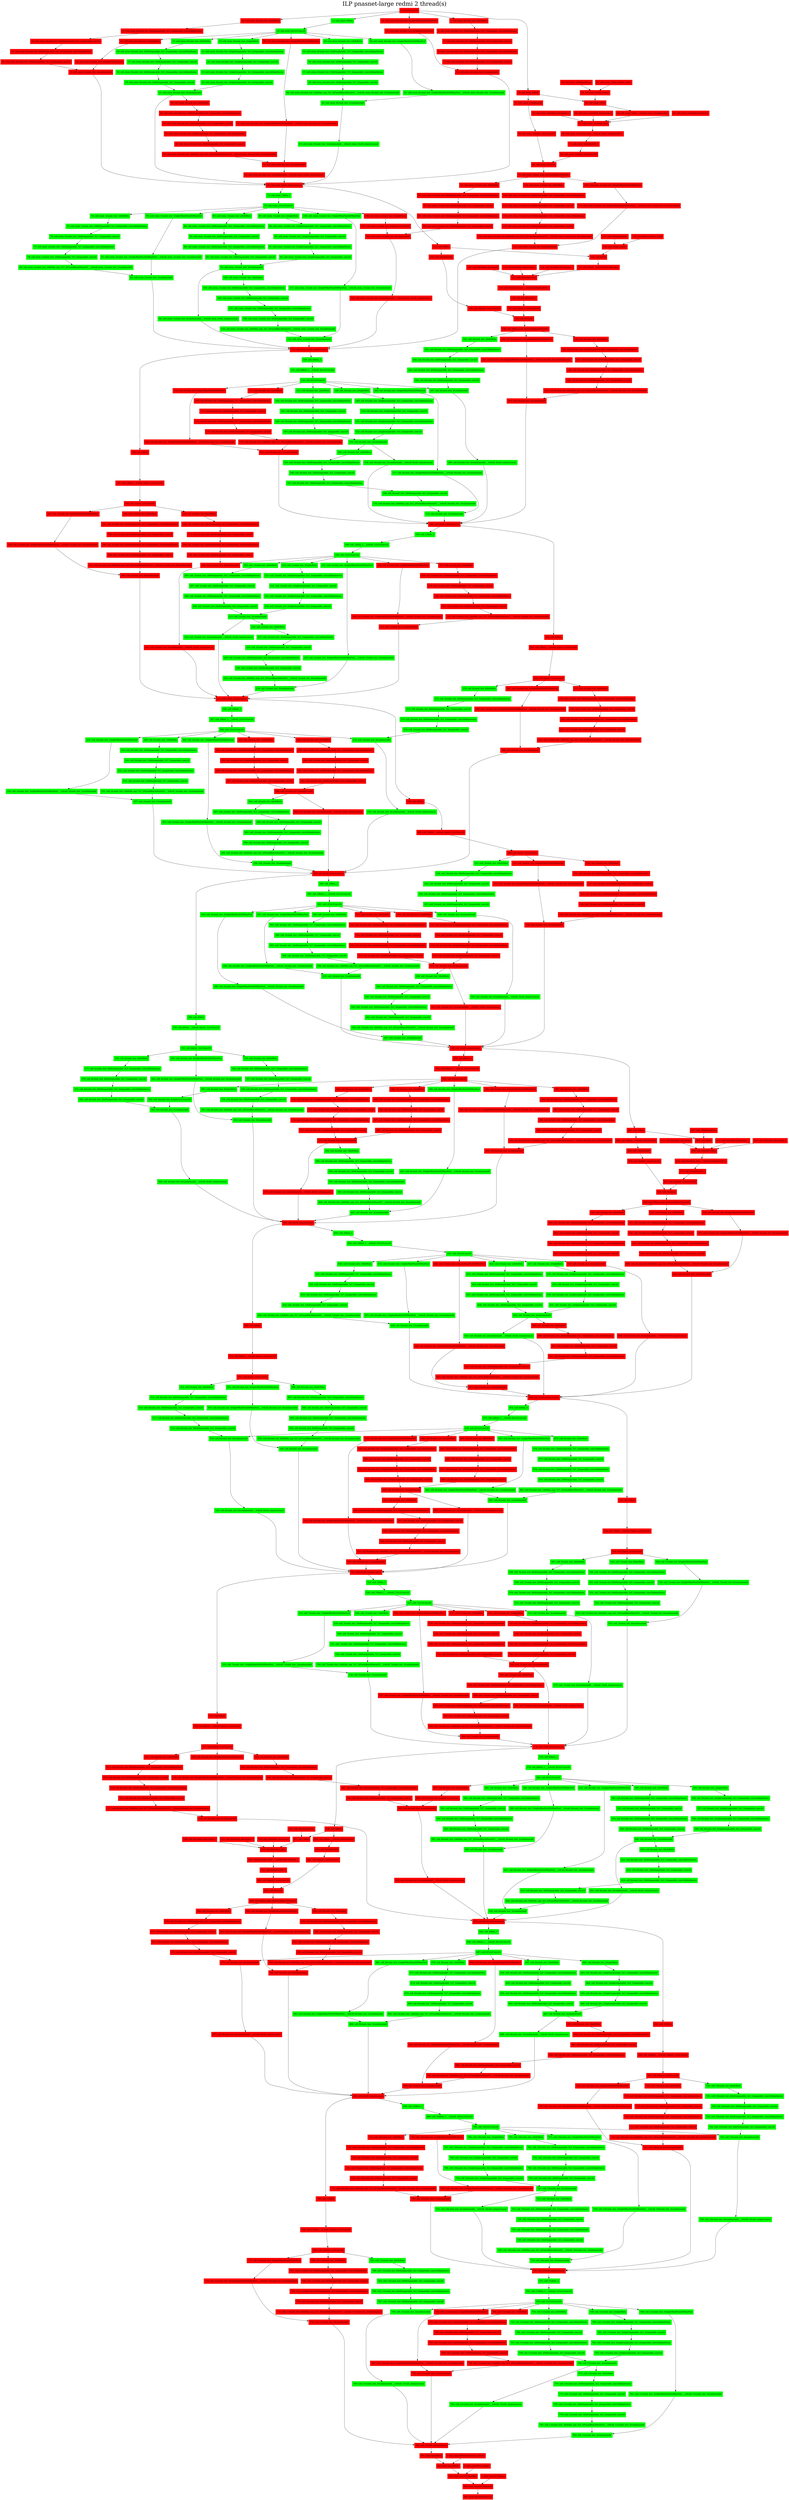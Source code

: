 digraph G {
label     = "ILP pnasnet-large redmi 2 thread(s)"
    labelloc  =  t // t: Place the graph's title on top.
    fontsize  = 40 // Make title stand out by giving a large font size
    fontcolor = black"4: conv0/Conv2D"->"26: cell_stem_0/comb_iter_4/left/Relu";
"4: conv0/Conv2D"->"5: cell_stem_0/comb_iter_0/left/Relu";
"4: conv0/Conv2D"->"13: cell_stem_0/Relu";
"4: conv0/Conv2D"->"10: cell_stem_0/comb_iter_0/right/MaxPool2D/MaxPool";
"4: conv0/Conv2D"->"55: cell_stem_1/Relu";
"4: conv0/Conv2D" [shape=box,style=filled,color=red];
"55: cell_stem_1/Relu"->"56: cell_stem_1/Pad";
"55: cell_stem_1/Relu"->"57: cell_stem_1/AvgPool2D";
"55: cell_stem_1/Relu" [shape=box,style=filled,color=red];
"57: cell_stem_1/AvgPool2D"->"60: cell_stem_1/path1_conv/Conv2D";
"57: cell_stem_1/AvgPool2D" [shape=box,style=filled,color=red];
"60: cell_stem_1/path1_conv/Conv2D"->"64: cell_stem_1/concat";
"60: cell_stem_1/path1_conv/Conv2D" [shape=box,style=filled,color=red];
"62: cell_stem_1/Pad/paddings"->"58: cell_stem_1/Pad_Gather";
"62: cell_stem_1/Pad/paddings" [shape=box,style=filled,color=red];
"61: cell_stem_1/Pad_Gather_Index"->"58: cell_stem_1/Pad_Gather";
"61: cell_stem_1/Pad_Gather_Index" [shape=box,style=filled,color=red];
"58: cell_stem_1/Pad_Gather"->"56: cell_stem_1/Pad";
"58: cell_stem_1/Pad_Gather" [shape=box,style=filled,color=red];
"56: cell_stem_1/Pad"->"59: cell_stem_1/Pad___tr4cell_stem_1/strided_slice";
"56: cell_stem_1/Pad" [shape=box,style=filled,color=red];
"67: cell_stem_1/strided_slice/stack"->"63: cell_stem_1/strided_slice";
"67: cell_stem_1/strided_slice/stack" [shape=box,style=filled,color=red];
"65: cell_stem_1/strided_slice/stack_1"->"63: cell_stem_1/strided_slice";
"65: cell_stem_1/strided_slice/stack_1" [shape=box,style=filled,color=red];
"66: cell_stem_1/strided_slice/stack_2"->"63: cell_stem_1/strided_slice";
"66: cell_stem_1/strided_slice/stack_2" [shape=box,style=filled,color=red];
"59: cell_stem_1/Pad___tr4cell_stem_1/strided_slice"->"63: cell_stem_1/strided_slice";
"59: cell_stem_1/Pad___tr4cell_stem_1/strided_slice" [shape=box,style=filled,color=red];
"63: cell_stem_1/strided_slice"->"68: cell_stem_1/strided_slice___tr4cell_stem_1/AvgPool2D_1";
"63: cell_stem_1/strided_slice" [shape=box,style=filled,color=red];
"68: cell_stem_1/strided_slice___tr4cell_stem_1/AvgPool2D_1"->"71: cell_stem_1/AvgPool2D_1";
"68: cell_stem_1/strided_slice___tr4cell_stem_1/AvgPool2D_1" [shape=box,style=filled,color=red];
"71: cell_stem_1/AvgPool2D_1"->"69: cell_stem_1/path2_conv/Conv2D";
"71: cell_stem_1/AvgPool2D_1" [shape=box,style=filled,color=red];
"69: cell_stem_1/path2_conv/Conv2D"->"64: cell_stem_1/concat";
"69: cell_stem_1/path2_conv/Conv2D" [shape=box,style=filled,color=red];
"64: cell_stem_1/concat"->"70: cell_stem_1/final_path_bn/FusedBatchNormV3";
"64: cell_stem_1/concat" [shape=box,style=filled,color=red];
"70: cell_stem_1/final_path_bn/FusedBatchNormV3"->"95: cell_stem_1/comb_iter_4/left/Relu";
"70: cell_stem_1/final_path_bn/FusedBatchNormV3"->"113: cell_stem_1/comb_iter_0/left/Relu";
"70: cell_stem_1/final_path_bn/FusedBatchNormV3"->"118: cell_stem_1/comb_iter_0/right/MaxPool2D/MaxPool";
"70: cell_stem_1/final_path_bn/FusedBatchNormV3" [shape=box,style=filled,color=red];
"113: cell_stem_1/comb_iter_0/left/Relu"->"114: cell_stem_1/comb_iter_0/left/separable_5x5_1/separable_conv2d/depthwise";
"113: cell_stem_1/comb_iter_0/left/Relu" [shape=box,style=filled,color=red];
"114: cell_stem_1/comb_iter_0/left/separable_5x5_1/separable_conv2d/depthwise"->"115: cell_stem_1/comb_iter_0/left/separable_5x5_1/separable_conv2d";
"114: cell_stem_1/comb_iter_0/left/separable_5x5_1/separable_conv2d/depthwise" [shape=box,style=filled,color=red];
"115: cell_stem_1/comb_iter_0/left/separable_5x5_1/separable_conv2d"->"116: cell_stem_1/comb_iter_0/left/separable_5x5_2/separable_conv2d/depthwise";
"115: cell_stem_1/comb_iter_0/left/separable_5x5_1/separable_conv2d" [shape=box,style=filled,color=red];
"116: cell_stem_1/comb_iter_0/left/separable_5x5_2/separable_conv2d/depthwise"->"117: cell_stem_1/comb_iter_0/left/separable_5x5_2/separable_conv2d";
"116: cell_stem_1/comb_iter_0/left/separable_5x5_2/separable_conv2d/depthwise" [shape=box,style=filled,color=red];
"117: cell_stem_1/comb_iter_0/left/separable_5x5_2/separable_conv2d"->"119: cell_stem_1/comb_iter_0/left/bn_sep_5x5_2/FusedBatchNormV3___tr4cell_stem_1/comb_iter_0/combine/add";
"117: cell_stem_1/comb_iter_0/left/separable_5x5_2/separable_conv2d" [shape=box,style=filled,color=red];
"118: cell_stem_1/comb_iter_0/right/MaxPool2D/MaxPool"->"120: cell_stem_1/comb_iter_0/right/MaxPool2D/MaxPool___tr4cell_stem_1/comb_iter_0/combine/add";
"118: cell_stem_1/comb_iter_0/right/MaxPool2D/MaxPool" [shape=box,style=filled,color=red];
"119: cell_stem_1/comb_iter_0/left/bn_sep_5x5_2/FusedBatchNormV3___tr4cell_stem_1/comb_iter_0/combine/add"->"121: cell_stem_1/comb_iter_0/combine/add";
"119: cell_stem_1/comb_iter_0/left/bn_sep_5x5_2/FusedBatchNormV3___tr4cell_stem_1/comb_iter_0/combine/add" [shape=box,style=filled,color=red];
"120: cell_stem_1/comb_iter_0/right/MaxPool2D/MaxPool___tr4cell_stem_1/comb_iter_0/combine/add"->"121: cell_stem_1/comb_iter_0/combine/add";
"120: cell_stem_1/comb_iter_0/right/MaxPool2D/MaxPool___tr4cell_stem_1/comb_iter_0/combine/add" [shape=box,style=filled,color=red];
"121: cell_stem_1/comb_iter_0/combine/add"->"122: cell_stem_1/cell_output/concat";
"121: cell_stem_1/comb_iter_0/combine/add" [shape=box,style=filled,color=red];
"5: cell_stem_0/comb_iter_0/left/Relu"->"6: cell_stem_0/comb_iter_0/left/separable_5x5_1/separable_conv2d/depthwise";
"5: cell_stem_0/comb_iter_0/left/Relu" [shape=box,style=filled,color=red];
"6: cell_stem_0/comb_iter_0/left/separable_5x5_1/separable_conv2d/depthwise"->"7: cell_stem_0/comb_iter_0/left/separable_5x5_1/separable_conv2d";
"6: cell_stem_0/comb_iter_0/left/separable_5x5_1/separable_conv2d/depthwise" [shape=box,style=filled,color=red];
"7: cell_stem_0/comb_iter_0/left/separable_5x5_1/separable_conv2d"->"8: cell_stem_0/comb_iter_0/left/separable_5x5_2/separable_conv2d/depthwise";
"7: cell_stem_0/comb_iter_0/left/separable_5x5_1/separable_conv2d" [shape=box,style=filled,color=red];
"8: cell_stem_0/comb_iter_0/left/separable_5x5_2/separable_conv2d/depthwise"->"9: cell_stem_0/comb_iter_0/left/separable_5x5_2/separable_conv2d";
"8: cell_stem_0/comb_iter_0/left/separable_5x5_2/separable_conv2d/depthwise" [shape=box,style=filled,color=red];
"9: cell_stem_0/comb_iter_0/left/separable_5x5_2/separable_conv2d"->"12: cell_stem_0/comb_iter_0/combine/add";
"9: cell_stem_0/comb_iter_0/left/separable_5x5_2/separable_conv2d" [shape=box,style=filled,color=red];
"10: cell_stem_0/comb_iter_0/right/MaxPool2D/MaxPool"->"11: cell_stem_0/comb_iter_0/right/1x1/Conv2D";
"10: cell_stem_0/comb_iter_0/right/MaxPool2D/MaxPool" [shape=box,style=filled,color=red];
"11: cell_stem_0/comb_iter_0/right/1x1/Conv2D"->"12: cell_stem_0/comb_iter_0/combine/add";
"11: cell_stem_0/comb_iter_0/right/1x1/Conv2D" [shape=box,style=filled,color=red];
"12: cell_stem_0/comb_iter_0/combine/add"->"54: cell_stem_0/cell_output/concat";
"12: cell_stem_0/comb_iter_0/combine/add" [shape=box,style=filled,color=red];
"13: cell_stem_0/Relu"->"14: cell_stem_0/1x1/Conv2D";
"13: cell_stem_0/Relu" [shape=box,style=filled,color=green];
"14: cell_stem_0/1x1/Conv2D"->"15: cell_stem_0/comb_iter_2/left/Relu";
"14: cell_stem_0/1x1/Conv2D"->"39: cell_stem_0/comb_iter_1/right/MaxPool2D/MaxPool";
"14: cell_stem_0/1x1/Conv2D"->"34: cell_stem_0/comb_iter_1/left/Relu";
"14: cell_stem_0/1x1/Conv2D"->"49: cell_stem_0/comb_iter_3/right/MaxPool2D/MaxPool";
"14: cell_stem_0/1x1/Conv2D"->"31: cell_stem_0/comb_iter_4/right/Relu";
"14: cell_stem_0/1x1/Conv2D"->"20: cell_stem_0/comb_iter_2/right/Relu";
"14: cell_stem_0/1x1/Conv2D" [shape=box,style=filled,color=green];
"34: cell_stem_0/comb_iter_1/left/Relu"->"35: cell_stem_0/comb_iter_1/left/separable_7x7_1/separable_conv2d/depthwise";
"34: cell_stem_0/comb_iter_1/left/Relu" [shape=box,style=filled,color=green];
"35: cell_stem_0/comb_iter_1/left/separable_7x7_1/separable_conv2d/depthwise"->"36: cell_stem_0/comb_iter_1/left/separable_7x7_1/separable_conv2d";
"35: cell_stem_0/comb_iter_1/left/separable_7x7_1/separable_conv2d/depthwise" [shape=box,style=filled,color=green];
"36: cell_stem_0/comb_iter_1/left/separable_7x7_1/separable_conv2d"->"37: cell_stem_0/comb_iter_1/left/separable_7x7_2/separable_conv2d/depthwise";
"36: cell_stem_0/comb_iter_1/left/separable_7x7_1/separable_conv2d" [shape=box,style=filled,color=green];
"37: cell_stem_0/comb_iter_1/left/separable_7x7_2/separable_conv2d/depthwise"->"38: cell_stem_0/comb_iter_1/left/separable_7x7_2/separable_conv2d";
"37: cell_stem_0/comb_iter_1/left/separable_7x7_2/separable_conv2d/depthwise" [shape=box,style=filled,color=green];
"38: cell_stem_0/comb_iter_1/left/separable_7x7_2/separable_conv2d"->"40: cell_stem_0/comb_iter_1/left/bn_sep_7x7_2/FusedBatchNormV3___tr4cell_stem_0/comb_iter_1/combine/add";
"38: cell_stem_0/comb_iter_1/left/separable_7x7_2/separable_conv2d" [shape=box,style=filled,color=green];
"39: cell_stem_0/comb_iter_1/right/MaxPool2D/MaxPool"->"41: cell_stem_0/comb_iter_1/right/MaxPool2D/MaxPool___tr4cell_stem_0/comb_iter_1/combine/add";
"39: cell_stem_0/comb_iter_1/right/MaxPool2D/MaxPool" [shape=box,style=filled,color=green];
"40: cell_stem_0/comb_iter_1/left/bn_sep_7x7_2/FusedBatchNormV3___tr4cell_stem_0/comb_iter_1/combine/add"->"42: cell_stem_0/comb_iter_1/combine/add";
"40: cell_stem_0/comb_iter_1/left/bn_sep_7x7_2/FusedBatchNormV3___tr4cell_stem_0/comb_iter_1/combine/add" [shape=box,style=filled,color=green];
"41: cell_stem_0/comb_iter_1/right/MaxPool2D/MaxPool___tr4cell_stem_0/comb_iter_1/combine/add"->"42: cell_stem_0/comb_iter_1/combine/add";
"41: cell_stem_0/comb_iter_1/right/MaxPool2D/MaxPool___tr4cell_stem_0/comb_iter_1/combine/add" [shape=box,style=filled,color=green];
"42: cell_stem_0/comb_iter_1/combine/add"->"43: cell_stem_0/comb_iter_1/combine/add___tr4cell_stem_0/cell_output/concat";
"42: cell_stem_0/comb_iter_1/combine/add" [shape=box,style=filled,color=green];
"15: cell_stem_0/comb_iter_2/left/Relu"->"16: cell_stem_0/comb_iter_2/left/separable_5x5_1/separable_conv2d/depthwise";
"15: cell_stem_0/comb_iter_2/left/Relu" [shape=box,style=filled,color=green];
"16: cell_stem_0/comb_iter_2/left/separable_5x5_1/separable_conv2d/depthwise"->"17: cell_stem_0/comb_iter_2/left/separable_5x5_1/separable_conv2d";
"16: cell_stem_0/comb_iter_2/left/separable_5x5_1/separable_conv2d/depthwise" [shape=box,style=filled,color=green];
"17: cell_stem_0/comb_iter_2/left/separable_5x5_1/separable_conv2d"->"18: cell_stem_0/comb_iter_2/left/separable_5x5_2/separable_conv2d/depthwise";
"17: cell_stem_0/comb_iter_2/left/separable_5x5_1/separable_conv2d" [shape=box,style=filled,color=green];
"18: cell_stem_0/comb_iter_2/left/separable_5x5_2/separable_conv2d/depthwise"->"19: cell_stem_0/comb_iter_2/left/separable_5x5_2/separable_conv2d";
"18: cell_stem_0/comb_iter_2/left/separable_5x5_2/separable_conv2d/depthwise" [shape=box,style=filled,color=green];
"19: cell_stem_0/comb_iter_2/left/separable_5x5_2/separable_conv2d"->"25: cell_stem_0/comb_iter_2/combine/add";
"19: cell_stem_0/comb_iter_2/left/separable_5x5_2/separable_conv2d" [shape=box,style=filled,color=green];
"20: cell_stem_0/comb_iter_2/right/Relu"->"21: cell_stem_0/comb_iter_2/right/separable_3x3_1/separable_conv2d/depthwise";
"20: cell_stem_0/comb_iter_2/right/Relu" [shape=box,style=filled,color=green];
"21: cell_stem_0/comb_iter_2/right/separable_3x3_1/separable_conv2d/depthwise"->"22: cell_stem_0/comb_iter_2/right/separable_3x3_1/separable_conv2d";
"21: cell_stem_0/comb_iter_2/right/separable_3x3_1/separable_conv2d/depthwise" [shape=box,style=filled,color=green];
"22: cell_stem_0/comb_iter_2/right/separable_3x3_1/separable_conv2d"->"23: cell_stem_0/comb_iter_2/right/separable_3x3_2/separable_conv2d/depthwise";
"22: cell_stem_0/comb_iter_2/right/separable_3x3_1/separable_conv2d" [shape=box,style=filled,color=green];
"23: cell_stem_0/comb_iter_2/right/separable_3x3_2/separable_conv2d/depthwise"->"24: cell_stem_0/comb_iter_2/right/separable_3x3_2/separable_conv2d";
"23: cell_stem_0/comb_iter_2/right/separable_3x3_2/separable_conv2d/depthwise" [shape=box,style=filled,color=green];
"24: cell_stem_0/comb_iter_2/right/separable_3x3_2/separable_conv2d"->"25: cell_stem_0/comb_iter_2/combine/add";
"24: cell_stem_0/comb_iter_2/right/separable_3x3_2/separable_conv2d" [shape=box,style=filled,color=green];
"25: cell_stem_0/comb_iter_2/combine/add"->"44: cell_stem_0/comb_iter_3/left/Relu";
"25: cell_stem_0/comb_iter_2/combine/add"->"54: cell_stem_0/cell_output/concat";
"25: cell_stem_0/comb_iter_2/combine/add" [shape=box,style=filled,color=green];
"44: cell_stem_0/comb_iter_3/left/Relu"->"45: cell_stem_0/comb_iter_3/left/separable_3x3_1/separable_conv2d/depthwise";
"44: cell_stem_0/comb_iter_3/left/Relu" [shape=box,style=filled,color=red];
"45: cell_stem_0/comb_iter_3/left/separable_3x3_1/separable_conv2d/depthwise"->"46: cell_stem_0/comb_iter_3/left/separable_3x3_1/separable_conv2d";
"45: cell_stem_0/comb_iter_3/left/separable_3x3_1/separable_conv2d/depthwise" [shape=box,style=filled,color=red];
"46: cell_stem_0/comb_iter_3/left/separable_3x3_1/separable_conv2d"->"47: cell_stem_0/comb_iter_3/left/separable_3x3_2/separable_conv2d/depthwise";
"46: cell_stem_0/comb_iter_3/left/separable_3x3_1/separable_conv2d" [shape=box,style=filled,color=red];
"47: cell_stem_0/comb_iter_3/left/separable_3x3_2/separable_conv2d/depthwise"->"48: cell_stem_0/comb_iter_3/left/separable_3x3_2/separable_conv2d";
"47: cell_stem_0/comb_iter_3/left/separable_3x3_2/separable_conv2d/depthwise" [shape=box,style=filled,color=red];
"48: cell_stem_0/comb_iter_3/left/separable_3x3_2/separable_conv2d"->"50: cell_stem_0/comb_iter_3/left/bn_sep_3x3_2/FusedBatchNormV3___tr4cell_stem_0/comb_iter_3/combine/add";
"48: cell_stem_0/comb_iter_3/left/separable_3x3_2/separable_conv2d" [shape=box,style=filled,color=red];
"49: cell_stem_0/comb_iter_3/right/MaxPool2D/MaxPool"->"51: cell_stem_0/comb_iter_3/right/MaxPool2D/MaxPool___tr4cell_stem_0/comb_iter_3/combine/add";
"49: cell_stem_0/comb_iter_3/right/MaxPool2D/MaxPool" [shape=box,style=filled,color=red];
"50: cell_stem_0/comb_iter_3/left/bn_sep_3x3_2/FusedBatchNormV3___tr4cell_stem_0/comb_iter_3/combine/add"->"52: cell_stem_0/comb_iter_3/combine/add";
"50: cell_stem_0/comb_iter_3/left/bn_sep_3x3_2/FusedBatchNormV3___tr4cell_stem_0/comb_iter_3/combine/add" [shape=box,style=filled,color=red];
"51: cell_stem_0/comb_iter_3/right/MaxPool2D/MaxPool___tr4cell_stem_0/comb_iter_3/combine/add"->"52: cell_stem_0/comb_iter_3/combine/add";
"51: cell_stem_0/comb_iter_3/right/MaxPool2D/MaxPool___tr4cell_stem_0/comb_iter_3/combine/add" [shape=box,style=filled,color=red];
"52: cell_stem_0/comb_iter_3/combine/add"->"53: cell_stem_0/comb_iter_3/combine/add___tr4cell_stem_0/cell_output/concat";
"52: cell_stem_0/comb_iter_3/combine/add" [shape=box,style=filled,color=red];
"26: cell_stem_0/comb_iter_4/left/Relu"->"27: cell_stem_0/comb_iter_4/left/separable_3x3_1/separable_conv2d/depthwise";
"26: cell_stem_0/comb_iter_4/left/Relu" [shape=box,style=filled,color=red];
"27: cell_stem_0/comb_iter_4/left/separable_3x3_1/separable_conv2d/depthwise"->"28: cell_stem_0/comb_iter_4/left/separable_3x3_1/separable_conv2d";
"27: cell_stem_0/comb_iter_4/left/separable_3x3_1/separable_conv2d/depthwise" [shape=box,style=filled,color=red];
"28: cell_stem_0/comb_iter_4/left/separable_3x3_1/separable_conv2d"->"29: cell_stem_0/comb_iter_4/left/separable_3x3_2/separable_conv2d/depthwise";
"28: cell_stem_0/comb_iter_4/left/separable_3x3_1/separable_conv2d" [shape=box,style=filled,color=red];
"29: cell_stem_0/comb_iter_4/left/separable_3x3_2/separable_conv2d/depthwise"->"30: cell_stem_0/comb_iter_4/left/separable_3x3_2/separable_conv2d";
"29: cell_stem_0/comb_iter_4/left/separable_3x3_2/separable_conv2d/depthwise" [shape=box,style=filled,color=red];
"30: cell_stem_0/comb_iter_4/left/separable_3x3_2/separable_conv2d"->"33: cell_stem_0/comb_iter_4/combine/add";
"30: cell_stem_0/comb_iter_4/left/separable_3x3_2/separable_conv2d" [shape=box,style=filled,color=red];
"31: cell_stem_0/comb_iter_4/right/Relu"->"32: cell_stem_0/comb_iter_4/right/1x1/Conv2D";
"31: cell_stem_0/comb_iter_4/right/Relu" [shape=box,style=filled,color=red];
"32: cell_stem_0/comb_iter_4/right/1x1/Conv2D"->"33: cell_stem_0/comb_iter_4/combine/add";
"32: cell_stem_0/comb_iter_4/right/1x1/Conv2D" [shape=box,style=filled,color=red];
"33: cell_stem_0/comb_iter_4/combine/add"->"54: cell_stem_0/cell_output/concat";
"33: cell_stem_0/comb_iter_4/combine/add" [shape=box,style=filled,color=red];
"43: cell_stem_0/comb_iter_1/combine/add___tr4cell_stem_0/cell_output/concat"->"54: cell_stem_0/cell_output/concat";
"43: cell_stem_0/comb_iter_1/combine/add___tr4cell_stem_0/cell_output/concat" [shape=box,style=filled,color=green];
"53: cell_stem_0/comb_iter_3/combine/add___tr4cell_stem_0/cell_output/concat"->"54: cell_stem_0/cell_output/concat";
"53: cell_stem_0/comb_iter_3/combine/add___tr4cell_stem_0/cell_output/concat" [shape=box,style=filled,color=red];
"54: cell_stem_0/cell_output/concat"->"72: cell_stem_1/Relu_1";
"54: cell_stem_0/cell_output/concat"->"123: cell_0/Relu";
"54: cell_stem_0/cell_output/concat" [shape=box,style=filled,color=red];
"72: cell_stem_1/Relu_1"->"73: cell_stem_1/1x1/Conv2D";
"72: cell_stem_1/Relu_1" [shape=box,style=filled,color=green];
"73: cell_stem_1/1x1/Conv2D"->"79: cell_stem_1/comb_iter_1/right/MaxPool2D/MaxPool";
"73: cell_stem_1/1x1/Conv2D"->"83: cell_stem_1/comb_iter_2/left/Relu";
"73: cell_stem_1/1x1/Conv2D"->"74: cell_stem_1/comb_iter_1/left/Relu";
"73: cell_stem_1/1x1/Conv2D"->"109: cell_stem_1/comb_iter_3/right/MaxPool2D/MaxPool";
"73: cell_stem_1/1x1/Conv2D"->"100: cell_stem_1/comb_iter_4/right/Relu";
"73: cell_stem_1/1x1/Conv2D"->"88: cell_stem_1/comb_iter_2/right/Relu";
"73: cell_stem_1/1x1/Conv2D" [shape=box,style=filled,color=green];
"74: cell_stem_1/comb_iter_1/left/Relu"->"75: cell_stem_1/comb_iter_1/left/separable_7x7_1/separable_conv2d/depthwise";
"74: cell_stem_1/comb_iter_1/left/Relu" [shape=box,style=filled,color=green];
"75: cell_stem_1/comb_iter_1/left/separable_7x7_1/separable_conv2d/depthwise"->"76: cell_stem_1/comb_iter_1/left/separable_7x7_1/separable_conv2d";
"75: cell_stem_1/comb_iter_1/left/separable_7x7_1/separable_conv2d/depthwise" [shape=box,style=filled,color=green];
"76: cell_stem_1/comb_iter_1/left/separable_7x7_1/separable_conv2d"->"77: cell_stem_1/comb_iter_1/left/separable_7x7_2/separable_conv2d/depthwise";
"76: cell_stem_1/comb_iter_1/left/separable_7x7_1/separable_conv2d" [shape=box,style=filled,color=green];
"77: cell_stem_1/comb_iter_1/left/separable_7x7_2/separable_conv2d/depthwise"->"78: cell_stem_1/comb_iter_1/left/separable_7x7_2/separable_conv2d";
"77: cell_stem_1/comb_iter_1/left/separable_7x7_2/separable_conv2d/depthwise" [shape=box,style=filled,color=green];
"78: cell_stem_1/comb_iter_1/left/separable_7x7_2/separable_conv2d"->"80: cell_stem_1/comb_iter_1/left/bn_sep_7x7_2/FusedBatchNormV3___tr4cell_stem_1/comb_iter_1/combine/add";
"78: cell_stem_1/comb_iter_1/left/separable_7x7_2/separable_conv2d" [shape=box,style=filled,color=green];
"79: cell_stem_1/comb_iter_1/right/MaxPool2D/MaxPool"->"81: cell_stem_1/comb_iter_1/right/MaxPool2D/MaxPool___tr4cell_stem_1/comb_iter_1/combine/add";
"79: cell_stem_1/comb_iter_1/right/MaxPool2D/MaxPool" [shape=box,style=filled,color=green];
"80: cell_stem_1/comb_iter_1/left/bn_sep_7x7_2/FusedBatchNormV3___tr4cell_stem_1/comb_iter_1/combine/add"->"82: cell_stem_1/comb_iter_1/combine/add";
"80: cell_stem_1/comb_iter_1/left/bn_sep_7x7_2/FusedBatchNormV3___tr4cell_stem_1/comb_iter_1/combine/add" [shape=box,style=filled,color=green];
"81: cell_stem_1/comb_iter_1/right/MaxPool2D/MaxPool___tr4cell_stem_1/comb_iter_1/combine/add"->"82: cell_stem_1/comb_iter_1/combine/add";
"81: cell_stem_1/comb_iter_1/right/MaxPool2D/MaxPool___tr4cell_stem_1/comb_iter_1/combine/add" [shape=box,style=filled,color=green];
"82: cell_stem_1/comb_iter_1/combine/add"->"122: cell_stem_1/cell_output/concat";
"82: cell_stem_1/comb_iter_1/combine/add" [shape=box,style=filled,color=green];
"83: cell_stem_1/comb_iter_2/left/Relu"->"84: cell_stem_1/comb_iter_2/left/separable_5x5_1/separable_conv2d/depthwise";
"83: cell_stem_1/comb_iter_2/left/Relu" [shape=box,style=filled,color=green];
"84: cell_stem_1/comb_iter_2/left/separable_5x5_1/separable_conv2d/depthwise"->"85: cell_stem_1/comb_iter_2/left/separable_5x5_1/separable_conv2d";
"84: cell_stem_1/comb_iter_2/left/separable_5x5_1/separable_conv2d/depthwise" [shape=box,style=filled,color=green];
"85: cell_stem_1/comb_iter_2/left/separable_5x5_1/separable_conv2d"->"86: cell_stem_1/comb_iter_2/left/separable_5x5_2/separable_conv2d/depthwise";
"85: cell_stem_1/comb_iter_2/left/separable_5x5_1/separable_conv2d" [shape=box,style=filled,color=green];
"86: cell_stem_1/comb_iter_2/left/separable_5x5_2/separable_conv2d/depthwise"->"87: cell_stem_1/comb_iter_2/left/separable_5x5_2/separable_conv2d";
"86: cell_stem_1/comb_iter_2/left/separable_5x5_2/separable_conv2d/depthwise" [shape=box,style=filled,color=green];
"87: cell_stem_1/comb_iter_2/left/separable_5x5_2/separable_conv2d"->"93: cell_stem_1/comb_iter_2/combine/add";
"87: cell_stem_1/comb_iter_2/left/separable_5x5_2/separable_conv2d" [shape=box,style=filled,color=green];
"88: cell_stem_1/comb_iter_2/right/Relu"->"89: cell_stem_1/comb_iter_2/right/separable_3x3_1/separable_conv2d/depthwise";
"88: cell_stem_1/comb_iter_2/right/Relu" [shape=box,style=filled,color=green];
"89: cell_stem_1/comb_iter_2/right/separable_3x3_1/separable_conv2d/depthwise"->"90: cell_stem_1/comb_iter_2/right/separable_3x3_1/separable_conv2d";
"89: cell_stem_1/comb_iter_2/right/separable_3x3_1/separable_conv2d/depthwise" [shape=box,style=filled,color=green];
"90: cell_stem_1/comb_iter_2/right/separable_3x3_1/separable_conv2d"->"91: cell_stem_1/comb_iter_2/right/separable_3x3_2/separable_conv2d/depthwise";
"90: cell_stem_1/comb_iter_2/right/separable_3x3_1/separable_conv2d" [shape=box,style=filled,color=green];
"91: cell_stem_1/comb_iter_2/right/separable_3x3_2/separable_conv2d/depthwise"->"92: cell_stem_1/comb_iter_2/right/separable_3x3_2/separable_conv2d";
"91: cell_stem_1/comb_iter_2/right/separable_3x3_2/separable_conv2d/depthwise" [shape=box,style=filled,color=green];
"92: cell_stem_1/comb_iter_2/right/separable_3x3_2/separable_conv2d"->"93: cell_stem_1/comb_iter_2/combine/add";
"92: cell_stem_1/comb_iter_2/right/separable_3x3_2/separable_conv2d" [shape=box,style=filled,color=green];
"93: cell_stem_1/comb_iter_2/combine/add"->"94: cell_stem_1/comb_iter_2/combine/add___tr4cell_stem_1/cell_output/concat";
"93: cell_stem_1/comb_iter_2/combine/add"->"104: cell_stem_1/comb_iter_3/left/Relu";
"93: cell_stem_1/comb_iter_2/combine/add" [shape=box,style=filled,color=green];
"104: cell_stem_1/comb_iter_3/left/Relu"->"105: cell_stem_1/comb_iter_3/left/separable_3x3_1/separable_conv2d/depthwise";
"104: cell_stem_1/comb_iter_3/left/Relu" [shape=box,style=filled,color=green];
"105: cell_stem_1/comb_iter_3/left/separable_3x3_1/separable_conv2d/depthwise"->"106: cell_stem_1/comb_iter_3/left/separable_3x3_1/separable_conv2d";
"105: cell_stem_1/comb_iter_3/left/separable_3x3_1/separable_conv2d/depthwise" [shape=box,style=filled,color=green];
"106: cell_stem_1/comb_iter_3/left/separable_3x3_1/separable_conv2d"->"107: cell_stem_1/comb_iter_3/left/separable_3x3_2/separable_conv2d/depthwise";
"106: cell_stem_1/comb_iter_3/left/separable_3x3_1/separable_conv2d" [shape=box,style=filled,color=green];
"107: cell_stem_1/comb_iter_3/left/separable_3x3_2/separable_conv2d/depthwise"->"108: cell_stem_1/comb_iter_3/left/separable_3x3_2/separable_conv2d";
"107: cell_stem_1/comb_iter_3/left/separable_3x3_2/separable_conv2d/depthwise" [shape=box,style=filled,color=green];
"108: cell_stem_1/comb_iter_3/left/separable_3x3_2/separable_conv2d"->"110: cell_stem_1/comb_iter_3/left/bn_sep_3x3_2/FusedBatchNormV3___tr4cell_stem_1/comb_iter_3/combine/add";
"108: cell_stem_1/comb_iter_3/left/separable_3x3_2/separable_conv2d" [shape=box,style=filled,color=green];
"109: cell_stem_1/comb_iter_3/right/MaxPool2D/MaxPool"->"111: cell_stem_1/comb_iter_3/right/MaxPool2D/MaxPool___tr4cell_stem_1/comb_iter_3/combine/add";
"109: cell_stem_1/comb_iter_3/right/MaxPool2D/MaxPool" [shape=box,style=filled,color=green];
"110: cell_stem_1/comb_iter_3/left/bn_sep_3x3_2/FusedBatchNormV3___tr4cell_stem_1/comb_iter_3/combine/add"->"112: cell_stem_1/comb_iter_3/combine/add";
"110: cell_stem_1/comb_iter_3/left/bn_sep_3x3_2/FusedBatchNormV3___tr4cell_stem_1/comb_iter_3/combine/add" [shape=box,style=filled,color=green];
"111: cell_stem_1/comb_iter_3/right/MaxPool2D/MaxPool___tr4cell_stem_1/comb_iter_3/combine/add"->"112: cell_stem_1/comb_iter_3/combine/add";
"111: cell_stem_1/comb_iter_3/right/MaxPool2D/MaxPool___tr4cell_stem_1/comb_iter_3/combine/add" [shape=box,style=filled,color=green];
"112: cell_stem_1/comb_iter_3/combine/add"->"122: cell_stem_1/cell_output/concat";
"112: cell_stem_1/comb_iter_3/combine/add" [shape=box,style=filled,color=green];
"95: cell_stem_1/comb_iter_4/left/Relu"->"96: cell_stem_1/comb_iter_4/left/separable_3x3_1/separable_conv2d/depthwise";
"95: cell_stem_1/comb_iter_4/left/Relu" [shape=box,style=filled,color=red];
"96: cell_stem_1/comb_iter_4/left/separable_3x3_1/separable_conv2d/depthwise"->"97: cell_stem_1/comb_iter_4/left/separable_3x3_1/separable_conv2d";
"96: cell_stem_1/comb_iter_4/left/separable_3x3_1/separable_conv2d/depthwise" [shape=box,style=filled,color=red];
"97: cell_stem_1/comb_iter_4/left/separable_3x3_1/separable_conv2d"->"98: cell_stem_1/comb_iter_4/left/separable_3x3_2/separable_conv2d/depthwise";
"97: cell_stem_1/comb_iter_4/left/separable_3x3_1/separable_conv2d" [shape=box,style=filled,color=red];
"98: cell_stem_1/comb_iter_4/left/separable_3x3_2/separable_conv2d/depthwise"->"99: cell_stem_1/comb_iter_4/left/separable_3x3_2/separable_conv2d";
"98: cell_stem_1/comb_iter_4/left/separable_3x3_2/separable_conv2d/depthwise" [shape=box,style=filled,color=red];
"99: cell_stem_1/comb_iter_4/left/separable_3x3_2/separable_conv2d"->"102: cell_stem_1/comb_iter_4/combine/add";
"99: cell_stem_1/comb_iter_4/left/separable_3x3_2/separable_conv2d" [shape=box,style=filled,color=red];
"100: cell_stem_1/comb_iter_4/right/Relu"->"101: cell_stem_1/comb_iter_4/right/1x1/Conv2D";
"100: cell_stem_1/comb_iter_4/right/Relu" [shape=box,style=filled,color=red];
"101: cell_stem_1/comb_iter_4/right/1x1/Conv2D"->"102: cell_stem_1/comb_iter_4/combine/add";
"101: cell_stem_1/comb_iter_4/right/1x1/Conv2D" [shape=box,style=filled,color=red];
"102: cell_stem_1/comb_iter_4/combine/add"->"103: cell_stem_1/comb_iter_4/combine/add___tr4cell_stem_1/cell_output/concat";
"102: cell_stem_1/comb_iter_4/combine/add" [shape=box,style=filled,color=red];
"94: cell_stem_1/comb_iter_2/combine/add___tr4cell_stem_1/cell_output/concat"->"122: cell_stem_1/cell_output/concat";
"94: cell_stem_1/comb_iter_2/combine/add___tr4cell_stem_1/cell_output/concat" [shape=box,style=filled,color=green];
"103: cell_stem_1/comb_iter_4/combine/add___tr4cell_stem_1/cell_output/concat"->"122: cell_stem_1/cell_output/concat";
"103: cell_stem_1/comb_iter_4/combine/add___tr4cell_stem_1/cell_output/concat" [shape=box,style=filled,color=red];
"122: cell_stem_1/cell_output/concat"->"190: cell_1/Relu";
"122: cell_stem_1/cell_output/concat"->"140: cell_0/Relu_1";
"122: cell_stem_1/cell_output/concat" [shape=box,style=filled,color=red];
"190: cell_1/Relu"->"191: cell_1/Relu___tr4cell_1/prev_1x1/Conv2D";
"190: cell_1/Relu" [shape=box,style=filled,color=red];
"191: cell_1/Relu___tr4cell_1/prev_1x1/Conv2D"->"192: cell_1/prev_1x1/Conv2D";
"191: cell_1/Relu___tr4cell_1/prev_1x1/Conv2D" [shape=box,style=filled,color=red];
"192: cell_1/prev_1x1/Conv2D"->"201: cell_1/comb_iter_0/right/MaxPool2D/MaxPool";
"192: cell_1/prev_1x1/Conv2D"->"196: cell_1/comb_iter_0/left/Relu";
"192: cell_1/prev_1x1/Conv2D"->"235: cell_1/comb_iter_4/left/Relu";
"192: cell_1/prev_1x1/Conv2D" [shape=box,style=filled,color=red];
"196: cell_1/comb_iter_0/left/Relu"->"197: cell_1/comb_iter_0/left/separable_5x5_1/separable_conv2d/depthwise";
"196: cell_1/comb_iter_0/left/Relu" [shape=box,style=filled,color=red];
"197: cell_1/comb_iter_0/left/separable_5x5_1/separable_conv2d/depthwise"->"198: cell_1/comb_iter_0/left/separable_5x5_1/separable_conv2d";
"197: cell_1/comb_iter_0/left/separable_5x5_1/separable_conv2d/depthwise" [shape=box,style=filled,color=red];
"198: cell_1/comb_iter_0/left/separable_5x5_1/separable_conv2d"->"199: cell_1/comb_iter_0/left/separable_5x5_2/separable_conv2d/depthwise";
"198: cell_1/comb_iter_0/left/separable_5x5_1/separable_conv2d" [shape=box,style=filled,color=red];
"199: cell_1/comb_iter_0/left/separable_5x5_2/separable_conv2d/depthwise"->"200: cell_1/comb_iter_0/left/separable_5x5_2/separable_conv2d";
"199: cell_1/comb_iter_0/left/separable_5x5_2/separable_conv2d/depthwise" [shape=box,style=filled,color=red];
"200: cell_1/comb_iter_0/left/separable_5x5_2/separable_conv2d"->"202: cell_1/comb_iter_0/left/bn_sep_5x5_2/FusedBatchNormV3___tr4cell_1/comb_iter_0/combine/add";
"200: cell_1/comb_iter_0/left/separable_5x5_2/separable_conv2d" [shape=box,style=filled,color=red];
"201: cell_1/comb_iter_0/right/MaxPool2D/MaxPool"->"203: cell_1/comb_iter_0/right/MaxPool2D/MaxPool___tr4cell_1/comb_iter_0/combine/add";
"201: cell_1/comb_iter_0/right/MaxPool2D/MaxPool" [shape=box,style=filled,color=red];
"202: cell_1/comb_iter_0/left/bn_sep_5x5_2/FusedBatchNormV3___tr4cell_1/comb_iter_0/combine/add"->"204: cell_1/comb_iter_0/combine/add";
"202: cell_1/comb_iter_0/left/bn_sep_5x5_2/FusedBatchNormV3___tr4cell_1/comb_iter_0/combine/add" [shape=box,style=filled,color=red];
"203: cell_1/comb_iter_0/right/MaxPool2D/MaxPool___tr4cell_1/comb_iter_0/combine/add"->"204: cell_1/comb_iter_0/combine/add";
"203: cell_1/comb_iter_0/right/MaxPool2D/MaxPool___tr4cell_1/comb_iter_0/combine/add" [shape=box,style=filled,color=red];
"204: cell_1/comb_iter_0/combine/add"->"242: cell_1/cell_output/concat";
"204: cell_1/comb_iter_0/combine/add" [shape=box,style=filled,color=red];
"123: cell_0/Relu"->"125: cell_0/AvgPool2D";
"123: cell_0/Relu"->"124: cell_0/Pad";
"123: cell_0/Relu" [shape=box,style=filled,color=red];
"125: cell_0/AvgPool2D"->"128: cell_0/path1_conv/Conv2D";
"125: cell_0/AvgPool2D" [shape=box,style=filled,color=red];
"128: cell_0/path1_conv/Conv2D"->"132: cell_0/concat";
"128: cell_0/path1_conv/Conv2D" [shape=box,style=filled,color=red];
"129: cell_0/Pad/paddings"->"126: cell_0/Pad_Gather";
"129: cell_0/Pad/paddings" [shape=box,style=filled,color=red];
"130: cell_0/Pad_Gather_Index"->"126: cell_0/Pad_Gather";
"130: cell_0/Pad_Gather_Index" [shape=box,style=filled,color=red];
"126: cell_0/Pad_Gather"->"124: cell_0/Pad";
"126: cell_0/Pad_Gather" [shape=box,style=filled,color=red];
"124: cell_0/Pad"->"127: cell_0/Pad___tr4cell_0/strided_slice";
"124: cell_0/Pad" [shape=box,style=filled,color=red];
"135: cell_0/strided_slice/stack"->"131: cell_0/strided_slice";
"135: cell_0/strided_slice/stack" [shape=box,style=filled,color=red];
"133: cell_0/strided_slice/stack_1"->"131: cell_0/strided_slice";
"133: cell_0/strided_slice/stack_1" [shape=box,style=filled,color=red];
"134: cell_0/strided_slice/stack_2"->"131: cell_0/strided_slice";
"134: cell_0/strided_slice/stack_2" [shape=box,style=filled,color=red];
"127: cell_0/Pad___tr4cell_0/strided_slice"->"131: cell_0/strided_slice";
"127: cell_0/Pad___tr4cell_0/strided_slice" [shape=box,style=filled,color=red];
"131: cell_0/strided_slice"->"136: cell_0/strided_slice___tr4cell_0/AvgPool2D_1";
"131: cell_0/strided_slice" [shape=box,style=filled,color=red];
"136: cell_0/strided_slice___tr4cell_0/AvgPool2D_1"->"139: cell_0/AvgPool2D_1";
"136: cell_0/strided_slice___tr4cell_0/AvgPool2D_1" [shape=box,style=filled,color=red];
"139: cell_0/AvgPool2D_1"->"137: cell_0/path2_conv/Conv2D";
"139: cell_0/AvgPool2D_1" [shape=box,style=filled,color=red];
"137: cell_0/path2_conv/Conv2D"->"132: cell_0/concat";
"137: cell_0/path2_conv/Conv2D" [shape=box,style=filled,color=red];
"132: cell_0/concat"->"138: cell_0/final_path_bn/FusedBatchNormV3";
"132: cell_0/concat" [shape=box,style=filled,color=red];
"138: cell_0/final_path_bn/FusedBatchNormV3"->"160: cell_0/comb_iter_0/right/MaxPool2D/MaxPool";
"138: cell_0/final_path_bn/FusedBatchNormV3"->"182: cell_0/comb_iter_4/left/Relu";
"138: cell_0/final_path_bn/FusedBatchNormV3"->"155: cell_0/comb_iter_0/left/Relu";
"138: cell_0/final_path_bn/FusedBatchNormV3" [shape=box,style=filled,color=red];
"155: cell_0/comb_iter_0/left/Relu"->"156: cell_0/comb_iter_0/left/separable_5x5_1/separable_conv2d/depthwise";
"155: cell_0/comb_iter_0/left/Relu" [shape=box,style=filled,color=red];
"156: cell_0/comb_iter_0/left/separable_5x5_1/separable_conv2d/depthwise"->"157: cell_0/comb_iter_0/left/separable_5x5_1/separable_conv2d";
"156: cell_0/comb_iter_0/left/separable_5x5_1/separable_conv2d/depthwise" [shape=box,style=filled,color=red];
"157: cell_0/comb_iter_0/left/separable_5x5_1/separable_conv2d"->"158: cell_0/comb_iter_0/left/separable_5x5_2/separable_conv2d/depthwise";
"157: cell_0/comb_iter_0/left/separable_5x5_1/separable_conv2d" [shape=box,style=filled,color=red];
"158: cell_0/comb_iter_0/left/separable_5x5_2/separable_conv2d/depthwise"->"159: cell_0/comb_iter_0/left/separable_5x5_2/separable_conv2d";
"158: cell_0/comb_iter_0/left/separable_5x5_2/separable_conv2d/depthwise" [shape=box,style=filled,color=red];
"159: cell_0/comb_iter_0/left/separable_5x5_2/separable_conv2d"->"161: cell_0/comb_iter_0/left/bn_sep_5x5_2/FusedBatchNormV3___tr4cell_0/comb_iter_0/combine/add";
"159: cell_0/comb_iter_0/left/separable_5x5_2/separable_conv2d" [shape=box,style=filled,color=red];
"160: cell_0/comb_iter_0/right/MaxPool2D/MaxPool"->"162: cell_0/comb_iter_0/right/MaxPool2D/MaxPool___tr4cell_0/comb_iter_0/combine/add";
"160: cell_0/comb_iter_0/right/MaxPool2D/MaxPool" [shape=box,style=filled,color=red];
"161: cell_0/comb_iter_0/left/bn_sep_5x5_2/FusedBatchNormV3___tr4cell_0/comb_iter_0/combine/add"->"163: cell_0/comb_iter_0/combine/add";
"161: cell_0/comb_iter_0/left/bn_sep_5x5_2/FusedBatchNormV3___tr4cell_0/comb_iter_0/combine/add" [shape=box,style=filled,color=red];
"162: cell_0/comb_iter_0/right/MaxPool2D/MaxPool___tr4cell_0/comb_iter_0/combine/add"->"163: cell_0/comb_iter_0/combine/add";
"162: cell_0/comb_iter_0/right/MaxPool2D/MaxPool___tr4cell_0/comb_iter_0/combine/add" [shape=box,style=filled,color=red];
"163: cell_0/comb_iter_0/combine/add"->"189: cell_0/cell_output/concat";
"163: cell_0/comb_iter_0/combine/add" [shape=box,style=filled,color=red];
"140: cell_0/Relu_1"->"141: cell_0/Relu_1___tr4cell_0/1x1/Conv2D";
"140: cell_0/Relu_1" [shape=box,style=filled,color=green];
"141: cell_0/Relu_1___tr4cell_0/1x1/Conv2D"->"142: cell_0/1x1/Conv2D";
"141: cell_0/Relu_1___tr4cell_0/1x1/Conv2D" [shape=box,style=filled,color=green];
"142: cell_0/1x1/Conv2D"->"173: cell_0/comb_iter_1/left/Relu";
"142: cell_0/1x1/Conv2D"->"143: cell_0/comb_iter_2/left/Relu";
"142: cell_0/1x1/Conv2D"->"169: cell_0/comb_iter_3/right/MaxPool2D/MaxPool";
"142: cell_0/1x1/Conv2D"->"187: cell_0/comb_iter_4/combine/add";
"142: cell_0/1x1/Conv2D"->"178: cell_0/comb_iter_1/right/MaxPool2D/MaxPool";
"142: cell_0/1x1/Conv2D"->"148: cell_0/comb_iter_2/right/Relu";
"142: cell_0/1x1/Conv2D" [shape=box,style=filled,color=green];
"173: cell_0/comb_iter_1/left/Relu"->"174: cell_0/comb_iter_1/left/separable_7x7_1/separable_conv2d/depthwise";
"173: cell_0/comb_iter_1/left/Relu" [shape=box,style=filled,color=red];
"174: cell_0/comb_iter_1/left/separable_7x7_1/separable_conv2d/depthwise"->"175: cell_0/comb_iter_1/left/separable_7x7_1/separable_conv2d";
"174: cell_0/comb_iter_1/left/separable_7x7_1/separable_conv2d/depthwise" [shape=box,style=filled,color=red];
"175: cell_0/comb_iter_1/left/separable_7x7_1/separable_conv2d"->"176: cell_0/comb_iter_1/left/separable_7x7_2/separable_conv2d/depthwise";
"175: cell_0/comb_iter_1/left/separable_7x7_1/separable_conv2d" [shape=box,style=filled,color=red];
"176: cell_0/comb_iter_1/left/separable_7x7_2/separable_conv2d/depthwise"->"177: cell_0/comb_iter_1/left/separable_7x7_2/separable_conv2d";
"176: cell_0/comb_iter_1/left/separable_7x7_2/separable_conv2d/depthwise" [shape=box,style=filled,color=red];
"177: cell_0/comb_iter_1/left/separable_7x7_2/separable_conv2d"->"179: cell_0/comb_iter_1/left/bn_sep_7x7_2/FusedBatchNormV3___tr4cell_0/comb_iter_1/combine/add";
"177: cell_0/comb_iter_1/left/separable_7x7_2/separable_conv2d" [shape=box,style=filled,color=red];
"178: cell_0/comb_iter_1/right/MaxPool2D/MaxPool"->"180: cell_0/comb_iter_1/right/MaxPool2D/MaxPool___tr4cell_0/comb_iter_1/combine/add";
"178: cell_0/comb_iter_1/right/MaxPool2D/MaxPool" [shape=box,style=filled,color=red];
"179: cell_0/comb_iter_1/left/bn_sep_7x7_2/FusedBatchNormV3___tr4cell_0/comb_iter_1/combine/add"->"181: cell_0/comb_iter_1/combine/add";
"179: cell_0/comb_iter_1/left/bn_sep_7x7_2/FusedBatchNormV3___tr4cell_0/comb_iter_1/combine/add" [shape=box,style=filled,color=red];
"180: cell_0/comb_iter_1/right/MaxPool2D/MaxPool___tr4cell_0/comb_iter_1/combine/add"->"181: cell_0/comb_iter_1/combine/add";
"180: cell_0/comb_iter_1/right/MaxPool2D/MaxPool___tr4cell_0/comb_iter_1/combine/add" [shape=box,style=filled,color=red];
"181: cell_0/comb_iter_1/combine/add"->"189: cell_0/cell_output/concat";
"181: cell_0/comb_iter_1/combine/add" [shape=box,style=filled,color=red];
"143: cell_0/comb_iter_2/left/Relu"->"144: cell_0/comb_iter_2/left/separable_5x5_1/separable_conv2d/depthwise";
"143: cell_0/comb_iter_2/left/Relu" [shape=box,style=filled,color=green];
"144: cell_0/comb_iter_2/left/separable_5x5_1/separable_conv2d/depthwise"->"145: cell_0/comb_iter_2/left/separable_5x5_1/separable_conv2d";
"144: cell_0/comb_iter_2/left/separable_5x5_1/separable_conv2d/depthwise" [shape=box,style=filled,color=green];
"145: cell_0/comb_iter_2/left/separable_5x5_1/separable_conv2d"->"146: cell_0/comb_iter_2/left/separable_5x5_2/separable_conv2d/depthwise";
"145: cell_0/comb_iter_2/left/separable_5x5_1/separable_conv2d" [shape=box,style=filled,color=green];
"146: cell_0/comb_iter_2/left/separable_5x5_2/separable_conv2d/depthwise"->"147: cell_0/comb_iter_2/left/separable_5x5_2/separable_conv2d";
"146: cell_0/comb_iter_2/left/separable_5x5_2/separable_conv2d/depthwise" [shape=box,style=filled,color=green];
"147: cell_0/comb_iter_2/left/separable_5x5_2/separable_conv2d"->"153: cell_0/comb_iter_2/combine/add";
"147: cell_0/comb_iter_2/left/separable_5x5_2/separable_conv2d" [shape=box,style=filled,color=green];
"148: cell_0/comb_iter_2/right/Relu"->"149: cell_0/comb_iter_2/right/separable_3x3_1/separable_conv2d/depthwise";
"148: cell_0/comb_iter_2/right/Relu" [shape=box,style=filled,color=green];
"149: cell_0/comb_iter_2/right/separable_3x3_1/separable_conv2d/depthwise"->"150: cell_0/comb_iter_2/right/separable_3x3_1/separable_conv2d";
"149: cell_0/comb_iter_2/right/separable_3x3_1/separable_conv2d/depthwise" [shape=box,style=filled,color=green];
"150: cell_0/comb_iter_2/right/separable_3x3_1/separable_conv2d"->"151: cell_0/comb_iter_2/right/separable_3x3_2/separable_conv2d/depthwise";
"150: cell_0/comb_iter_2/right/separable_3x3_1/separable_conv2d" [shape=box,style=filled,color=green];
"151: cell_0/comb_iter_2/right/separable_3x3_2/separable_conv2d/depthwise"->"152: cell_0/comb_iter_2/right/separable_3x3_2/separable_conv2d";
"151: cell_0/comb_iter_2/right/separable_3x3_2/separable_conv2d/depthwise" [shape=box,style=filled,color=green];
"152: cell_0/comb_iter_2/right/separable_3x3_2/separable_conv2d"->"153: cell_0/comb_iter_2/combine/add";
"152: cell_0/comb_iter_2/right/separable_3x3_2/separable_conv2d" [shape=box,style=filled,color=green];
"153: cell_0/comb_iter_2/combine/add"->"164: cell_0/comb_iter_3/left/Relu";
"153: cell_0/comb_iter_2/combine/add"->"154: cell_0/comb_iter_2/combine/add___tr4cell_0/cell_output/concat";
"153: cell_0/comb_iter_2/combine/add" [shape=box,style=filled,color=green];
"164: cell_0/comb_iter_3/left/Relu"->"165: cell_0/comb_iter_3/left/separable_3x3_1/separable_conv2d/depthwise";
"164: cell_0/comb_iter_3/left/Relu" [shape=box,style=filled,color=green];
"165: cell_0/comb_iter_3/left/separable_3x3_1/separable_conv2d/depthwise"->"166: cell_0/comb_iter_3/left/separable_3x3_1/separable_conv2d";
"165: cell_0/comb_iter_3/left/separable_3x3_1/separable_conv2d/depthwise" [shape=box,style=filled,color=green];
"166: cell_0/comb_iter_3/left/separable_3x3_1/separable_conv2d"->"167: cell_0/comb_iter_3/left/separable_3x3_2/separable_conv2d/depthwise";
"166: cell_0/comb_iter_3/left/separable_3x3_1/separable_conv2d" [shape=box,style=filled,color=green];
"167: cell_0/comb_iter_3/left/separable_3x3_2/separable_conv2d/depthwise"->"168: cell_0/comb_iter_3/left/separable_3x3_2/separable_conv2d";
"167: cell_0/comb_iter_3/left/separable_3x3_2/separable_conv2d/depthwise" [shape=box,style=filled,color=green];
"168: cell_0/comb_iter_3/left/separable_3x3_2/separable_conv2d"->"170: cell_0/comb_iter_3/left/bn_sep_3x3_2/FusedBatchNormV3___tr4cell_0/comb_iter_3/combine/add";
"168: cell_0/comb_iter_3/left/separable_3x3_2/separable_conv2d" [shape=box,style=filled,color=green];
"169: cell_0/comb_iter_3/right/MaxPool2D/MaxPool"->"171: cell_0/comb_iter_3/right/MaxPool2D/MaxPool___tr4cell_0/comb_iter_3/combine/add";
"169: cell_0/comb_iter_3/right/MaxPool2D/MaxPool" [shape=box,style=filled,color=green];
"170: cell_0/comb_iter_3/left/bn_sep_3x3_2/FusedBatchNormV3___tr4cell_0/comb_iter_3/combine/add"->"172: cell_0/comb_iter_3/combine/add";
"170: cell_0/comb_iter_3/left/bn_sep_3x3_2/FusedBatchNormV3___tr4cell_0/comb_iter_3/combine/add" [shape=box,style=filled,color=green];
"171: cell_0/comb_iter_3/right/MaxPool2D/MaxPool___tr4cell_0/comb_iter_3/combine/add"->"172: cell_0/comb_iter_3/combine/add";
"171: cell_0/comb_iter_3/right/MaxPool2D/MaxPool___tr4cell_0/comb_iter_3/combine/add" [shape=box,style=filled,color=green];
"172: cell_0/comb_iter_3/combine/add"->"189: cell_0/cell_output/concat";
"172: cell_0/comb_iter_3/combine/add" [shape=box,style=filled,color=green];
"182: cell_0/comb_iter_4/left/Relu"->"183: cell_0/comb_iter_4/left/separable_3x3_1/separable_conv2d/depthwise";
"182: cell_0/comb_iter_4/left/Relu" [shape=box,style=filled,color=green];
"183: cell_0/comb_iter_4/left/separable_3x3_1/separable_conv2d/depthwise"->"184: cell_0/comb_iter_4/left/separable_3x3_1/separable_conv2d";
"183: cell_0/comb_iter_4/left/separable_3x3_1/separable_conv2d/depthwise" [shape=box,style=filled,color=green];
"184: cell_0/comb_iter_4/left/separable_3x3_1/separable_conv2d"->"185: cell_0/comb_iter_4/left/separable_3x3_2/separable_conv2d/depthwise";
"184: cell_0/comb_iter_4/left/separable_3x3_1/separable_conv2d" [shape=box,style=filled,color=green];
"185: cell_0/comb_iter_4/left/separable_3x3_2/separable_conv2d/depthwise"->"186: cell_0/comb_iter_4/left/separable_3x3_2/separable_conv2d";
"185: cell_0/comb_iter_4/left/separable_3x3_2/separable_conv2d/depthwise" [shape=box,style=filled,color=green];
"186: cell_0/comb_iter_4/left/separable_3x3_2/separable_conv2d"->"187: cell_0/comb_iter_4/combine/add";
"186: cell_0/comb_iter_4/left/separable_3x3_2/separable_conv2d" [shape=box,style=filled,color=green];
"187: cell_0/comb_iter_4/combine/add"->"188: cell_0/comb_iter_4/combine/add___tr4cell_0/cell_output/concat";
"187: cell_0/comb_iter_4/combine/add" [shape=box,style=filled,color=green];
"154: cell_0/comb_iter_2/combine/add___tr4cell_0/cell_output/concat"->"189: cell_0/cell_output/concat";
"154: cell_0/comb_iter_2/combine/add___tr4cell_0/cell_output/concat" [shape=box,style=filled,color=green];
"188: cell_0/comb_iter_4/combine/add___tr4cell_0/cell_output/concat"->"189: cell_0/cell_output/concat";
"188: cell_0/comb_iter_4/combine/add___tr4cell_0/cell_output/concat" [shape=box,style=filled,color=green];
"189: cell_0/cell_output/concat"->"193: cell_1/Relu_1";
"189: cell_0/cell_output/concat"->"243: cell_2/Relu";
"189: cell_0/cell_output/concat" [shape=box,style=filled,color=red];
"193: cell_1/Relu_1"->"194: cell_1/Relu_1___tr4cell_1/1x1/Conv2D";
"193: cell_1/Relu_1" [shape=box,style=filled,color=green];
"194: cell_1/Relu_1___tr4cell_1/1x1/Conv2D"->"195: cell_1/1x1/Conv2D";
"194: cell_1/Relu_1___tr4cell_1/1x1/Conv2D" [shape=box,style=filled,color=green];
"195: cell_1/1x1/Conv2D"->"240: cell_1/comb_iter_4/combine/add";
"195: cell_1/1x1/Conv2D"->"217: cell_1/comb_iter_1/left/Relu";
"195: cell_1/1x1/Conv2D"->"231: cell_1/comb_iter_3/right/MaxPool2D/MaxPool";
"195: cell_1/1x1/Conv2D"->"205: cell_1/comb_iter_2/left/Relu";
"195: cell_1/1x1/Conv2D"->"210: cell_1/comb_iter_2/right/Relu";
"195: cell_1/1x1/Conv2D"->"222: cell_1/comb_iter_1/right/MaxPool2D/MaxPool";
"195: cell_1/1x1/Conv2D" [shape=box,style=filled,color=green];
"217: cell_1/comb_iter_1/left/Relu"->"218: cell_1/comb_iter_1/left/separable_7x7_1/separable_conv2d/depthwise";
"217: cell_1/comb_iter_1/left/Relu" [shape=box,style=filled,color=red];
"218: cell_1/comb_iter_1/left/separable_7x7_1/separable_conv2d/depthwise"->"219: cell_1/comb_iter_1/left/separable_7x7_1/separable_conv2d";
"218: cell_1/comb_iter_1/left/separable_7x7_1/separable_conv2d/depthwise" [shape=box,style=filled,color=red];
"219: cell_1/comb_iter_1/left/separable_7x7_1/separable_conv2d"->"220: cell_1/comb_iter_1/left/separable_7x7_2/separable_conv2d/depthwise";
"219: cell_1/comb_iter_1/left/separable_7x7_1/separable_conv2d" [shape=box,style=filled,color=red];
"220: cell_1/comb_iter_1/left/separable_7x7_2/separable_conv2d/depthwise"->"221: cell_1/comb_iter_1/left/separable_7x7_2/separable_conv2d";
"220: cell_1/comb_iter_1/left/separable_7x7_2/separable_conv2d/depthwise" [shape=box,style=filled,color=red];
"221: cell_1/comb_iter_1/left/separable_7x7_2/separable_conv2d"->"223: cell_1/comb_iter_1/left/bn_sep_7x7_2/FusedBatchNormV3___tr4cell_1/comb_iter_1/combine/add";
"221: cell_1/comb_iter_1/left/separable_7x7_2/separable_conv2d" [shape=box,style=filled,color=red];
"222: cell_1/comb_iter_1/right/MaxPool2D/MaxPool"->"224: cell_1/comb_iter_1/right/MaxPool2D/MaxPool___tr4cell_1/comb_iter_1/combine/add";
"222: cell_1/comb_iter_1/right/MaxPool2D/MaxPool" [shape=box,style=filled,color=red];
"223: cell_1/comb_iter_1/left/bn_sep_7x7_2/FusedBatchNormV3___tr4cell_1/comb_iter_1/combine/add"->"225: cell_1/comb_iter_1/combine/add";
"223: cell_1/comb_iter_1/left/bn_sep_7x7_2/FusedBatchNormV3___tr4cell_1/comb_iter_1/combine/add" [shape=box,style=filled,color=red];
"224: cell_1/comb_iter_1/right/MaxPool2D/MaxPool___tr4cell_1/comb_iter_1/combine/add"->"225: cell_1/comb_iter_1/combine/add";
"224: cell_1/comb_iter_1/right/MaxPool2D/MaxPool___tr4cell_1/comb_iter_1/combine/add" [shape=box,style=filled,color=red];
"225: cell_1/comb_iter_1/combine/add"->"242: cell_1/cell_output/concat";
"225: cell_1/comb_iter_1/combine/add" [shape=box,style=filled,color=red];
"205: cell_1/comb_iter_2/left/Relu"->"206: cell_1/comb_iter_2/left/separable_5x5_1/separable_conv2d/depthwise";
"205: cell_1/comb_iter_2/left/Relu" [shape=box,style=filled,color=green];
"206: cell_1/comb_iter_2/left/separable_5x5_1/separable_conv2d/depthwise"->"207: cell_1/comb_iter_2/left/separable_5x5_1/separable_conv2d";
"206: cell_1/comb_iter_2/left/separable_5x5_1/separable_conv2d/depthwise" [shape=box,style=filled,color=green];
"207: cell_1/comb_iter_2/left/separable_5x5_1/separable_conv2d"->"208: cell_1/comb_iter_2/left/separable_5x5_2/separable_conv2d/depthwise";
"207: cell_1/comb_iter_2/left/separable_5x5_1/separable_conv2d" [shape=box,style=filled,color=green];
"208: cell_1/comb_iter_2/left/separable_5x5_2/separable_conv2d/depthwise"->"209: cell_1/comb_iter_2/left/separable_5x5_2/separable_conv2d";
"208: cell_1/comb_iter_2/left/separable_5x5_2/separable_conv2d/depthwise" [shape=box,style=filled,color=green];
"209: cell_1/comb_iter_2/left/separable_5x5_2/separable_conv2d"->"215: cell_1/comb_iter_2/combine/add";
"209: cell_1/comb_iter_2/left/separable_5x5_2/separable_conv2d" [shape=box,style=filled,color=green];
"210: cell_1/comb_iter_2/right/Relu"->"211: cell_1/comb_iter_2/right/separable_3x3_1/separable_conv2d/depthwise";
"210: cell_1/comb_iter_2/right/Relu" [shape=box,style=filled,color=green];
"211: cell_1/comb_iter_2/right/separable_3x3_1/separable_conv2d/depthwise"->"212: cell_1/comb_iter_2/right/separable_3x3_1/separable_conv2d";
"211: cell_1/comb_iter_2/right/separable_3x3_1/separable_conv2d/depthwise" [shape=box,style=filled,color=green];
"212: cell_1/comb_iter_2/right/separable_3x3_1/separable_conv2d"->"213: cell_1/comb_iter_2/right/separable_3x3_2/separable_conv2d/depthwise";
"212: cell_1/comb_iter_2/right/separable_3x3_1/separable_conv2d" [shape=box,style=filled,color=green];
"213: cell_1/comb_iter_2/right/separable_3x3_2/separable_conv2d/depthwise"->"214: cell_1/comb_iter_2/right/separable_3x3_2/separable_conv2d";
"213: cell_1/comb_iter_2/right/separable_3x3_2/separable_conv2d/depthwise" [shape=box,style=filled,color=green];
"214: cell_1/comb_iter_2/right/separable_3x3_2/separable_conv2d"->"215: cell_1/comb_iter_2/combine/add";
"214: cell_1/comb_iter_2/right/separable_3x3_2/separable_conv2d" [shape=box,style=filled,color=green];
"215: cell_1/comb_iter_2/combine/add"->"216: cell_1/comb_iter_2/combine/add___tr4cell_1/cell_output/concat";
"215: cell_1/comb_iter_2/combine/add"->"226: cell_1/comb_iter_3/left/Relu";
"215: cell_1/comb_iter_2/combine/add" [shape=box,style=filled,color=green];
"226: cell_1/comb_iter_3/left/Relu"->"227: cell_1/comb_iter_3/left/separable_3x3_1/separable_conv2d/depthwise";
"226: cell_1/comb_iter_3/left/Relu" [shape=box,style=filled,color=green];
"227: cell_1/comb_iter_3/left/separable_3x3_1/separable_conv2d/depthwise"->"228: cell_1/comb_iter_3/left/separable_3x3_1/separable_conv2d";
"227: cell_1/comb_iter_3/left/separable_3x3_1/separable_conv2d/depthwise" [shape=box,style=filled,color=green];
"228: cell_1/comb_iter_3/left/separable_3x3_1/separable_conv2d"->"229: cell_1/comb_iter_3/left/separable_3x3_2/separable_conv2d/depthwise";
"228: cell_1/comb_iter_3/left/separable_3x3_1/separable_conv2d" [shape=box,style=filled,color=green];
"229: cell_1/comb_iter_3/left/separable_3x3_2/separable_conv2d/depthwise"->"230: cell_1/comb_iter_3/left/separable_3x3_2/separable_conv2d";
"229: cell_1/comb_iter_3/left/separable_3x3_2/separable_conv2d/depthwise" [shape=box,style=filled,color=green];
"230: cell_1/comb_iter_3/left/separable_3x3_2/separable_conv2d"->"232: cell_1/comb_iter_3/left/bn_sep_3x3_2/FusedBatchNormV3___tr4cell_1/comb_iter_3/combine/add";
"230: cell_1/comb_iter_3/left/separable_3x3_2/separable_conv2d" [shape=box,style=filled,color=green];
"231: cell_1/comb_iter_3/right/MaxPool2D/MaxPool"->"233: cell_1/comb_iter_3/right/MaxPool2D/MaxPool___tr4cell_1/comb_iter_3/combine/add";
"231: cell_1/comb_iter_3/right/MaxPool2D/MaxPool" [shape=box,style=filled,color=green];
"232: cell_1/comb_iter_3/left/bn_sep_3x3_2/FusedBatchNormV3___tr4cell_1/comb_iter_3/combine/add"->"234: cell_1/comb_iter_3/combine/add";
"232: cell_1/comb_iter_3/left/bn_sep_3x3_2/FusedBatchNormV3___tr4cell_1/comb_iter_3/combine/add" [shape=box,style=filled,color=green];
"233: cell_1/comb_iter_3/right/MaxPool2D/MaxPool___tr4cell_1/comb_iter_3/combine/add"->"234: cell_1/comb_iter_3/combine/add";
"233: cell_1/comb_iter_3/right/MaxPool2D/MaxPool___tr4cell_1/comb_iter_3/combine/add" [shape=box,style=filled,color=green];
"234: cell_1/comb_iter_3/combine/add"->"242: cell_1/cell_output/concat";
"234: cell_1/comb_iter_3/combine/add" [shape=box,style=filled,color=green];
"235: cell_1/comb_iter_4/left/Relu"->"236: cell_1/comb_iter_4/left/separable_3x3_1/separable_conv2d/depthwise";
"235: cell_1/comb_iter_4/left/Relu" [shape=box,style=filled,color=red];
"236: cell_1/comb_iter_4/left/separable_3x3_1/separable_conv2d/depthwise"->"237: cell_1/comb_iter_4/left/separable_3x3_1/separable_conv2d";
"236: cell_1/comb_iter_4/left/separable_3x3_1/separable_conv2d/depthwise" [shape=box,style=filled,color=red];
"237: cell_1/comb_iter_4/left/separable_3x3_1/separable_conv2d"->"238: cell_1/comb_iter_4/left/separable_3x3_2/separable_conv2d/depthwise";
"237: cell_1/comb_iter_4/left/separable_3x3_1/separable_conv2d" [shape=box,style=filled,color=red];
"238: cell_1/comb_iter_4/left/separable_3x3_2/separable_conv2d/depthwise"->"239: cell_1/comb_iter_4/left/separable_3x3_2/separable_conv2d";
"238: cell_1/comb_iter_4/left/separable_3x3_2/separable_conv2d/depthwise" [shape=box,style=filled,color=red];
"239: cell_1/comb_iter_4/left/separable_3x3_2/separable_conv2d"->"240: cell_1/comb_iter_4/combine/add";
"239: cell_1/comb_iter_4/left/separable_3x3_2/separable_conv2d" [shape=box,style=filled,color=red];
"240: cell_1/comb_iter_4/combine/add"->"241: cell_1/comb_iter_4/combine/add___tr4cell_1/cell_output/concat";
"240: cell_1/comb_iter_4/combine/add" [shape=box,style=filled,color=red];
"216: cell_1/comb_iter_2/combine/add___tr4cell_1/cell_output/concat"->"242: cell_1/cell_output/concat";
"216: cell_1/comb_iter_2/combine/add___tr4cell_1/cell_output/concat" [shape=box,style=filled,color=green];
"241: cell_1/comb_iter_4/combine/add___tr4cell_1/cell_output/concat"->"242: cell_1/cell_output/concat";
"241: cell_1/comb_iter_4/combine/add___tr4cell_1/cell_output/concat" [shape=box,style=filled,color=red];
"242: cell_1/cell_output/concat"->"296: cell_3/Relu";
"242: cell_1/cell_output/concat"->"246: cell_2/Relu_1";
"242: cell_1/cell_output/concat" [shape=box,style=filled,color=red];
"296: cell_3/Relu"->"297: cell_3/Relu___tr4cell_3/prev_1x1/Conv2D";
"296: cell_3/Relu" [shape=box,style=filled,color=red];
"297: cell_3/Relu___tr4cell_3/prev_1x1/Conv2D"->"298: cell_3/prev_1x1/Conv2D";
"297: cell_3/Relu___tr4cell_3/prev_1x1/Conv2D" [shape=box,style=filled,color=red];
"298: cell_3/prev_1x1/Conv2D"->"335: cell_3/comb_iter_0/right/MaxPool2D/MaxPool";
"298: cell_3/prev_1x1/Conv2D"->"330: cell_3/comb_iter_0/left/Relu";
"298: cell_3/prev_1x1/Conv2D"->"323: cell_3/comb_iter_4/left/Relu";
"298: cell_3/prev_1x1/Conv2D" [shape=box,style=filled,color=red];
"330: cell_3/comb_iter_0/left/Relu"->"331: cell_3/comb_iter_0/left/separable_5x5_1/separable_conv2d/depthwise";
"330: cell_3/comb_iter_0/left/Relu" [shape=box,style=filled,color=red];
"331: cell_3/comb_iter_0/left/separable_5x5_1/separable_conv2d/depthwise"->"332: cell_3/comb_iter_0/left/separable_5x5_1/separable_conv2d";
"331: cell_3/comb_iter_0/left/separable_5x5_1/separable_conv2d/depthwise" [shape=box,style=filled,color=red];
"332: cell_3/comb_iter_0/left/separable_5x5_1/separable_conv2d"->"333: cell_3/comb_iter_0/left/separable_5x5_2/separable_conv2d/depthwise";
"332: cell_3/comb_iter_0/left/separable_5x5_1/separable_conv2d" [shape=box,style=filled,color=red];
"333: cell_3/comb_iter_0/left/separable_5x5_2/separable_conv2d/depthwise"->"334: cell_3/comb_iter_0/left/separable_5x5_2/separable_conv2d";
"333: cell_3/comb_iter_0/left/separable_5x5_2/separable_conv2d/depthwise" [shape=box,style=filled,color=red];
"334: cell_3/comb_iter_0/left/separable_5x5_2/separable_conv2d"->"336: cell_3/comb_iter_0/left/bn_sep_5x5_2/FusedBatchNormV3___tr4cell_3/comb_iter_0/combine/add";
"334: cell_3/comb_iter_0/left/separable_5x5_2/separable_conv2d" [shape=box,style=filled,color=red];
"335: cell_3/comb_iter_0/right/MaxPool2D/MaxPool"->"337: cell_3/comb_iter_0/right/MaxPool2D/MaxPool___tr4cell_3/comb_iter_0/combine/add";
"335: cell_3/comb_iter_0/right/MaxPool2D/MaxPool" [shape=box,style=filled,color=red];
"336: cell_3/comb_iter_0/left/bn_sep_5x5_2/FusedBatchNormV3___tr4cell_3/comb_iter_0/combine/add"->"338: cell_3/comb_iter_0/combine/add";
"336: cell_3/comb_iter_0/left/bn_sep_5x5_2/FusedBatchNormV3___tr4cell_3/comb_iter_0/combine/add" [shape=box,style=filled,color=red];
"337: cell_3/comb_iter_0/right/MaxPool2D/MaxPool___tr4cell_3/comb_iter_0/combine/add"->"338: cell_3/comb_iter_0/combine/add";
"337: cell_3/comb_iter_0/right/MaxPool2D/MaxPool___tr4cell_3/comb_iter_0/combine/add" [shape=box,style=filled,color=red];
"338: cell_3/comb_iter_0/combine/add"->"348: cell_3/cell_output/concat";
"338: cell_3/comb_iter_0/combine/add" [shape=box,style=filled,color=red];
"243: cell_2/Relu"->"244: cell_2/Relu___tr4cell_2/prev_1x1/Conv2D";
"243: cell_2/Relu" [shape=box,style=filled,color=red];
"244: cell_2/Relu___tr4cell_2/prev_1x1/Conv2D"->"245: cell_2/prev_1x1/Conv2D";
"244: cell_2/Relu___tr4cell_2/prev_1x1/Conv2D" [shape=box,style=filled,color=red];
"245: cell_2/prev_1x1/Conv2D"->"277: cell_2/comb_iter_0/left/Relu";
"245: cell_2/prev_1x1/Conv2D"->"270: cell_2/comb_iter_4/left/Relu";
"245: cell_2/prev_1x1/Conv2D"->"282: cell_2/comb_iter_0/right/MaxPool2D/MaxPool";
"245: cell_2/prev_1x1/Conv2D" [shape=box,style=filled,color=red];
"277: cell_2/comb_iter_0/left/Relu"->"278: cell_2/comb_iter_0/left/separable_5x5_1/separable_conv2d/depthwise";
"277: cell_2/comb_iter_0/left/Relu" [shape=box,style=filled,color=red];
"278: cell_2/comb_iter_0/left/separable_5x5_1/separable_conv2d/depthwise"->"279: cell_2/comb_iter_0/left/separable_5x5_1/separable_conv2d";
"278: cell_2/comb_iter_0/left/separable_5x5_1/separable_conv2d/depthwise" [shape=box,style=filled,color=red];
"279: cell_2/comb_iter_0/left/separable_5x5_1/separable_conv2d"->"280: cell_2/comb_iter_0/left/separable_5x5_2/separable_conv2d/depthwise";
"279: cell_2/comb_iter_0/left/separable_5x5_1/separable_conv2d" [shape=box,style=filled,color=red];
"280: cell_2/comb_iter_0/left/separable_5x5_2/separable_conv2d/depthwise"->"281: cell_2/comb_iter_0/left/separable_5x5_2/separable_conv2d";
"280: cell_2/comb_iter_0/left/separable_5x5_2/separable_conv2d/depthwise" [shape=box,style=filled,color=red];
"281: cell_2/comb_iter_0/left/separable_5x5_2/separable_conv2d"->"283: cell_2/comb_iter_0/left/bn_sep_5x5_2/FusedBatchNormV3___tr4cell_2/comb_iter_0/combine/add";
"281: cell_2/comb_iter_0/left/separable_5x5_2/separable_conv2d" [shape=box,style=filled,color=red];
"282: cell_2/comb_iter_0/right/MaxPool2D/MaxPool"->"284: cell_2/comb_iter_0/right/MaxPool2D/MaxPool___tr4cell_2/comb_iter_0/combine/add";
"282: cell_2/comb_iter_0/right/MaxPool2D/MaxPool" [shape=box,style=filled,color=red];
"283: cell_2/comb_iter_0/left/bn_sep_5x5_2/FusedBatchNormV3___tr4cell_2/comb_iter_0/combine/add"->"285: cell_2/comb_iter_0/combine/add";
"283: cell_2/comb_iter_0/left/bn_sep_5x5_2/FusedBatchNormV3___tr4cell_2/comb_iter_0/combine/add" [shape=box,style=filled,color=red];
"284: cell_2/comb_iter_0/right/MaxPool2D/MaxPool___tr4cell_2/comb_iter_0/combine/add"->"285: cell_2/comb_iter_0/combine/add";
"284: cell_2/comb_iter_0/right/MaxPool2D/MaxPool___tr4cell_2/comb_iter_0/combine/add" [shape=box,style=filled,color=red];
"285: cell_2/comb_iter_0/combine/add"->"295: cell_2/cell_output/concat";
"285: cell_2/comb_iter_0/combine/add" [shape=box,style=filled,color=red];
"246: cell_2/Relu_1"->"247: cell_2/Relu_1___tr4cell_2/1x1/Conv2D";
"246: cell_2/Relu_1" [shape=box,style=filled,color=green];
"247: cell_2/Relu_1___tr4cell_2/1x1/Conv2D"->"248: cell_2/1x1/Conv2D";
"247: cell_2/Relu_1___tr4cell_2/1x1/Conv2D" [shape=box,style=filled,color=green];
"248: cell_2/1x1/Conv2D"->"258: cell_2/comb_iter_2/left/Relu";
"248: cell_2/1x1/Conv2D"->"291: cell_2/comb_iter_3/right/MaxPool2D/MaxPool";
"248: cell_2/1x1/Conv2D"->"263: cell_2/comb_iter_2/right/Relu";
"248: cell_2/1x1/Conv2D"->"254: cell_2/comb_iter_1/right/MaxPool2D/MaxPool";
"248: cell_2/1x1/Conv2D"->"249: cell_2/comb_iter_1/left/Relu";
"248: cell_2/1x1/Conv2D"->"275: cell_2/comb_iter_4/combine/add";
"248: cell_2/1x1/Conv2D" [shape=box,style=filled,color=green];
"249: cell_2/comb_iter_1/left/Relu"->"250: cell_2/comb_iter_1/left/separable_7x7_1/separable_conv2d/depthwise";
"249: cell_2/comb_iter_1/left/Relu" [shape=box,style=filled,color=green];
"250: cell_2/comb_iter_1/left/separable_7x7_1/separable_conv2d/depthwise"->"251: cell_2/comb_iter_1/left/separable_7x7_1/separable_conv2d";
"250: cell_2/comb_iter_1/left/separable_7x7_1/separable_conv2d/depthwise" [shape=box,style=filled,color=green];
"251: cell_2/comb_iter_1/left/separable_7x7_1/separable_conv2d"->"252: cell_2/comb_iter_1/left/separable_7x7_2/separable_conv2d/depthwise";
"251: cell_2/comb_iter_1/left/separable_7x7_1/separable_conv2d" [shape=box,style=filled,color=green];
"252: cell_2/comb_iter_1/left/separable_7x7_2/separable_conv2d/depthwise"->"253: cell_2/comb_iter_1/left/separable_7x7_2/separable_conv2d";
"252: cell_2/comb_iter_1/left/separable_7x7_2/separable_conv2d/depthwise" [shape=box,style=filled,color=green];
"253: cell_2/comb_iter_1/left/separable_7x7_2/separable_conv2d"->"255: cell_2/comb_iter_1/left/bn_sep_7x7_2/FusedBatchNormV3___tr4cell_2/comb_iter_1/combine/add";
"253: cell_2/comb_iter_1/left/separable_7x7_2/separable_conv2d" [shape=box,style=filled,color=green];
"254: cell_2/comb_iter_1/right/MaxPool2D/MaxPool"->"256: cell_2/comb_iter_1/right/MaxPool2D/MaxPool___tr4cell_2/comb_iter_1/combine/add";
"254: cell_2/comb_iter_1/right/MaxPool2D/MaxPool" [shape=box,style=filled,color=green];
"255: cell_2/comb_iter_1/left/bn_sep_7x7_2/FusedBatchNormV3___tr4cell_2/comb_iter_1/combine/add"->"257: cell_2/comb_iter_1/combine/add";
"255: cell_2/comb_iter_1/left/bn_sep_7x7_2/FusedBatchNormV3___tr4cell_2/comb_iter_1/combine/add" [shape=box,style=filled,color=green];
"256: cell_2/comb_iter_1/right/MaxPool2D/MaxPool___tr4cell_2/comb_iter_1/combine/add"->"257: cell_2/comb_iter_1/combine/add";
"256: cell_2/comb_iter_1/right/MaxPool2D/MaxPool___tr4cell_2/comb_iter_1/combine/add" [shape=box,style=filled,color=green];
"257: cell_2/comb_iter_1/combine/add"->"295: cell_2/cell_output/concat";
"257: cell_2/comb_iter_1/combine/add" [shape=box,style=filled,color=green];
"258: cell_2/comb_iter_2/left/Relu"->"259: cell_2/comb_iter_2/left/separable_5x5_1/separable_conv2d/depthwise";
"258: cell_2/comb_iter_2/left/Relu" [shape=box,style=filled,color=red];
"259: cell_2/comb_iter_2/left/separable_5x5_1/separable_conv2d/depthwise"->"260: cell_2/comb_iter_2/left/separable_5x5_1/separable_conv2d";
"259: cell_2/comb_iter_2/left/separable_5x5_1/separable_conv2d/depthwise" [shape=box,style=filled,color=red];
"260: cell_2/comb_iter_2/left/separable_5x5_1/separable_conv2d"->"261: cell_2/comb_iter_2/left/separable_5x5_2/separable_conv2d/depthwise";
"260: cell_2/comb_iter_2/left/separable_5x5_1/separable_conv2d" [shape=box,style=filled,color=red];
"261: cell_2/comb_iter_2/left/separable_5x5_2/separable_conv2d/depthwise"->"262: cell_2/comb_iter_2/left/separable_5x5_2/separable_conv2d";
"261: cell_2/comb_iter_2/left/separable_5x5_2/separable_conv2d/depthwise" [shape=box,style=filled,color=red];
"262: cell_2/comb_iter_2/left/separable_5x5_2/separable_conv2d"->"268: cell_2/comb_iter_2/combine/add";
"262: cell_2/comb_iter_2/left/separable_5x5_2/separable_conv2d" [shape=box,style=filled,color=red];
"263: cell_2/comb_iter_2/right/Relu"->"264: cell_2/comb_iter_2/right/separable_3x3_1/separable_conv2d/depthwise";
"263: cell_2/comb_iter_2/right/Relu" [shape=box,style=filled,color=red];
"264: cell_2/comb_iter_2/right/separable_3x3_1/separable_conv2d/depthwise"->"265: cell_2/comb_iter_2/right/separable_3x3_1/separable_conv2d";
"264: cell_2/comb_iter_2/right/separable_3x3_1/separable_conv2d/depthwise" [shape=box,style=filled,color=red];
"265: cell_2/comb_iter_2/right/separable_3x3_1/separable_conv2d"->"266: cell_2/comb_iter_2/right/separable_3x3_2/separable_conv2d/depthwise";
"265: cell_2/comb_iter_2/right/separable_3x3_1/separable_conv2d" [shape=box,style=filled,color=red];
"266: cell_2/comb_iter_2/right/separable_3x3_2/separable_conv2d/depthwise"->"267: cell_2/comb_iter_2/right/separable_3x3_2/separable_conv2d";
"266: cell_2/comb_iter_2/right/separable_3x3_2/separable_conv2d/depthwise" [shape=box,style=filled,color=red];
"267: cell_2/comb_iter_2/right/separable_3x3_2/separable_conv2d"->"268: cell_2/comb_iter_2/combine/add";
"267: cell_2/comb_iter_2/right/separable_3x3_2/separable_conv2d" [shape=box,style=filled,color=red];
"268: cell_2/comb_iter_2/combine/add"->"269: cell_2/comb_iter_2/combine/add___tr4cell_2/cell_output/concat";
"268: cell_2/comb_iter_2/combine/add"->"286: cell_2/comb_iter_3/left/Relu";
"268: cell_2/comb_iter_2/combine/add" [shape=box,style=filled,color=red];
"286: cell_2/comb_iter_3/left/Relu"->"287: cell_2/comb_iter_3/left/separable_3x3_1/separable_conv2d/depthwise";
"286: cell_2/comb_iter_3/left/Relu" [shape=box,style=filled,color=green];
"287: cell_2/comb_iter_3/left/separable_3x3_1/separable_conv2d/depthwise"->"288: cell_2/comb_iter_3/left/separable_3x3_1/separable_conv2d";
"287: cell_2/comb_iter_3/left/separable_3x3_1/separable_conv2d/depthwise" [shape=box,style=filled,color=green];
"288: cell_2/comb_iter_3/left/separable_3x3_1/separable_conv2d"->"289: cell_2/comb_iter_3/left/separable_3x3_2/separable_conv2d/depthwise";
"288: cell_2/comb_iter_3/left/separable_3x3_1/separable_conv2d" [shape=box,style=filled,color=green];
"289: cell_2/comb_iter_3/left/separable_3x3_2/separable_conv2d/depthwise"->"290: cell_2/comb_iter_3/left/separable_3x3_2/separable_conv2d";
"289: cell_2/comb_iter_3/left/separable_3x3_2/separable_conv2d/depthwise" [shape=box,style=filled,color=green];
"290: cell_2/comb_iter_3/left/separable_3x3_2/separable_conv2d"->"292: cell_2/comb_iter_3/left/bn_sep_3x3_2/FusedBatchNormV3___tr4cell_2/comb_iter_3/combine/add";
"290: cell_2/comb_iter_3/left/separable_3x3_2/separable_conv2d" [shape=box,style=filled,color=green];
"291: cell_2/comb_iter_3/right/MaxPool2D/MaxPool"->"293: cell_2/comb_iter_3/right/MaxPool2D/MaxPool___tr4cell_2/comb_iter_3/combine/add";
"291: cell_2/comb_iter_3/right/MaxPool2D/MaxPool" [shape=box,style=filled,color=green];
"292: cell_2/comb_iter_3/left/bn_sep_3x3_2/FusedBatchNormV3___tr4cell_2/comb_iter_3/combine/add"->"294: cell_2/comb_iter_3/combine/add";
"292: cell_2/comb_iter_3/left/bn_sep_3x3_2/FusedBatchNormV3___tr4cell_2/comb_iter_3/combine/add" [shape=box,style=filled,color=green];
"293: cell_2/comb_iter_3/right/MaxPool2D/MaxPool___tr4cell_2/comb_iter_3/combine/add"->"294: cell_2/comb_iter_3/combine/add";
"293: cell_2/comb_iter_3/right/MaxPool2D/MaxPool___tr4cell_2/comb_iter_3/combine/add" [shape=box,style=filled,color=green];
"294: cell_2/comb_iter_3/combine/add"->"295: cell_2/cell_output/concat";
"294: cell_2/comb_iter_3/combine/add" [shape=box,style=filled,color=green];
"270: cell_2/comb_iter_4/left/Relu"->"271: cell_2/comb_iter_4/left/separable_3x3_1/separable_conv2d/depthwise";
"270: cell_2/comb_iter_4/left/Relu" [shape=box,style=filled,color=green];
"271: cell_2/comb_iter_4/left/separable_3x3_1/separable_conv2d/depthwise"->"272: cell_2/comb_iter_4/left/separable_3x3_1/separable_conv2d";
"271: cell_2/comb_iter_4/left/separable_3x3_1/separable_conv2d/depthwise" [shape=box,style=filled,color=green];
"272: cell_2/comb_iter_4/left/separable_3x3_1/separable_conv2d"->"273: cell_2/comb_iter_4/left/separable_3x3_2/separable_conv2d/depthwise";
"272: cell_2/comb_iter_4/left/separable_3x3_1/separable_conv2d" [shape=box,style=filled,color=green];
"273: cell_2/comb_iter_4/left/separable_3x3_2/separable_conv2d/depthwise"->"274: cell_2/comb_iter_4/left/separable_3x3_2/separable_conv2d";
"273: cell_2/comb_iter_4/left/separable_3x3_2/separable_conv2d/depthwise" [shape=box,style=filled,color=green];
"274: cell_2/comb_iter_4/left/separable_3x3_2/separable_conv2d"->"275: cell_2/comb_iter_4/combine/add";
"274: cell_2/comb_iter_4/left/separable_3x3_2/separable_conv2d" [shape=box,style=filled,color=green];
"275: cell_2/comb_iter_4/combine/add"->"276: cell_2/comb_iter_4/combine/add___tr4cell_2/cell_output/concat";
"275: cell_2/comb_iter_4/combine/add" [shape=box,style=filled,color=green];
"269: cell_2/comb_iter_2/combine/add___tr4cell_2/cell_output/concat"->"295: cell_2/cell_output/concat";
"269: cell_2/comb_iter_2/combine/add___tr4cell_2/cell_output/concat" [shape=box,style=filled,color=red];
"276: cell_2/comb_iter_4/combine/add___tr4cell_2/cell_output/concat"->"295: cell_2/cell_output/concat";
"276: cell_2/comb_iter_4/combine/add___tr4cell_2/cell_output/concat" [shape=box,style=filled,color=green];
"295: cell_2/cell_output/concat"->"349: cell_4/Relu";
"295: cell_2/cell_output/concat"->"299: cell_3/Relu_1";
"295: cell_2/cell_output/concat" [shape=box,style=filled,color=red];
"299: cell_3/Relu_1"->"300: cell_3/Relu_1___tr4cell_3/1x1/Conv2D";
"299: cell_3/Relu_1" [shape=box,style=filled,color=green];
"300: cell_3/Relu_1___tr4cell_3/1x1/Conv2D"->"301: cell_3/1x1/Conv2D";
"300: cell_3/Relu_1___tr4cell_3/1x1/Conv2D" [shape=box,style=filled,color=green];
"301: cell_3/1x1/Conv2D"->"344: cell_3/comb_iter_3/right/MaxPool2D/MaxPool";
"301: cell_3/1x1/Conv2D"->"302: cell_3/comb_iter_1/left/Relu";
"301: cell_3/1x1/Conv2D"->"316: cell_3/comb_iter_2/right/Relu";
"301: cell_3/1x1/Conv2D"->"307: cell_3/comb_iter_1/right/MaxPool2D/MaxPool";
"301: cell_3/1x1/Conv2D"->"328: cell_3/comb_iter_4/combine/add";
"301: cell_3/1x1/Conv2D"->"311: cell_3/comb_iter_2/left/Relu";
"301: cell_3/1x1/Conv2D" [shape=box,style=filled,color=green];
"302: cell_3/comb_iter_1/left/Relu"->"303: cell_3/comb_iter_1/left/separable_7x7_1/separable_conv2d/depthwise";
"302: cell_3/comb_iter_1/left/Relu" [shape=box,style=filled,color=green];
"303: cell_3/comb_iter_1/left/separable_7x7_1/separable_conv2d/depthwise"->"304: cell_3/comb_iter_1/left/separable_7x7_1/separable_conv2d";
"303: cell_3/comb_iter_1/left/separable_7x7_1/separable_conv2d/depthwise" [shape=box,style=filled,color=green];
"304: cell_3/comb_iter_1/left/separable_7x7_1/separable_conv2d"->"305: cell_3/comb_iter_1/left/separable_7x7_2/separable_conv2d/depthwise";
"304: cell_3/comb_iter_1/left/separable_7x7_1/separable_conv2d" [shape=box,style=filled,color=green];
"305: cell_3/comb_iter_1/left/separable_7x7_2/separable_conv2d/depthwise"->"306: cell_3/comb_iter_1/left/separable_7x7_2/separable_conv2d";
"305: cell_3/comb_iter_1/left/separable_7x7_2/separable_conv2d/depthwise" [shape=box,style=filled,color=green];
"306: cell_3/comb_iter_1/left/separable_7x7_2/separable_conv2d"->"308: cell_3/comb_iter_1/left/bn_sep_7x7_2/FusedBatchNormV3___tr4cell_3/comb_iter_1/combine/add";
"306: cell_3/comb_iter_1/left/separable_7x7_2/separable_conv2d" [shape=box,style=filled,color=green];
"307: cell_3/comb_iter_1/right/MaxPool2D/MaxPool"->"309: cell_3/comb_iter_1/right/MaxPool2D/MaxPool___tr4cell_3/comb_iter_1/combine/add";
"307: cell_3/comb_iter_1/right/MaxPool2D/MaxPool" [shape=box,style=filled,color=green];
"308: cell_3/comb_iter_1/left/bn_sep_7x7_2/FusedBatchNormV3___tr4cell_3/comb_iter_1/combine/add"->"310: cell_3/comb_iter_1/combine/add";
"308: cell_3/comb_iter_1/left/bn_sep_7x7_2/FusedBatchNormV3___tr4cell_3/comb_iter_1/combine/add" [shape=box,style=filled,color=green];
"309: cell_3/comb_iter_1/right/MaxPool2D/MaxPool___tr4cell_3/comb_iter_1/combine/add"->"310: cell_3/comb_iter_1/combine/add";
"309: cell_3/comb_iter_1/right/MaxPool2D/MaxPool___tr4cell_3/comb_iter_1/combine/add" [shape=box,style=filled,color=green];
"310: cell_3/comb_iter_1/combine/add"->"348: cell_3/cell_output/concat";
"310: cell_3/comb_iter_1/combine/add" [shape=box,style=filled,color=green];
"311: cell_3/comb_iter_2/left/Relu"->"312: cell_3/comb_iter_2/left/separable_5x5_1/separable_conv2d/depthwise";
"311: cell_3/comb_iter_2/left/Relu" [shape=box,style=filled,color=red];
"312: cell_3/comb_iter_2/left/separable_5x5_1/separable_conv2d/depthwise"->"313: cell_3/comb_iter_2/left/separable_5x5_1/separable_conv2d";
"312: cell_3/comb_iter_2/left/separable_5x5_1/separable_conv2d/depthwise" [shape=box,style=filled,color=red];
"313: cell_3/comb_iter_2/left/separable_5x5_1/separable_conv2d"->"314: cell_3/comb_iter_2/left/separable_5x5_2/separable_conv2d/depthwise";
"313: cell_3/comb_iter_2/left/separable_5x5_1/separable_conv2d" [shape=box,style=filled,color=red];
"314: cell_3/comb_iter_2/left/separable_5x5_2/separable_conv2d/depthwise"->"315: cell_3/comb_iter_2/left/separable_5x5_2/separable_conv2d";
"314: cell_3/comb_iter_2/left/separable_5x5_2/separable_conv2d/depthwise" [shape=box,style=filled,color=red];
"315: cell_3/comb_iter_2/left/separable_5x5_2/separable_conv2d"->"321: cell_3/comb_iter_2/combine/add";
"315: cell_3/comb_iter_2/left/separable_5x5_2/separable_conv2d" [shape=box,style=filled,color=red];
"316: cell_3/comb_iter_2/right/Relu"->"317: cell_3/comb_iter_2/right/separable_3x3_1/separable_conv2d/depthwise";
"316: cell_3/comb_iter_2/right/Relu" [shape=box,style=filled,color=red];
"317: cell_3/comb_iter_2/right/separable_3x3_1/separable_conv2d/depthwise"->"318: cell_3/comb_iter_2/right/separable_3x3_1/separable_conv2d";
"317: cell_3/comb_iter_2/right/separable_3x3_1/separable_conv2d/depthwise" [shape=box,style=filled,color=red];
"318: cell_3/comb_iter_2/right/separable_3x3_1/separable_conv2d"->"319: cell_3/comb_iter_2/right/separable_3x3_2/separable_conv2d/depthwise";
"318: cell_3/comb_iter_2/right/separable_3x3_1/separable_conv2d" [shape=box,style=filled,color=red];
"319: cell_3/comb_iter_2/right/separable_3x3_2/separable_conv2d/depthwise"->"320: cell_3/comb_iter_2/right/separable_3x3_2/separable_conv2d";
"319: cell_3/comb_iter_2/right/separable_3x3_2/separable_conv2d/depthwise" [shape=box,style=filled,color=red];
"320: cell_3/comb_iter_2/right/separable_3x3_2/separable_conv2d"->"321: cell_3/comb_iter_2/combine/add";
"320: cell_3/comb_iter_2/right/separable_3x3_2/separable_conv2d" [shape=box,style=filled,color=red];
"321: cell_3/comb_iter_2/combine/add"->"339: cell_3/comb_iter_3/left/Relu";
"321: cell_3/comb_iter_2/combine/add"->"322: cell_3/comb_iter_2/combine/add___tr4cell_3/cell_output/concat";
"321: cell_3/comb_iter_2/combine/add" [shape=box,style=filled,color=red];
"339: cell_3/comb_iter_3/left/Relu"->"340: cell_3/comb_iter_3/left/separable_3x3_1/separable_conv2d/depthwise";
"339: cell_3/comb_iter_3/left/Relu" [shape=box,style=filled,color=green];
"340: cell_3/comb_iter_3/left/separable_3x3_1/separable_conv2d/depthwise"->"341: cell_3/comb_iter_3/left/separable_3x3_1/separable_conv2d";
"340: cell_3/comb_iter_3/left/separable_3x3_1/separable_conv2d/depthwise" [shape=box,style=filled,color=green];
"341: cell_3/comb_iter_3/left/separable_3x3_1/separable_conv2d"->"342: cell_3/comb_iter_3/left/separable_3x3_2/separable_conv2d/depthwise";
"341: cell_3/comb_iter_3/left/separable_3x3_1/separable_conv2d" [shape=box,style=filled,color=green];
"342: cell_3/comb_iter_3/left/separable_3x3_2/separable_conv2d/depthwise"->"343: cell_3/comb_iter_3/left/separable_3x3_2/separable_conv2d";
"342: cell_3/comb_iter_3/left/separable_3x3_2/separable_conv2d/depthwise" [shape=box,style=filled,color=green];
"343: cell_3/comb_iter_3/left/separable_3x3_2/separable_conv2d"->"345: cell_3/comb_iter_3/left/bn_sep_3x3_2/FusedBatchNormV3___tr4cell_3/comb_iter_3/combine/add";
"343: cell_3/comb_iter_3/left/separable_3x3_2/separable_conv2d" [shape=box,style=filled,color=green];
"344: cell_3/comb_iter_3/right/MaxPool2D/MaxPool"->"346: cell_3/comb_iter_3/right/MaxPool2D/MaxPool___tr4cell_3/comb_iter_3/combine/add";
"344: cell_3/comb_iter_3/right/MaxPool2D/MaxPool" [shape=box,style=filled,color=green];
"345: cell_3/comb_iter_3/left/bn_sep_3x3_2/FusedBatchNormV3___tr4cell_3/comb_iter_3/combine/add"->"347: cell_3/comb_iter_3/combine/add";
"345: cell_3/comb_iter_3/left/bn_sep_3x3_2/FusedBatchNormV3___tr4cell_3/comb_iter_3/combine/add" [shape=box,style=filled,color=green];
"346: cell_3/comb_iter_3/right/MaxPool2D/MaxPool___tr4cell_3/comb_iter_3/combine/add"->"347: cell_3/comb_iter_3/combine/add";
"346: cell_3/comb_iter_3/right/MaxPool2D/MaxPool___tr4cell_3/comb_iter_3/combine/add" [shape=box,style=filled,color=green];
"347: cell_3/comb_iter_3/combine/add"->"348: cell_3/cell_output/concat";
"347: cell_3/comb_iter_3/combine/add" [shape=box,style=filled,color=green];
"323: cell_3/comb_iter_4/left/Relu"->"324: cell_3/comb_iter_4/left/separable_3x3_1/separable_conv2d/depthwise";
"323: cell_3/comb_iter_4/left/Relu" [shape=box,style=filled,color=green];
"324: cell_3/comb_iter_4/left/separable_3x3_1/separable_conv2d/depthwise"->"325: cell_3/comb_iter_4/left/separable_3x3_1/separable_conv2d";
"324: cell_3/comb_iter_4/left/separable_3x3_1/separable_conv2d/depthwise" [shape=box,style=filled,color=green];
"325: cell_3/comb_iter_4/left/separable_3x3_1/separable_conv2d"->"326: cell_3/comb_iter_4/left/separable_3x3_2/separable_conv2d/depthwise";
"325: cell_3/comb_iter_4/left/separable_3x3_1/separable_conv2d" [shape=box,style=filled,color=green];
"326: cell_3/comb_iter_4/left/separable_3x3_2/separable_conv2d/depthwise"->"327: cell_3/comb_iter_4/left/separable_3x3_2/separable_conv2d";
"326: cell_3/comb_iter_4/left/separable_3x3_2/separable_conv2d/depthwise" [shape=box,style=filled,color=green];
"327: cell_3/comb_iter_4/left/separable_3x3_2/separable_conv2d"->"328: cell_3/comb_iter_4/combine/add";
"327: cell_3/comb_iter_4/left/separable_3x3_2/separable_conv2d" [shape=box,style=filled,color=green];
"328: cell_3/comb_iter_4/combine/add"->"329: cell_3/comb_iter_4/combine/add___tr4cell_3/cell_output/concat";
"328: cell_3/comb_iter_4/combine/add" [shape=box,style=filled,color=green];
"322: cell_3/comb_iter_2/combine/add___tr4cell_3/cell_output/concat"->"348: cell_3/cell_output/concat";
"322: cell_3/comb_iter_2/combine/add___tr4cell_3/cell_output/concat" [shape=box,style=filled,color=red];
"329: cell_3/comb_iter_4/combine/add___tr4cell_3/cell_output/concat"->"348: cell_3/cell_output/concat";
"329: cell_3/comb_iter_4/combine/add___tr4cell_3/cell_output/concat" [shape=box,style=filled,color=green];
"348: cell_3/cell_output/concat"->"352: cell_4/Relu_1";
"348: cell_3/cell_output/concat"->"404: cell_5/Relu";
"348: cell_3/cell_output/concat" [shape=box,style=filled,color=red];
"404: cell_5/Relu"->"406: cell_5/Relu___tr4cell_5/AvgPool2D";
"404: cell_5/Relu"->"405: cell_5/Pad";
"404: cell_5/Relu" [shape=box,style=filled,color=red];
"406: cell_5/Relu___tr4cell_5/AvgPool2D"->"409: cell_5/AvgPool2D";
"406: cell_5/Relu___tr4cell_5/AvgPool2D" [shape=box,style=filled,color=red];
"409: cell_5/AvgPool2D"->"414: cell_5/path1_conv/Conv2D";
"409: cell_5/AvgPool2D" [shape=box,style=filled,color=red];
"414: cell_5/path1_conv/Conv2D"->"416: cell_5/concat";
"414: cell_5/path1_conv/Conv2D" [shape=box,style=filled,color=red];
"407: cell_5/Pad/paddings"->"405: cell_5/Pad";
"407: cell_5/Pad/paddings" [shape=box,style=filled,color=red];
"405: cell_5/Pad"->"408: cell_5/strided_slice";
"405: cell_5/Pad" [shape=box,style=filled,color=red];
"411: cell_5/strided_slice/stack"->"408: cell_5/strided_slice";
"411: cell_5/strided_slice/stack" [shape=box,style=filled,color=red];
"412: cell_5/strided_slice/stack_1"->"408: cell_5/strided_slice";
"412: cell_5/strided_slice/stack_1" [shape=box,style=filled,color=red];
"410: cell_5/strided_slice/stack_2"->"408: cell_5/strided_slice";
"410: cell_5/strided_slice/stack_2" [shape=box,style=filled,color=red];
"408: cell_5/strided_slice"->"413: cell_5/strided_slice___tr4cell_5/AvgPool2D_1";
"408: cell_5/strided_slice" [shape=box,style=filled,color=red];
"413: cell_5/strided_slice___tr4cell_5/AvgPool2D_1"->"415: cell_5/AvgPool2D_1";
"413: cell_5/strided_slice___tr4cell_5/AvgPool2D_1" [shape=box,style=filled,color=red];
"415: cell_5/AvgPool2D_1"->"417: cell_5/path2_conv/Conv2D";
"415: cell_5/AvgPool2D_1" [shape=box,style=filled,color=red];
"417: cell_5/path2_conv/Conv2D"->"416: cell_5/concat";
"417: cell_5/path2_conv/Conv2D" [shape=box,style=filled,color=red];
"416: cell_5/concat"->"418: cell_5/final_path_bn/FusedBatchNormV3";
"416: cell_5/concat" [shape=box,style=filled,color=red];
"418: cell_5/final_path_bn/FusedBatchNormV3"->"434: cell_5/comb_iter_0/left/Relu";
"418: cell_5/final_path_bn/FusedBatchNormV3"->"439: cell_5/comb_iter_0/right/MaxPool2D/MaxPool";
"418: cell_5/final_path_bn/FusedBatchNormV3"->"443: cell_5/comb_iter_4/left/Relu";
"418: cell_5/final_path_bn/FusedBatchNormV3" [shape=box,style=filled,color=red];
"434: cell_5/comb_iter_0/left/Relu"->"435: cell_5/comb_iter_0/left/separable_5x5_1/separable_conv2d/depthwise";
"434: cell_5/comb_iter_0/left/Relu" [shape=box,style=filled,color=red];
"435: cell_5/comb_iter_0/left/separable_5x5_1/separable_conv2d/depthwise"->"436: cell_5/comb_iter_0/left/separable_5x5_1/separable_conv2d";
"435: cell_5/comb_iter_0/left/separable_5x5_1/separable_conv2d/depthwise" [shape=box,style=filled,color=red];
"436: cell_5/comb_iter_0/left/separable_5x5_1/separable_conv2d"->"437: cell_5/comb_iter_0/left/separable_5x5_2/separable_conv2d/depthwise";
"436: cell_5/comb_iter_0/left/separable_5x5_1/separable_conv2d" [shape=box,style=filled,color=red];
"437: cell_5/comb_iter_0/left/separable_5x5_2/separable_conv2d/depthwise"->"438: cell_5/comb_iter_0/left/separable_5x5_2/separable_conv2d";
"437: cell_5/comb_iter_0/left/separable_5x5_2/separable_conv2d/depthwise" [shape=box,style=filled,color=red];
"438: cell_5/comb_iter_0/left/separable_5x5_2/separable_conv2d"->"440: cell_5/comb_iter_0/left/bn_sep_5x5_2/FusedBatchNormV3___tr4cell_5/comb_iter_0/combine/add";
"438: cell_5/comb_iter_0/left/separable_5x5_2/separable_conv2d" [shape=box,style=filled,color=red];
"439: cell_5/comb_iter_0/right/MaxPool2D/MaxPool"->"441: cell_5/comb_iter_0/right/MaxPool2D/MaxPool___tr4cell_5/comb_iter_0/combine/add";
"439: cell_5/comb_iter_0/right/MaxPool2D/MaxPool" [shape=box,style=filled,color=red];
"440: cell_5/comb_iter_0/left/bn_sep_5x5_2/FusedBatchNormV3___tr4cell_5/comb_iter_0/combine/add"->"442: cell_5/comb_iter_0/combine/add";
"440: cell_5/comb_iter_0/left/bn_sep_5x5_2/FusedBatchNormV3___tr4cell_5/comb_iter_0/combine/add" [shape=box,style=filled,color=red];
"441: cell_5/comb_iter_0/right/MaxPool2D/MaxPool___tr4cell_5/comb_iter_0/combine/add"->"442: cell_5/comb_iter_0/combine/add";
"441: cell_5/comb_iter_0/right/MaxPool2D/MaxPool___tr4cell_5/comb_iter_0/combine/add" [shape=box,style=filled,color=red];
"442: cell_5/comb_iter_0/combine/add"->"468: cell_5/cell_output/concat";
"442: cell_5/comb_iter_0/combine/add" [shape=box,style=filled,color=red];
"349: cell_4/Relu"->"350: cell_4/Relu___tr4cell_4/prev_1x1/Conv2D";
"349: cell_4/Relu" [shape=box,style=filled,color=green];
"350: cell_4/Relu___tr4cell_4/prev_1x1/Conv2D"->"351: cell_4/prev_1x1/Conv2D";
"350: cell_4/Relu___tr4cell_4/prev_1x1/Conv2D" [shape=box,style=filled,color=green];
"351: cell_4/prev_1x1/Conv2D"->"360: cell_4/comb_iter_0/right/MaxPool2D/MaxPool";
"351: cell_4/prev_1x1/Conv2D"->"376: cell_4/comb_iter_4/left/Relu";
"351: cell_4/prev_1x1/Conv2D"->"355: cell_4/comb_iter_0/left/Relu";
"351: cell_4/prev_1x1/Conv2D" [shape=box,style=filled,color=green];
"355: cell_4/comb_iter_0/left/Relu"->"356: cell_4/comb_iter_0/left/separable_5x5_1/separable_conv2d/depthwise";
"355: cell_4/comb_iter_0/left/Relu" [shape=box,style=filled,color=green];
"356: cell_4/comb_iter_0/left/separable_5x5_1/separable_conv2d/depthwise"->"357: cell_4/comb_iter_0/left/separable_5x5_1/separable_conv2d";
"356: cell_4/comb_iter_0/left/separable_5x5_1/separable_conv2d/depthwise" [shape=box,style=filled,color=green];
"357: cell_4/comb_iter_0/left/separable_5x5_1/separable_conv2d"->"358: cell_4/comb_iter_0/left/separable_5x5_2/separable_conv2d/depthwise";
"357: cell_4/comb_iter_0/left/separable_5x5_1/separable_conv2d" [shape=box,style=filled,color=green];
"358: cell_4/comb_iter_0/left/separable_5x5_2/separable_conv2d/depthwise"->"359: cell_4/comb_iter_0/left/separable_5x5_2/separable_conv2d";
"358: cell_4/comb_iter_0/left/separable_5x5_2/separable_conv2d/depthwise" [shape=box,style=filled,color=green];
"359: cell_4/comb_iter_0/left/separable_5x5_2/separable_conv2d"->"361: cell_4/comb_iter_0/left/bn_sep_5x5_2/FusedBatchNormV3___tr4cell_4/comb_iter_0/combine/add";
"359: cell_4/comb_iter_0/left/separable_5x5_2/separable_conv2d" [shape=box,style=filled,color=green];
"360: cell_4/comb_iter_0/right/MaxPool2D/MaxPool"->"362: cell_4/comb_iter_0/right/MaxPool2D/MaxPool___tr4cell_4/comb_iter_0/combine/add";
"360: cell_4/comb_iter_0/right/MaxPool2D/MaxPool" [shape=box,style=filled,color=green];
"361: cell_4/comb_iter_0/left/bn_sep_5x5_2/FusedBatchNormV3___tr4cell_4/comb_iter_0/combine/add"->"363: cell_4/comb_iter_0/combine/add";
"361: cell_4/comb_iter_0/left/bn_sep_5x5_2/FusedBatchNormV3___tr4cell_4/comb_iter_0/combine/add" [shape=box,style=filled,color=green];
"362: cell_4/comb_iter_0/right/MaxPool2D/MaxPool___tr4cell_4/comb_iter_0/combine/add"->"363: cell_4/comb_iter_0/combine/add";
"362: cell_4/comb_iter_0/right/MaxPool2D/MaxPool___tr4cell_4/comb_iter_0/combine/add" [shape=box,style=filled,color=green];
"363: cell_4/comb_iter_0/combine/add"->"403: cell_4/cell_output/concat";
"363: cell_4/comb_iter_0/combine/add" [shape=box,style=filled,color=green];
"352: cell_4/Relu_1"->"353: cell_4/Relu_1___tr4cell_4/1x1/Conv2D";
"352: cell_4/Relu_1" [shape=box,style=filled,color=red];
"353: cell_4/Relu_1___tr4cell_4/1x1/Conv2D"->"354: cell_4/1x1/Conv2D";
"353: cell_4/Relu_1___tr4cell_4/1x1/Conv2D" [shape=box,style=filled,color=red];
"354: cell_4/1x1/Conv2D"->"381: cell_4/comb_iter_4/right/Relu";
"354: cell_4/1x1/Conv2D"->"390: cell_4/comb_iter_1/right/MaxPool2D/MaxPool";
"354: cell_4/1x1/Conv2D"->"364: cell_4/comb_iter_2/left/Relu";
"354: cell_4/1x1/Conv2D"->"399: cell_4/comb_iter_3/right/MaxPool2D/MaxPool";
"354: cell_4/1x1/Conv2D"->"369: cell_4/comb_iter_2/right/Relu";
"354: cell_4/1x1/Conv2D"->"385: cell_4/comb_iter_1/left/Relu";
"354: cell_4/1x1/Conv2D" [shape=box,style=filled,color=red];
"385: cell_4/comb_iter_1/left/Relu"->"386: cell_4/comb_iter_1/left/separable_7x7_1/separable_conv2d/depthwise";
"385: cell_4/comb_iter_1/left/Relu" [shape=box,style=filled,color=red];
"386: cell_4/comb_iter_1/left/separable_7x7_1/separable_conv2d/depthwise"->"387: cell_4/comb_iter_1/left/separable_7x7_1/separable_conv2d";
"386: cell_4/comb_iter_1/left/separable_7x7_1/separable_conv2d/depthwise" [shape=box,style=filled,color=red];
"387: cell_4/comb_iter_1/left/separable_7x7_1/separable_conv2d"->"388: cell_4/comb_iter_1/left/separable_7x7_2/separable_conv2d/depthwise";
"387: cell_4/comb_iter_1/left/separable_7x7_1/separable_conv2d" [shape=box,style=filled,color=red];
"388: cell_4/comb_iter_1/left/separable_7x7_2/separable_conv2d/depthwise"->"389: cell_4/comb_iter_1/left/separable_7x7_2/separable_conv2d";
"388: cell_4/comb_iter_1/left/separable_7x7_2/separable_conv2d/depthwise" [shape=box,style=filled,color=red];
"389: cell_4/comb_iter_1/left/separable_7x7_2/separable_conv2d"->"391: cell_4/comb_iter_1/left/bn_sep_7x7_2/FusedBatchNormV3___tr4cell_4/comb_iter_1/combine/add";
"389: cell_4/comb_iter_1/left/separable_7x7_2/separable_conv2d" [shape=box,style=filled,color=red];
"390: cell_4/comb_iter_1/right/MaxPool2D/MaxPool"->"392: cell_4/comb_iter_1/right/MaxPool2D/MaxPool___tr4cell_4/comb_iter_1/combine/add";
"390: cell_4/comb_iter_1/right/MaxPool2D/MaxPool" [shape=box,style=filled,color=red];
"391: cell_4/comb_iter_1/left/bn_sep_7x7_2/FusedBatchNormV3___tr4cell_4/comb_iter_1/combine/add"->"393: cell_4/comb_iter_1/combine/add";
"391: cell_4/comb_iter_1/left/bn_sep_7x7_2/FusedBatchNormV3___tr4cell_4/comb_iter_1/combine/add" [shape=box,style=filled,color=red];
"392: cell_4/comb_iter_1/right/MaxPool2D/MaxPool___tr4cell_4/comb_iter_1/combine/add"->"393: cell_4/comb_iter_1/combine/add";
"392: cell_4/comb_iter_1/right/MaxPool2D/MaxPool___tr4cell_4/comb_iter_1/combine/add" [shape=box,style=filled,color=red];
"393: cell_4/comb_iter_1/combine/add"->"403: cell_4/cell_output/concat";
"393: cell_4/comb_iter_1/combine/add" [shape=box,style=filled,color=red];
"364: cell_4/comb_iter_2/left/Relu"->"365: cell_4/comb_iter_2/left/separable_5x5_1/separable_conv2d/depthwise";
"364: cell_4/comb_iter_2/left/Relu" [shape=box,style=filled,color=red];
"365: cell_4/comb_iter_2/left/separable_5x5_1/separable_conv2d/depthwise"->"366: cell_4/comb_iter_2/left/separable_5x5_1/separable_conv2d";
"365: cell_4/comb_iter_2/left/separable_5x5_1/separable_conv2d/depthwise" [shape=box,style=filled,color=red];
"366: cell_4/comb_iter_2/left/separable_5x5_1/separable_conv2d"->"367: cell_4/comb_iter_2/left/separable_5x5_2/separable_conv2d/depthwise";
"366: cell_4/comb_iter_2/left/separable_5x5_1/separable_conv2d" [shape=box,style=filled,color=red];
"367: cell_4/comb_iter_2/left/separable_5x5_2/separable_conv2d/depthwise"->"368: cell_4/comb_iter_2/left/separable_5x5_2/separable_conv2d";
"367: cell_4/comb_iter_2/left/separable_5x5_2/separable_conv2d/depthwise" [shape=box,style=filled,color=red];
"368: cell_4/comb_iter_2/left/separable_5x5_2/separable_conv2d"->"374: cell_4/comb_iter_2/combine/add";
"368: cell_4/comb_iter_2/left/separable_5x5_2/separable_conv2d" [shape=box,style=filled,color=red];
"369: cell_4/comb_iter_2/right/Relu"->"370: cell_4/comb_iter_2/right/separable_3x3_1/separable_conv2d/depthwise";
"369: cell_4/comb_iter_2/right/Relu" [shape=box,style=filled,color=red];
"370: cell_4/comb_iter_2/right/separable_3x3_1/separable_conv2d/depthwise"->"371: cell_4/comb_iter_2/right/separable_3x3_1/separable_conv2d";
"370: cell_4/comb_iter_2/right/separable_3x3_1/separable_conv2d/depthwise" [shape=box,style=filled,color=red];
"371: cell_4/comb_iter_2/right/separable_3x3_1/separable_conv2d"->"372: cell_4/comb_iter_2/right/separable_3x3_2/separable_conv2d/depthwise";
"371: cell_4/comb_iter_2/right/separable_3x3_1/separable_conv2d" [shape=box,style=filled,color=red];
"372: cell_4/comb_iter_2/right/separable_3x3_2/separable_conv2d/depthwise"->"373: cell_4/comb_iter_2/right/separable_3x3_2/separable_conv2d";
"372: cell_4/comb_iter_2/right/separable_3x3_2/separable_conv2d/depthwise" [shape=box,style=filled,color=red];
"373: cell_4/comb_iter_2/right/separable_3x3_2/separable_conv2d"->"374: cell_4/comb_iter_2/combine/add";
"373: cell_4/comb_iter_2/right/separable_3x3_2/separable_conv2d" [shape=box,style=filled,color=red];
"374: cell_4/comb_iter_2/combine/add"->"394: cell_4/comb_iter_3/left/Relu";
"374: cell_4/comb_iter_2/combine/add"->"375: cell_4/comb_iter_2/combine/add___tr4cell_4/cell_output/concat";
"374: cell_4/comb_iter_2/combine/add" [shape=box,style=filled,color=red];
"394: cell_4/comb_iter_3/left/Relu"->"395: cell_4/comb_iter_3/left/separable_3x3_1/separable_conv2d/depthwise";
"394: cell_4/comb_iter_3/left/Relu" [shape=box,style=filled,color=green];
"395: cell_4/comb_iter_3/left/separable_3x3_1/separable_conv2d/depthwise"->"396: cell_4/comb_iter_3/left/separable_3x3_1/separable_conv2d";
"395: cell_4/comb_iter_3/left/separable_3x3_1/separable_conv2d/depthwise" [shape=box,style=filled,color=green];
"396: cell_4/comb_iter_3/left/separable_3x3_1/separable_conv2d"->"397: cell_4/comb_iter_3/left/separable_3x3_2/separable_conv2d/depthwise";
"396: cell_4/comb_iter_3/left/separable_3x3_1/separable_conv2d" [shape=box,style=filled,color=green];
"397: cell_4/comb_iter_3/left/separable_3x3_2/separable_conv2d/depthwise"->"398: cell_4/comb_iter_3/left/separable_3x3_2/separable_conv2d";
"397: cell_4/comb_iter_3/left/separable_3x3_2/separable_conv2d/depthwise" [shape=box,style=filled,color=green];
"398: cell_4/comb_iter_3/left/separable_3x3_2/separable_conv2d"->"400: cell_4/comb_iter_3/left/bn_sep_3x3_2/FusedBatchNormV3___tr4cell_4/comb_iter_3/combine/add";
"398: cell_4/comb_iter_3/left/separable_3x3_2/separable_conv2d" [shape=box,style=filled,color=green];
"399: cell_4/comb_iter_3/right/MaxPool2D/MaxPool"->"401: cell_4/comb_iter_3/right/MaxPool2D/MaxPool___tr4cell_4/comb_iter_3/combine/add";
"399: cell_4/comb_iter_3/right/MaxPool2D/MaxPool" [shape=box,style=filled,color=green];
"400: cell_4/comb_iter_3/left/bn_sep_3x3_2/FusedBatchNormV3___tr4cell_4/comb_iter_3/combine/add"->"402: cell_4/comb_iter_3/combine/add";
"400: cell_4/comb_iter_3/left/bn_sep_3x3_2/FusedBatchNormV3___tr4cell_4/comb_iter_3/combine/add" [shape=box,style=filled,color=green];
"401: cell_4/comb_iter_3/right/MaxPool2D/MaxPool___tr4cell_4/comb_iter_3/combine/add"->"402: cell_4/comb_iter_3/combine/add";
"401: cell_4/comb_iter_3/right/MaxPool2D/MaxPool___tr4cell_4/comb_iter_3/combine/add" [shape=box,style=filled,color=green];
"402: cell_4/comb_iter_3/combine/add"->"403: cell_4/cell_output/concat";
"402: cell_4/comb_iter_3/combine/add" [shape=box,style=filled,color=green];
"376: cell_4/comb_iter_4/left/Relu"->"377: cell_4/comb_iter_4/left/separable_3x3_1/separable_conv2d/depthwise";
"376: cell_4/comb_iter_4/left/Relu" [shape=box,style=filled,color=green];
"377: cell_4/comb_iter_4/left/separable_3x3_1/separable_conv2d/depthwise"->"378: cell_4/comb_iter_4/left/separable_3x3_1/separable_conv2d";
"377: cell_4/comb_iter_4/left/separable_3x3_1/separable_conv2d/depthwise" [shape=box,style=filled,color=green];
"378: cell_4/comb_iter_4/left/separable_3x3_1/separable_conv2d"->"379: cell_4/comb_iter_4/left/separable_3x3_2/separable_conv2d/depthwise";
"378: cell_4/comb_iter_4/left/separable_3x3_1/separable_conv2d" [shape=box,style=filled,color=green];
"379: cell_4/comb_iter_4/left/separable_3x3_2/separable_conv2d/depthwise"->"380: cell_4/comb_iter_4/left/separable_3x3_2/separable_conv2d";
"379: cell_4/comb_iter_4/left/separable_3x3_2/separable_conv2d/depthwise" [shape=box,style=filled,color=green];
"380: cell_4/comb_iter_4/left/separable_3x3_2/separable_conv2d"->"383: cell_4/comb_iter_4/combine/add";
"380: cell_4/comb_iter_4/left/separable_3x3_2/separable_conv2d" [shape=box,style=filled,color=green];
"381: cell_4/comb_iter_4/right/Relu"->"382: cell_4/comb_iter_4/right/1x1/Conv2D";
"381: cell_4/comb_iter_4/right/Relu" [shape=box,style=filled,color=green];
"382: cell_4/comb_iter_4/right/1x1/Conv2D"->"383: cell_4/comb_iter_4/combine/add";
"382: cell_4/comb_iter_4/right/1x1/Conv2D" [shape=box,style=filled,color=green];
"383: cell_4/comb_iter_4/combine/add"->"384: cell_4/comb_iter_4/combine/add___tr4cell_4/cell_output/concat";
"383: cell_4/comb_iter_4/combine/add" [shape=box,style=filled,color=green];
"375: cell_4/comb_iter_2/combine/add___tr4cell_4/cell_output/concat"->"403: cell_4/cell_output/concat";
"375: cell_4/comb_iter_2/combine/add___tr4cell_4/cell_output/concat" [shape=box,style=filled,color=red];
"384: cell_4/comb_iter_4/combine/add___tr4cell_4/cell_output/concat"->"403: cell_4/cell_output/concat";
"384: cell_4/comb_iter_4/combine/add___tr4cell_4/cell_output/concat" [shape=box,style=filled,color=green];
"403: cell_4/cell_output/concat"->"469: cell_6/Relu";
"403: cell_4/cell_output/concat"->"419: cell_5/Relu_1";
"403: cell_4/cell_output/concat" [shape=box,style=filled,color=red];
"419: cell_5/Relu_1"->"420: cell_5/Relu_1___tr4cell_5/1x1/Conv2D";
"419: cell_5/Relu_1" [shape=box,style=filled,color=green];
"420: cell_5/Relu_1___tr4cell_5/1x1/Conv2D"->"421: cell_5/1x1/Conv2D";
"420: cell_5/Relu_1___tr4cell_5/1x1/Conv2D" [shape=box,style=filled,color=green];
"421: cell_5/1x1/Conv2D"->"464: cell_5/comb_iter_3/right/MaxPool2D/MaxPool";
"421: cell_5/1x1/Conv2D"->"455: cell_5/comb_iter_1/right/MaxPool2D/MaxPool";
"421: cell_5/1x1/Conv2D"->"422: cell_5/comb_iter_2/left/Relu";
"421: cell_5/1x1/Conv2D"->"450: cell_5/comb_iter_1/left/Relu";
"421: cell_5/1x1/Conv2D"->"427: cell_5/comb_iter_2/right/Relu";
"421: cell_5/1x1/Conv2D"->"448: cell_5/comb_iter_4/combine/add";
"421: cell_5/1x1/Conv2D" [shape=box,style=filled,color=green];
"450: cell_5/comb_iter_1/left/Relu"->"451: cell_5/comb_iter_1/left/separable_7x7_1/separable_conv2d/depthwise";
"450: cell_5/comb_iter_1/left/Relu" [shape=box,style=filled,color=green];
"451: cell_5/comb_iter_1/left/separable_7x7_1/separable_conv2d/depthwise"->"452: cell_5/comb_iter_1/left/separable_7x7_1/separable_conv2d";
"451: cell_5/comb_iter_1/left/separable_7x7_1/separable_conv2d/depthwise" [shape=box,style=filled,color=green];
"452: cell_5/comb_iter_1/left/separable_7x7_1/separable_conv2d"->"453: cell_5/comb_iter_1/left/separable_7x7_2/separable_conv2d/depthwise";
"452: cell_5/comb_iter_1/left/separable_7x7_1/separable_conv2d" [shape=box,style=filled,color=green];
"453: cell_5/comb_iter_1/left/separable_7x7_2/separable_conv2d/depthwise"->"454: cell_5/comb_iter_1/left/separable_7x7_2/separable_conv2d";
"453: cell_5/comb_iter_1/left/separable_7x7_2/separable_conv2d/depthwise" [shape=box,style=filled,color=green];
"454: cell_5/comb_iter_1/left/separable_7x7_2/separable_conv2d"->"456: cell_5/comb_iter_1/left/bn_sep_7x7_2/FusedBatchNormV3___tr4cell_5/comb_iter_1/combine/add";
"454: cell_5/comb_iter_1/left/separable_7x7_2/separable_conv2d" [shape=box,style=filled,color=green];
"455: cell_5/comb_iter_1/right/MaxPool2D/MaxPool"->"457: cell_5/comb_iter_1/right/MaxPool2D/MaxPool___tr4cell_5/comb_iter_1/combine/add";
"455: cell_5/comb_iter_1/right/MaxPool2D/MaxPool" [shape=box,style=filled,color=green];
"456: cell_5/comb_iter_1/left/bn_sep_7x7_2/FusedBatchNormV3___tr4cell_5/comb_iter_1/combine/add"->"458: cell_5/comb_iter_1/combine/add";
"456: cell_5/comb_iter_1/left/bn_sep_7x7_2/FusedBatchNormV3___tr4cell_5/comb_iter_1/combine/add" [shape=box,style=filled,color=green];
"457: cell_5/comb_iter_1/right/MaxPool2D/MaxPool___tr4cell_5/comb_iter_1/combine/add"->"458: cell_5/comb_iter_1/combine/add";
"457: cell_5/comb_iter_1/right/MaxPool2D/MaxPool___tr4cell_5/comb_iter_1/combine/add" [shape=box,style=filled,color=green];
"458: cell_5/comb_iter_1/combine/add"->"468: cell_5/cell_output/concat";
"458: cell_5/comb_iter_1/combine/add" [shape=box,style=filled,color=green];
"422: cell_5/comb_iter_2/left/Relu"->"423: cell_5/comb_iter_2/left/separable_5x5_1/separable_conv2d/depthwise";
"422: cell_5/comb_iter_2/left/Relu" [shape=box,style=filled,color=green];
"423: cell_5/comb_iter_2/left/separable_5x5_1/separable_conv2d/depthwise"->"424: cell_5/comb_iter_2/left/separable_5x5_1/separable_conv2d";
"423: cell_5/comb_iter_2/left/separable_5x5_1/separable_conv2d/depthwise" [shape=box,style=filled,color=green];
"424: cell_5/comb_iter_2/left/separable_5x5_1/separable_conv2d"->"425: cell_5/comb_iter_2/left/separable_5x5_2/separable_conv2d/depthwise";
"424: cell_5/comb_iter_2/left/separable_5x5_1/separable_conv2d" [shape=box,style=filled,color=green];
"425: cell_5/comb_iter_2/left/separable_5x5_2/separable_conv2d/depthwise"->"426: cell_5/comb_iter_2/left/separable_5x5_2/separable_conv2d";
"425: cell_5/comb_iter_2/left/separable_5x5_2/separable_conv2d/depthwise" [shape=box,style=filled,color=green];
"426: cell_5/comb_iter_2/left/separable_5x5_2/separable_conv2d"->"432: cell_5/comb_iter_2/combine/add";
"426: cell_5/comb_iter_2/left/separable_5x5_2/separable_conv2d" [shape=box,style=filled,color=green];
"427: cell_5/comb_iter_2/right/Relu"->"428: cell_5/comb_iter_2/right/separable_3x3_1/separable_conv2d/depthwise";
"427: cell_5/comb_iter_2/right/Relu" [shape=box,style=filled,color=green];
"428: cell_5/comb_iter_2/right/separable_3x3_1/separable_conv2d/depthwise"->"429: cell_5/comb_iter_2/right/separable_3x3_1/separable_conv2d";
"428: cell_5/comb_iter_2/right/separable_3x3_1/separable_conv2d/depthwise" [shape=box,style=filled,color=green];
"429: cell_5/comb_iter_2/right/separable_3x3_1/separable_conv2d"->"430: cell_5/comb_iter_2/right/separable_3x3_2/separable_conv2d/depthwise";
"429: cell_5/comb_iter_2/right/separable_3x3_1/separable_conv2d" [shape=box,style=filled,color=green];
"430: cell_5/comb_iter_2/right/separable_3x3_2/separable_conv2d/depthwise"->"431: cell_5/comb_iter_2/right/separable_3x3_2/separable_conv2d";
"430: cell_5/comb_iter_2/right/separable_3x3_2/separable_conv2d/depthwise" [shape=box,style=filled,color=green];
"431: cell_5/comb_iter_2/right/separable_3x3_2/separable_conv2d"->"432: cell_5/comb_iter_2/combine/add";
"431: cell_5/comb_iter_2/right/separable_3x3_2/separable_conv2d" [shape=box,style=filled,color=green];
"432: cell_5/comb_iter_2/combine/add"->"459: cell_5/comb_iter_3/left/Relu";
"432: cell_5/comb_iter_2/combine/add"->"433: cell_5/comb_iter_2/combine/add___tr4cell_5/cell_output/concat";
"432: cell_5/comb_iter_2/combine/add" [shape=box,style=filled,color=green];
"459: cell_5/comb_iter_3/left/Relu"->"460: cell_5/comb_iter_3/left/separable_3x3_1/separable_conv2d/depthwise";
"459: cell_5/comb_iter_3/left/Relu" [shape=box,style=filled,color=red];
"460: cell_5/comb_iter_3/left/separable_3x3_1/separable_conv2d/depthwise"->"461: cell_5/comb_iter_3/left/separable_3x3_1/separable_conv2d";
"460: cell_5/comb_iter_3/left/separable_3x3_1/separable_conv2d/depthwise" [shape=box,style=filled,color=red];
"461: cell_5/comb_iter_3/left/separable_3x3_1/separable_conv2d"->"462: cell_5/comb_iter_3/left/separable_3x3_2/separable_conv2d/depthwise";
"461: cell_5/comb_iter_3/left/separable_3x3_1/separable_conv2d" [shape=box,style=filled,color=red];
"462: cell_5/comb_iter_3/left/separable_3x3_2/separable_conv2d/depthwise"->"463: cell_5/comb_iter_3/left/separable_3x3_2/separable_conv2d";
"462: cell_5/comb_iter_3/left/separable_3x3_2/separable_conv2d/depthwise" [shape=box,style=filled,color=red];
"463: cell_5/comb_iter_3/left/separable_3x3_2/separable_conv2d"->"465: cell_5/comb_iter_3/left/bn_sep_3x3_2/FusedBatchNormV3___tr4cell_5/comb_iter_3/combine/add";
"463: cell_5/comb_iter_3/left/separable_3x3_2/separable_conv2d" [shape=box,style=filled,color=red];
"464: cell_5/comb_iter_3/right/MaxPool2D/MaxPool"->"466: cell_5/comb_iter_3/right/MaxPool2D/MaxPool___tr4cell_5/comb_iter_3/combine/add";
"464: cell_5/comb_iter_3/right/MaxPool2D/MaxPool" [shape=box,style=filled,color=red];
"465: cell_5/comb_iter_3/left/bn_sep_3x3_2/FusedBatchNormV3___tr4cell_5/comb_iter_3/combine/add"->"467: cell_5/comb_iter_3/combine/add";
"465: cell_5/comb_iter_3/left/bn_sep_3x3_2/FusedBatchNormV3___tr4cell_5/comb_iter_3/combine/add" [shape=box,style=filled,color=red];
"466: cell_5/comb_iter_3/right/MaxPool2D/MaxPool___tr4cell_5/comb_iter_3/combine/add"->"467: cell_5/comb_iter_3/combine/add";
"466: cell_5/comb_iter_3/right/MaxPool2D/MaxPool___tr4cell_5/comb_iter_3/combine/add" [shape=box,style=filled,color=red];
"467: cell_5/comb_iter_3/combine/add"->"468: cell_5/cell_output/concat";
"467: cell_5/comb_iter_3/combine/add" [shape=box,style=filled,color=red];
"443: cell_5/comb_iter_4/left/Relu"->"444: cell_5/comb_iter_4/left/separable_3x3_1/separable_conv2d/depthwise";
"443: cell_5/comb_iter_4/left/Relu" [shape=box,style=filled,color=red];
"444: cell_5/comb_iter_4/left/separable_3x3_1/separable_conv2d/depthwise"->"445: cell_5/comb_iter_4/left/separable_3x3_1/separable_conv2d";
"444: cell_5/comb_iter_4/left/separable_3x3_1/separable_conv2d/depthwise" [shape=box,style=filled,color=red];
"445: cell_5/comb_iter_4/left/separable_3x3_1/separable_conv2d"->"446: cell_5/comb_iter_4/left/separable_3x3_2/separable_conv2d/depthwise";
"445: cell_5/comb_iter_4/left/separable_3x3_1/separable_conv2d" [shape=box,style=filled,color=red];
"446: cell_5/comb_iter_4/left/separable_3x3_2/separable_conv2d/depthwise"->"447: cell_5/comb_iter_4/left/separable_3x3_2/separable_conv2d";
"446: cell_5/comb_iter_4/left/separable_3x3_2/separable_conv2d/depthwise" [shape=box,style=filled,color=red];
"447: cell_5/comb_iter_4/left/separable_3x3_2/separable_conv2d"->"448: cell_5/comb_iter_4/combine/add";
"447: cell_5/comb_iter_4/left/separable_3x3_2/separable_conv2d" [shape=box,style=filled,color=red];
"448: cell_5/comb_iter_4/combine/add"->"449: cell_5/comb_iter_4/combine/add___tr4cell_5/cell_output/concat";
"448: cell_5/comb_iter_4/combine/add" [shape=box,style=filled,color=red];
"433: cell_5/comb_iter_2/combine/add___tr4cell_5/cell_output/concat"->"468: cell_5/cell_output/concat";
"433: cell_5/comb_iter_2/combine/add___tr4cell_5/cell_output/concat" [shape=box,style=filled,color=green];
"449: cell_5/comb_iter_4/combine/add___tr4cell_5/cell_output/concat"->"468: cell_5/cell_output/concat";
"449: cell_5/comb_iter_4/combine/add___tr4cell_5/cell_output/concat" [shape=box,style=filled,color=red];
"468: cell_5/cell_output/concat"->"522: cell_7/Relu";
"468: cell_5/cell_output/concat"->"472: cell_6/Relu_1";
"468: cell_5/cell_output/concat" [shape=box,style=filled,color=red];
"522: cell_7/Relu"->"523: cell_7/Relu___tr4cell_7/prev_1x1/Conv2D";
"522: cell_7/Relu" [shape=box,style=filled,color=red];
"523: cell_7/Relu___tr4cell_7/prev_1x1/Conv2D"->"524: cell_7/prev_1x1/Conv2D";
"523: cell_7/Relu___tr4cell_7/prev_1x1/Conv2D" [shape=box,style=filled,color=red];
"524: cell_7/prev_1x1/Conv2D"->"567: cell_7/comb_iter_4/left/Relu";
"524: cell_7/prev_1x1/Conv2D"->"549: cell_7/comb_iter_0/left/Relu";
"524: cell_7/prev_1x1/Conv2D"->"554: cell_7/comb_iter_0/right/MaxPool2D/MaxPool";
"524: cell_7/prev_1x1/Conv2D" [shape=box,style=filled,color=red];
"549: cell_7/comb_iter_0/left/Relu"->"550: cell_7/comb_iter_0/left/separable_5x5_1/separable_conv2d/depthwise";
"549: cell_7/comb_iter_0/left/Relu" [shape=box,style=filled,color=green];
"550: cell_7/comb_iter_0/left/separable_5x5_1/separable_conv2d/depthwise"->"551: cell_7/comb_iter_0/left/separable_5x5_1/separable_conv2d";
"550: cell_7/comb_iter_0/left/separable_5x5_1/separable_conv2d/depthwise" [shape=box,style=filled,color=green];
"551: cell_7/comb_iter_0/left/separable_5x5_1/separable_conv2d"->"552: cell_7/comb_iter_0/left/separable_5x5_2/separable_conv2d/depthwise";
"551: cell_7/comb_iter_0/left/separable_5x5_1/separable_conv2d" [shape=box,style=filled,color=green];
"552: cell_7/comb_iter_0/left/separable_5x5_2/separable_conv2d/depthwise"->"553: cell_7/comb_iter_0/left/separable_5x5_2/separable_conv2d";
"552: cell_7/comb_iter_0/left/separable_5x5_2/separable_conv2d/depthwise" [shape=box,style=filled,color=green];
"553: cell_7/comb_iter_0/left/separable_5x5_2/separable_conv2d"->"555: cell_7/comb_iter_0/left/bn_sep_5x5_2/FusedBatchNormV3___tr4cell_7/comb_iter_0/combine/add";
"553: cell_7/comb_iter_0/left/separable_5x5_2/separable_conv2d" [shape=box,style=filled,color=green];
"554: cell_7/comb_iter_0/right/MaxPool2D/MaxPool"->"556: cell_7/comb_iter_0/right/MaxPool2D/MaxPool___tr4cell_7/comb_iter_0/combine/add";
"554: cell_7/comb_iter_0/right/MaxPool2D/MaxPool" [shape=box,style=filled,color=green];
"555: cell_7/comb_iter_0/left/bn_sep_5x5_2/FusedBatchNormV3___tr4cell_7/comb_iter_0/combine/add"->"557: cell_7/comb_iter_0/combine/add";
"555: cell_7/comb_iter_0/left/bn_sep_5x5_2/FusedBatchNormV3___tr4cell_7/comb_iter_0/combine/add" [shape=box,style=filled,color=green];
"556: cell_7/comb_iter_0/right/MaxPool2D/MaxPool___tr4cell_7/comb_iter_0/combine/add"->"557: cell_7/comb_iter_0/combine/add";
"556: cell_7/comb_iter_0/right/MaxPool2D/MaxPool___tr4cell_7/comb_iter_0/combine/add" [shape=box,style=filled,color=green];
"557: cell_7/comb_iter_0/combine/add"->"574: cell_7/cell_output/concat";
"557: cell_7/comb_iter_0/combine/add" [shape=box,style=filled,color=green];
"469: cell_6/Relu"->"470: cell_6/Relu___tr4cell_6/prev_1x1/Conv2D";
"469: cell_6/Relu" [shape=box,style=filled,color=red];
"470: cell_6/Relu___tr4cell_6/prev_1x1/Conv2D"->"471: cell_6/prev_1x1/Conv2D";
"470: cell_6/Relu___tr4cell_6/prev_1x1/Conv2D" [shape=box,style=filled,color=red];
"471: cell_6/prev_1x1/Conv2D"->"514: cell_6/comb_iter_4/left/Relu";
"471: cell_6/prev_1x1/Conv2D"->"496: cell_6/comb_iter_0/left/Relu";
"471: cell_6/prev_1x1/Conv2D"->"501: cell_6/comb_iter_0/right/MaxPool2D/MaxPool";
"471: cell_6/prev_1x1/Conv2D" [shape=box,style=filled,color=red];
"496: cell_6/comb_iter_0/left/Relu"->"497: cell_6/comb_iter_0/left/separable_5x5_1/separable_conv2d/depthwise";
"496: cell_6/comb_iter_0/left/Relu" [shape=box,style=filled,color=green];
"497: cell_6/comb_iter_0/left/separable_5x5_1/separable_conv2d/depthwise"->"498: cell_6/comb_iter_0/left/separable_5x5_1/separable_conv2d";
"497: cell_6/comb_iter_0/left/separable_5x5_1/separable_conv2d/depthwise" [shape=box,style=filled,color=green];
"498: cell_6/comb_iter_0/left/separable_5x5_1/separable_conv2d"->"499: cell_6/comb_iter_0/left/separable_5x5_2/separable_conv2d/depthwise";
"498: cell_6/comb_iter_0/left/separable_5x5_1/separable_conv2d" [shape=box,style=filled,color=green];
"499: cell_6/comb_iter_0/left/separable_5x5_2/separable_conv2d/depthwise"->"500: cell_6/comb_iter_0/left/separable_5x5_2/separable_conv2d";
"499: cell_6/comb_iter_0/left/separable_5x5_2/separable_conv2d/depthwise" [shape=box,style=filled,color=green];
"500: cell_6/comb_iter_0/left/separable_5x5_2/separable_conv2d"->"502: cell_6/comb_iter_0/left/bn_sep_5x5_2/FusedBatchNormV3___tr4cell_6/comb_iter_0/combine/add";
"500: cell_6/comb_iter_0/left/separable_5x5_2/separable_conv2d" [shape=box,style=filled,color=green];
"501: cell_6/comb_iter_0/right/MaxPool2D/MaxPool"->"503: cell_6/comb_iter_0/right/MaxPool2D/MaxPool___tr4cell_6/comb_iter_0/combine/add";
"501: cell_6/comb_iter_0/right/MaxPool2D/MaxPool" [shape=box,style=filled,color=green];
"502: cell_6/comb_iter_0/left/bn_sep_5x5_2/FusedBatchNormV3___tr4cell_6/comb_iter_0/combine/add"->"504: cell_6/comb_iter_0/combine/add";
"502: cell_6/comb_iter_0/left/bn_sep_5x5_2/FusedBatchNormV3___tr4cell_6/comb_iter_0/combine/add" [shape=box,style=filled,color=green];
"503: cell_6/comb_iter_0/right/MaxPool2D/MaxPool___tr4cell_6/comb_iter_0/combine/add"->"504: cell_6/comb_iter_0/combine/add";
"503: cell_6/comb_iter_0/right/MaxPool2D/MaxPool___tr4cell_6/comb_iter_0/combine/add" [shape=box,style=filled,color=green];
"504: cell_6/comb_iter_0/combine/add"->"521: cell_6/cell_output/concat";
"504: cell_6/comb_iter_0/combine/add" [shape=box,style=filled,color=green];
"472: cell_6/Relu_1"->"473: cell_6/Relu_1___tr4cell_6/1x1/Conv2D";
"472: cell_6/Relu_1" [shape=box,style=filled,color=green];
"473: cell_6/Relu_1___tr4cell_6/1x1/Conv2D"->"474: cell_6/1x1/Conv2D";
"473: cell_6/Relu_1___tr4cell_6/1x1/Conv2D" [shape=box,style=filled,color=green];
"474: cell_6/1x1/Conv2D"->"519: cell_6/comb_iter_4/combine/add";
"474: cell_6/1x1/Conv2D"->"489: cell_6/comb_iter_2/right/Relu";
"474: cell_6/1x1/Conv2D"->"475: cell_6/comb_iter_1/left/Relu";
"474: cell_6/1x1/Conv2D"->"510: cell_6/comb_iter_3/right/MaxPool2D/MaxPool";
"474: cell_6/1x1/Conv2D"->"484: cell_6/comb_iter_2/left/Relu";
"474: cell_6/1x1/Conv2D"->"480: cell_6/comb_iter_1/right/MaxPool2D/MaxPool";
"474: cell_6/1x1/Conv2D" [shape=box,style=filled,color=green];
"475: cell_6/comb_iter_1/left/Relu"->"476: cell_6/comb_iter_1/left/separable_7x7_1/separable_conv2d/depthwise";
"475: cell_6/comb_iter_1/left/Relu" [shape=box,style=filled,color=green];
"476: cell_6/comb_iter_1/left/separable_7x7_1/separable_conv2d/depthwise"->"477: cell_6/comb_iter_1/left/separable_7x7_1/separable_conv2d";
"476: cell_6/comb_iter_1/left/separable_7x7_1/separable_conv2d/depthwise" [shape=box,style=filled,color=green];
"477: cell_6/comb_iter_1/left/separable_7x7_1/separable_conv2d"->"478: cell_6/comb_iter_1/left/separable_7x7_2/separable_conv2d/depthwise";
"477: cell_6/comb_iter_1/left/separable_7x7_1/separable_conv2d" [shape=box,style=filled,color=green];
"478: cell_6/comb_iter_1/left/separable_7x7_2/separable_conv2d/depthwise"->"479: cell_6/comb_iter_1/left/separable_7x7_2/separable_conv2d";
"478: cell_6/comb_iter_1/left/separable_7x7_2/separable_conv2d/depthwise" [shape=box,style=filled,color=green];
"479: cell_6/comb_iter_1/left/separable_7x7_2/separable_conv2d"->"481: cell_6/comb_iter_1/left/bn_sep_7x7_2/FusedBatchNormV3___tr4cell_6/comb_iter_1/combine/add";
"479: cell_6/comb_iter_1/left/separable_7x7_2/separable_conv2d" [shape=box,style=filled,color=green];
"480: cell_6/comb_iter_1/right/MaxPool2D/MaxPool"->"482: cell_6/comb_iter_1/right/MaxPool2D/MaxPool___tr4cell_6/comb_iter_1/combine/add";
"480: cell_6/comb_iter_1/right/MaxPool2D/MaxPool" [shape=box,style=filled,color=green];
"481: cell_6/comb_iter_1/left/bn_sep_7x7_2/FusedBatchNormV3___tr4cell_6/comb_iter_1/combine/add"->"483: cell_6/comb_iter_1/combine/add";
"481: cell_6/comb_iter_1/left/bn_sep_7x7_2/FusedBatchNormV3___tr4cell_6/comb_iter_1/combine/add" [shape=box,style=filled,color=green];
"482: cell_6/comb_iter_1/right/MaxPool2D/MaxPool___tr4cell_6/comb_iter_1/combine/add"->"483: cell_6/comb_iter_1/combine/add";
"482: cell_6/comb_iter_1/right/MaxPool2D/MaxPool___tr4cell_6/comb_iter_1/combine/add" [shape=box,style=filled,color=green];
"483: cell_6/comb_iter_1/combine/add"->"521: cell_6/cell_output/concat";
"483: cell_6/comb_iter_1/combine/add" [shape=box,style=filled,color=green];
"484: cell_6/comb_iter_2/left/Relu"->"485: cell_6/comb_iter_2/left/separable_5x5_1/separable_conv2d/depthwise";
"484: cell_6/comb_iter_2/left/Relu" [shape=box,style=filled,color=red];
"485: cell_6/comb_iter_2/left/separable_5x5_1/separable_conv2d/depthwise"->"486: cell_6/comb_iter_2/left/separable_5x5_1/separable_conv2d";
"485: cell_6/comb_iter_2/left/separable_5x5_1/separable_conv2d/depthwise" [shape=box,style=filled,color=red];
"486: cell_6/comb_iter_2/left/separable_5x5_1/separable_conv2d"->"487: cell_6/comb_iter_2/left/separable_5x5_2/separable_conv2d/depthwise";
"486: cell_6/comb_iter_2/left/separable_5x5_1/separable_conv2d" [shape=box,style=filled,color=red];
"487: cell_6/comb_iter_2/left/separable_5x5_2/separable_conv2d/depthwise"->"488: cell_6/comb_iter_2/left/separable_5x5_2/separable_conv2d";
"487: cell_6/comb_iter_2/left/separable_5x5_2/separable_conv2d/depthwise" [shape=box,style=filled,color=red];
"488: cell_6/comb_iter_2/left/separable_5x5_2/separable_conv2d"->"494: cell_6/comb_iter_2/combine/add";
"488: cell_6/comb_iter_2/left/separable_5x5_2/separable_conv2d" [shape=box,style=filled,color=red];
"489: cell_6/comb_iter_2/right/Relu"->"490: cell_6/comb_iter_2/right/separable_3x3_1/separable_conv2d/depthwise";
"489: cell_6/comb_iter_2/right/Relu" [shape=box,style=filled,color=red];
"490: cell_6/comb_iter_2/right/separable_3x3_1/separable_conv2d/depthwise"->"491: cell_6/comb_iter_2/right/separable_3x3_1/separable_conv2d";
"490: cell_6/comb_iter_2/right/separable_3x3_1/separable_conv2d/depthwise" [shape=box,style=filled,color=red];
"491: cell_6/comb_iter_2/right/separable_3x3_1/separable_conv2d"->"492: cell_6/comb_iter_2/right/separable_3x3_2/separable_conv2d/depthwise";
"491: cell_6/comb_iter_2/right/separable_3x3_1/separable_conv2d" [shape=box,style=filled,color=red];
"492: cell_6/comb_iter_2/right/separable_3x3_2/separable_conv2d/depthwise"->"493: cell_6/comb_iter_2/right/separable_3x3_2/separable_conv2d";
"492: cell_6/comb_iter_2/right/separable_3x3_2/separable_conv2d/depthwise" [shape=box,style=filled,color=red];
"493: cell_6/comb_iter_2/right/separable_3x3_2/separable_conv2d"->"494: cell_6/comb_iter_2/combine/add";
"493: cell_6/comb_iter_2/right/separable_3x3_2/separable_conv2d" [shape=box,style=filled,color=red];
"494: cell_6/comb_iter_2/combine/add"->"495: cell_6/comb_iter_2/combine/add___tr4cell_6/cell_output/concat";
"494: cell_6/comb_iter_2/combine/add"->"505: cell_6/comb_iter_3/left/Relu";
"494: cell_6/comb_iter_2/combine/add" [shape=box,style=filled,color=red];
"505: cell_6/comb_iter_3/left/Relu"->"506: cell_6/comb_iter_3/left/separable_3x3_1/separable_conv2d/depthwise";
"505: cell_6/comb_iter_3/left/Relu" [shape=box,style=filled,color=red];
"506: cell_6/comb_iter_3/left/separable_3x3_1/separable_conv2d/depthwise"->"507: cell_6/comb_iter_3/left/separable_3x3_1/separable_conv2d";
"506: cell_6/comb_iter_3/left/separable_3x3_1/separable_conv2d/depthwise" [shape=box,style=filled,color=red];
"507: cell_6/comb_iter_3/left/separable_3x3_1/separable_conv2d"->"508: cell_6/comb_iter_3/left/separable_3x3_2/separable_conv2d/depthwise";
"507: cell_6/comb_iter_3/left/separable_3x3_1/separable_conv2d" [shape=box,style=filled,color=red];
"508: cell_6/comb_iter_3/left/separable_3x3_2/separable_conv2d/depthwise"->"509: cell_6/comb_iter_3/left/separable_3x3_2/separable_conv2d";
"508: cell_6/comb_iter_3/left/separable_3x3_2/separable_conv2d/depthwise" [shape=box,style=filled,color=red];
"509: cell_6/comb_iter_3/left/separable_3x3_2/separable_conv2d"->"511: cell_6/comb_iter_3/left/bn_sep_3x3_2/FusedBatchNormV3___tr4cell_6/comb_iter_3/combine/add";
"509: cell_6/comb_iter_3/left/separable_3x3_2/separable_conv2d" [shape=box,style=filled,color=red];
"510: cell_6/comb_iter_3/right/MaxPool2D/MaxPool"->"512: cell_6/comb_iter_3/right/MaxPool2D/MaxPool___tr4cell_6/comb_iter_3/combine/add";
"510: cell_6/comb_iter_3/right/MaxPool2D/MaxPool" [shape=box,style=filled,color=red];
"511: cell_6/comb_iter_3/left/bn_sep_3x3_2/FusedBatchNormV3___tr4cell_6/comb_iter_3/combine/add"->"513: cell_6/comb_iter_3/combine/add";
"511: cell_6/comb_iter_3/left/bn_sep_3x3_2/FusedBatchNormV3___tr4cell_6/comb_iter_3/combine/add" [shape=box,style=filled,color=red];
"512: cell_6/comb_iter_3/right/MaxPool2D/MaxPool___tr4cell_6/comb_iter_3/combine/add"->"513: cell_6/comb_iter_3/combine/add";
"512: cell_6/comb_iter_3/right/MaxPool2D/MaxPool___tr4cell_6/comb_iter_3/combine/add" [shape=box,style=filled,color=red];
"513: cell_6/comb_iter_3/combine/add"->"521: cell_6/cell_output/concat";
"513: cell_6/comb_iter_3/combine/add" [shape=box,style=filled,color=red];
"514: cell_6/comb_iter_4/left/Relu"->"515: cell_6/comb_iter_4/left/separable_3x3_1/separable_conv2d/depthwise";
"514: cell_6/comb_iter_4/left/Relu" [shape=box,style=filled,color=green];
"515: cell_6/comb_iter_4/left/separable_3x3_1/separable_conv2d/depthwise"->"516: cell_6/comb_iter_4/left/separable_3x3_1/separable_conv2d";
"515: cell_6/comb_iter_4/left/separable_3x3_1/separable_conv2d/depthwise" [shape=box,style=filled,color=green];
"516: cell_6/comb_iter_4/left/separable_3x3_1/separable_conv2d"->"517: cell_6/comb_iter_4/left/separable_3x3_2/separable_conv2d/depthwise";
"516: cell_6/comb_iter_4/left/separable_3x3_1/separable_conv2d" [shape=box,style=filled,color=green];
"517: cell_6/comb_iter_4/left/separable_3x3_2/separable_conv2d/depthwise"->"518: cell_6/comb_iter_4/left/separable_3x3_2/separable_conv2d";
"517: cell_6/comb_iter_4/left/separable_3x3_2/separable_conv2d/depthwise" [shape=box,style=filled,color=green];
"518: cell_6/comb_iter_4/left/separable_3x3_2/separable_conv2d"->"519: cell_6/comb_iter_4/combine/add";
"518: cell_6/comb_iter_4/left/separable_3x3_2/separable_conv2d" [shape=box,style=filled,color=green];
"519: cell_6/comb_iter_4/combine/add"->"520: cell_6/comb_iter_4/combine/add___tr4cell_6/cell_output/concat";
"519: cell_6/comb_iter_4/combine/add" [shape=box,style=filled,color=green];
"495: cell_6/comb_iter_2/combine/add___tr4cell_6/cell_output/concat"->"521: cell_6/cell_output/concat";
"495: cell_6/comb_iter_2/combine/add___tr4cell_6/cell_output/concat" [shape=box,style=filled,color=red];
"520: cell_6/comb_iter_4/combine/add___tr4cell_6/cell_output/concat"->"521: cell_6/cell_output/concat";
"520: cell_6/comb_iter_4/combine/add___tr4cell_6/cell_output/concat" [shape=box,style=filled,color=green];
"521: cell_6/cell_output/concat"->"575: cell_8/Relu";
"521: cell_6/cell_output/concat"->"525: cell_7/Relu_1";
"521: cell_6/cell_output/concat" [shape=box,style=filled,color=red];
"525: cell_7/Relu_1"->"526: cell_7/Relu_1___tr4cell_7/1x1/Conv2D";
"525: cell_7/Relu_1" [shape=box,style=filled,color=green];
"526: cell_7/Relu_1___tr4cell_7/1x1/Conv2D"->"527: cell_7/1x1/Conv2D";
"526: cell_7/Relu_1___tr4cell_7/1x1/Conv2D" [shape=box,style=filled,color=green];
"527: cell_7/1x1/Conv2D"->"563: cell_7/comb_iter_3/right/MaxPool2D/MaxPool";
"527: cell_7/1x1/Conv2D"->"533: cell_7/comb_iter_1/right/MaxPool2D/MaxPool";
"527: cell_7/1x1/Conv2D"->"542: cell_7/comb_iter_2/right/Relu";
"527: cell_7/1x1/Conv2D"->"537: cell_7/comb_iter_2/left/Relu";
"527: cell_7/1x1/Conv2D"->"528: cell_7/comb_iter_1/left/Relu";
"527: cell_7/1x1/Conv2D"->"572: cell_7/comb_iter_4/combine/add";
"527: cell_7/1x1/Conv2D" [shape=box,style=filled,color=green];
"528: cell_7/comb_iter_1/left/Relu"->"529: cell_7/comb_iter_1/left/separable_7x7_1/separable_conv2d/depthwise";
"528: cell_7/comb_iter_1/left/Relu" [shape=box,style=filled,color=green];
"529: cell_7/comb_iter_1/left/separable_7x7_1/separable_conv2d/depthwise"->"530: cell_7/comb_iter_1/left/separable_7x7_1/separable_conv2d";
"529: cell_7/comb_iter_1/left/separable_7x7_1/separable_conv2d/depthwise" [shape=box,style=filled,color=green];
"530: cell_7/comb_iter_1/left/separable_7x7_1/separable_conv2d"->"531: cell_7/comb_iter_1/left/separable_7x7_2/separable_conv2d/depthwise";
"530: cell_7/comb_iter_1/left/separable_7x7_1/separable_conv2d" [shape=box,style=filled,color=green];
"531: cell_7/comb_iter_1/left/separable_7x7_2/separable_conv2d/depthwise"->"532: cell_7/comb_iter_1/left/separable_7x7_2/separable_conv2d";
"531: cell_7/comb_iter_1/left/separable_7x7_2/separable_conv2d/depthwise" [shape=box,style=filled,color=green];
"532: cell_7/comb_iter_1/left/separable_7x7_2/separable_conv2d"->"534: cell_7/comb_iter_1/left/bn_sep_7x7_2/FusedBatchNormV3___tr4cell_7/comb_iter_1/combine/add";
"532: cell_7/comb_iter_1/left/separable_7x7_2/separable_conv2d" [shape=box,style=filled,color=green];
"533: cell_7/comb_iter_1/right/MaxPool2D/MaxPool"->"535: cell_7/comb_iter_1/right/MaxPool2D/MaxPool___tr4cell_7/comb_iter_1/combine/add";
"533: cell_7/comb_iter_1/right/MaxPool2D/MaxPool" [shape=box,style=filled,color=green];
"534: cell_7/comb_iter_1/left/bn_sep_7x7_2/FusedBatchNormV3___tr4cell_7/comb_iter_1/combine/add"->"536: cell_7/comb_iter_1/combine/add";
"534: cell_7/comb_iter_1/left/bn_sep_7x7_2/FusedBatchNormV3___tr4cell_7/comb_iter_1/combine/add" [shape=box,style=filled,color=green];
"535: cell_7/comb_iter_1/right/MaxPool2D/MaxPool___tr4cell_7/comb_iter_1/combine/add"->"536: cell_7/comb_iter_1/combine/add";
"535: cell_7/comb_iter_1/right/MaxPool2D/MaxPool___tr4cell_7/comb_iter_1/combine/add" [shape=box,style=filled,color=green];
"536: cell_7/comb_iter_1/combine/add"->"574: cell_7/cell_output/concat";
"536: cell_7/comb_iter_1/combine/add" [shape=box,style=filled,color=green];
"537: cell_7/comb_iter_2/left/Relu"->"538: cell_7/comb_iter_2/left/separable_5x5_1/separable_conv2d/depthwise";
"537: cell_7/comb_iter_2/left/Relu" [shape=box,style=filled,color=red];
"538: cell_7/comb_iter_2/left/separable_5x5_1/separable_conv2d/depthwise"->"539: cell_7/comb_iter_2/left/separable_5x5_1/separable_conv2d";
"538: cell_7/comb_iter_2/left/separable_5x5_1/separable_conv2d/depthwise" [shape=box,style=filled,color=red];
"539: cell_7/comb_iter_2/left/separable_5x5_1/separable_conv2d"->"540: cell_7/comb_iter_2/left/separable_5x5_2/separable_conv2d/depthwise";
"539: cell_7/comb_iter_2/left/separable_5x5_1/separable_conv2d" [shape=box,style=filled,color=red];
"540: cell_7/comb_iter_2/left/separable_5x5_2/separable_conv2d/depthwise"->"541: cell_7/comb_iter_2/left/separable_5x5_2/separable_conv2d";
"540: cell_7/comb_iter_2/left/separable_5x5_2/separable_conv2d/depthwise" [shape=box,style=filled,color=red];
"541: cell_7/comb_iter_2/left/separable_5x5_2/separable_conv2d"->"547: cell_7/comb_iter_2/combine/add";
"541: cell_7/comb_iter_2/left/separable_5x5_2/separable_conv2d" [shape=box,style=filled,color=red];
"542: cell_7/comb_iter_2/right/Relu"->"543: cell_7/comb_iter_2/right/separable_3x3_1/separable_conv2d/depthwise";
"542: cell_7/comb_iter_2/right/Relu" [shape=box,style=filled,color=red];
"543: cell_7/comb_iter_2/right/separable_3x3_1/separable_conv2d/depthwise"->"544: cell_7/comb_iter_2/right/separable_3x3_1/separable_conv2d";
"543: cell_7/comb_iter_2/right/separable_3x3_1/separable_conv2d/depthwise" [shape=box,style=filled,color=red];
"544: cell_7/comb_iter_2/right/separable_3x3_1/separable_conv2d"->"545: cell_7/comb_iter_2/right/separable_3x3_2/separable_conv2d/depthwise";
"544: cell_7/comb_iter_2/right/separable_3x3_1/separable_conv2d" [shape=box,style=filled,color=red];
"545: cell_7/comb_iter_2/right/separable_3x3_2/separable_conv2d/depthwise"->"546: cell_7/comb_iter_2/right/separable_3x3_2/separable_conv2d";
"545: cell_7/comb_iter_2/right/separable_3x3_2/separable_conv2d/depthwise" [shape=box,style=filled,color=red];
"546: cell_7/comb_iter_2/right/separable_3x3_2/separable_conv2d"->"547: cell_7/comb_iter_2/combine/add";
"546: cell_7/comb_iter_2/right/separable_3x3_2/separable_conv2d" [shape=box,style=filled,color=red];
"547: cell_7/comb_iter_2/combine/add"->"548: cell_7/comb_iter_2/combine/add___tr4cell_7/cell_output/concat";
"547: cell_7/comb_iter_2/combine/add"->"558: cell_7/comb_iter_3/left/Relu";
"547: cell_7/comb_iter_2/combine/add" [shape=box,style=filled,color=red];
"558: cell_7/comb_iter_3/left/Relu"->"559: cell_7/comb_iter_3/left/separable_3x3_1/separable_conv2d/depthwise";
"558: cell_7/comb_iter_3/left/Relu" [shape=box,style=filled,color=red];
"559: cell_7/comb_iter_3/left/separable_3x3_1/separable_conv2d/depthwise"->"560: cell_7/comb_iter_3/left/separable_3x3_1/separable_conv2d";
"559: cell_7/comb_iter_3/left/separable_3x3_1/separable_conv2d/depthwise" [shape=box,style=filled,color=red];
"560: cell_7/comb_iter_3/left/separable_3x3_1/separable_conv2d"->"561: cell_7/comb_iter_3/left/separable_3x3_2/separable_conv2d/depthwise";
"560: cell_7/comb_iter_3/left/separable_3x3_1/separable_conv2d" [shape=box,style=filled,color=red];
"561: cell_7/comb_iter_3/left/separable_3x3_2/separable_conv2d/depthwise"->"562: cell_7/comb_iter_3/left/separable_3x3_2/separable_conv2d";
"561: cell_7/comb_iter_3/left/separable_3x3_2/separable_conv2d/depthwise" [shape=box,style=filled,color=red];
"562: cell_7/comb_iter_3/left/separable_3x3_2/separable_conv2d"->"564: cell_7/comb_iter_3/left/bn_sep_3x3_2/FusedBatchNormV3___tr4cell_7/comb_iter_3/combine/add";
"562: cell_7/comb_iter_3/left/separable_3x3_2/separable_conv2d" [shape=box,style=filled,color=red];
"563: cell_7/comb_iter_3/right/MaxPool2D/MaxPool"->"565: cell_7/comb_iter_3/right/MaxPool2D/MaxPool___tr4cell_7/comb_iter_3/combine/add";
"563: cell_7/comb_iter_3/right/MaxPool2D/MaxPool" [shape=box,style=filled,color=red];
"564: cell_7/comb_iter_3/left/bn_sep_3x3_2/FusedBatchNormV3___tr4cell_7/comb_iter_3/combine/add"->"566: cell_7/comb_iter_3/combine/add";
"564: cell_7/comb_iter_3/left/bn_sep_3x3_2/FusedBatchNormV3___tr4cell_7/comb_iter_3/combine/add" [shape=box,style=filled,color=red];
"565: cell_7/comb_iter_3/right/MaxPool2D/MaxPool___tr4cell_7/comb_iter_3/combine/add"->"566: cell_7/comb_iter_3/combine/add";
"565: cell_7/comb_iter_3/right/MaxPool2D/MaxPool___tr4cell_7/comb_iter_3/combine/add" [shape=box,style=filled,color=red];
"566: cell_7/comb_iter_3/combine/add"->"574: cell_7/cell_output/concat";
"566: cell_7/comb_iter_3/combine/add" [shape=box,style=filled,color=red];
"567: cell_7/comb_iter_4/left/Relu"->"568: cell_7/comb_iter_4/left/separable_3x3_1/separable_conv2d/depthwise";
"567: cell_7/comb_iter_4/left/Relu" [shape=box,style=filled,color=green];
"568: cell_7/comb_iter_4/left/separable_3x3_1/separable_conv2d/depthwise"->"569: cell_7/comb_iter_4/left/separable_3x3_1/separable_conv2d";
"568: cell_7/comb_iter_4/left/separable_3x3_1/separable_conv2d/depthwise" [shape=box,style=filled,color=green];
"569: cell_7/comb_iter_4/left/separable_3x3_1/separable_conv2d"->"570: cell_7/comb_iter_4/left/separable_3x3_2/separable_conv2d/depthwise";
"569: cell_7/comb_iter_4/left/separable_3x3_1/separable_conv2d" [shape=box,style=filled,color=green];
"570: cell_7/comb_iter_4/left/separable_3x3_2/separable_conv2d/depthwise"->"571: cell_7/comb_iter_4/left/separable_3x3_2/separable_conv2d";
"570: cell_7/comb_iter_4/left/separable_3x3_2/separable_conv2d/depthwise" [shape=box,style=filled,color=green];
"571: cell_7/comb_iter_4/left/separable_3x3_2/separable_conv2d"->"572: cell_7/comb_iter_4/combine/add";
"571: cell_7/comb_iter_4/left/separable_3x3_2/separable_conv2d" [shape=box,style=filled,color=green];
"572: cell_7/comb_iter_4/combine/add"->"573: cell_7/comb_iter_4/combine/add___tr4cell_7/cell_output/concat";
"572: cell_7/comb_iter_4/combine/add" [shape=box,style=filled,color=green];
"548: cell_7/comb_iter_2/combine/add___tr4cell_7/cell_output/concat"->"574: cell_7/cell_output/concat";
"548: cell_7/comb_iter_2/combine/add___tr4cell_7/cell_output/concat" [shape=box,style=filled,color=red];
"573: cell_7/comb_iter_4/combine/add___tr4cell_7/cell_output/concat"->"574: cell_7/cell_output/concat";
"573: cell_7/comb_iter_4/combine/add___tr4cell_7/cell_output/concat" [shape=box,style=filled,color=green];
"574: cell_7/cell_output/concat"->"630: cell_9/Relu";
"574: cell_7/cell_output/concat"->"578: cell_8/Relu_1";
"574: cell_7/cell_output/concat" [shape=box,style=filled,color=red];
"630: cell_9/Relu"->"632: cell_9/Relu___tr4cell_9/AvgPool2D";
"630: cell_9/Relu"->"631: cell_9/Pad";
"630: cell_9/Relu" [shape=box,style=filled,color=red];
"632: cell_9/Relu___tr4cell_9/AvgPool2D"->"635: cell_9/AvgPool2D";
"632: cell_9/Relu___tr4cell_9/AvgPool2D" [shape=box,style=filled,color=red];
"635: cell_9/AvgPool2D"->"640: cell_9/path1_conv/Conv2D";
"635: cell_9/AvgPool2D" [shape=box,style=filled,color=red];
"640: cell_9/path1_conv/Conv2D"->"642: cell_9/concat";
"640: cell_9/path1_conv/Conv2D" [shape=box,style=filled,color=red];
"633: cell_9/Pad/paddings"->"631: cell_9/Pad";
"633: cell_9/Pad/paddings" [shape=box,style=filled,color=red];
"631: cell_9/Pad"->"634: cell_9/strided_slice";
"631: cell_9/Pad" [shape=box,style=filled,color=red];
"638: cell_9/strided_slice/stack"->"634: cell_9/strided_slice";
"638: cell_9/strided_slice/stack" [shape=box,style=filled,color=red];
"636: cell_9/strided_slice/stack_1"->"634: cell_9/strided_slice";
"636: cell_9/strided_slice/stack_1" [shape=box,style=filled,color=red];
"637: cell_9/strided_slice/stack_2"->"634: cell_9/strided_slice";
"637: cell_9/strided_slice/stack_2" [shape=box,style=filled,color=red];
"634: cell_9/strided_slice"->"639: cell_9/strided_slice___tr4cell_9/AvgPool2D_1";
"634: cell_9/strided_slice" [shape=box,style=filled,color=red];
"639: cell_9/strided_slice___tr4cell_9/AvgPool2D_1"->"641: cell_9/AvgPool2D_1";
"639: cell_9/strided_slice___tr4cell_9/AvgPool2D_1" [shape=box,style=filled,color=red];
"641: cell_9/AvgPool2D_1"->"643: cell_9/path2_conv/Conv2D";
"641: cell_9/AvgPool2D_1" [shape=box,style=filled,color=red];
"643: cell_9/path2_conv/Conv2D"->"642: cell_9/concat";
"643: cell_9/path2_conv/Conv2D" [shape=box,style=filled,color=red];
"642: cell_9/concat"->"644: cell_9/final_path_bn/FusedBatchNormV3";
"642: cell_9/concat" [shape=box,style=filled,color=red];
"644: cell_9/final_path_bn/FusedBatchNormV3"->"653: cell_9/comb_iter_0/right/MaxPool2D/MaxPool";
"644: cell_9/final_path_bn/FusedBatchNormV3"->"648: cell_9/comb_iter_0/left/Relu";
"644: cell_9/final_path_bn/FusedBatchNormV3"->"669: cell_9/comb_iter_4/left/Relu";
"644: cell_9/final_path_bn/FusedBatchNormV3" [shape=box,style=filled,color=red];
"648: cell_9/comb_iter_0/left/Relu"->"649: cell_9/comb_iter_0/left/separable_5x5_1/separable_conv2d/depthwise";
"648: cell_9/comb_iter_0/left/Relu" [shape=box,style=filled,color=red];
"649: cell_9/comb_iter_0/left/separable_5x5_1/separable_conv2d/depthwise"->"650: cell_9/comb_iter_0/left/separable_5x5_1/separable_conv2d";
"649: cell_9/comb_iter_0/left/separable_5x5_1/separable_conv2d/depthwise" [shape=box,style=filled,color=red];
"650: cell_9/comb_iter_0/left/separable_5x5_1/separable_conv2d"->"651: cell_9/comb_iter_0/left/separable_5x5_2/separable_conv2d/depthwise";
"650: cell_9/comb_iter_0/left/separable_5x5_1/separable_conv2d" [shape=box,style=filled,color=red];
"651: cell_9/comb_iter_0/left/separable_5x5_2/separable_conv2d/depthwise"->"652: cell_9/comb_iter_0/left/separable_5x5_2/separable_conv2d";
"651: cell_9/comb_iter_0/left/separable_5x5_2/separable_conv2d/depthwise" [shape=box,style=filled,color=red];
"652: cell_9/comb_iter_0/left/separable_5x5_2/separable_conv2d"->"654: cell_9/comb_iter_0/left/bn_sep_5x5_2/FusedBatchNormV3___tr4cell_9/comb_iter_0/combine/add";
"652: cell_9/comb_iter_0/left/separable_5x5_2/separable_conv2d" [shape=box,style=filled,color=red];
"653: cell_9/comb_iter_0/right/MaxPool2D/MaxPool"->"655: cell_9/comb_iter_0/right/MaxPool2D/MaxPool___tr4cell_9/comb_iter_0/combine/add";
"653: cell_9/comb_iter_0/right/MaxPool2D/MaxPool" [shape=box,style=filled,color=red];
"654: cell_9/comb_iter_0/left/bn_sep_5x5_2/FusedBatchNormV3___tr4cell_9/comb_iter_0/combine/add"->"656: cell_9/comb_iter_0/combine/add";
"654: cell_9/comb_iter_0/left/bn_sep_5x5_2/FusedBatchNormV3___tr4cell_9/comb_iter_0/combine/add" [shape=box,style=filled,color=red];
"655: cell_9/comb_iter_0/right/MaxPool2D/MaxPool___tr4cell_9/comb_iter_0/combine/add"->"656: cell_9/comb_iter_0/combine/add";
"655: cell_9/comb_iter_0/right/MaxPool2D/MaxPool___tr4cell_9/comb_iter_0/combine/add" [shape=box,style=filled,color=red];
"656: cell_9/comb_iter_0/combine/add"->"694: cell_9/cell_output/concat";
"656: cell_9/comb_iter_0/combine/add" [shape=box,style=filled,color=red];
"575: cell_8/Relu"->"576: cell_8/Relu___tr4cell_8/prev_1x1/Conv2D";
"575: cell_8/Relu" [shape=box,style=filled,color=red];
"576: cell_8/Relu___tr4cell_8/prev_1x1/Conv2D"->"577: cell_8/prev_1x1/Conv2D";
"576: cell_8/Relu___tr4cell_8/prev_1x1/Conv2D" [shape=box,style=filled,color=red];
"577: cell_8/prev_1x1/Conv2D"->"611: cell_8/comb_iter_0/left/Relu";
"577: cell_8/prev_1x1/Conv2D"->"616: cell_8/comb_iter_0/right/MaxPool2D/MaxPool";
"577: cell_8/prev_1x1/Conv2D"->"602: cell_8/comb_iter_4/left/Relu";
"577: cell_8/prev_1x1/Conv2D" [shape=box,style=filled,color=red];
"611: cell_8/comb_iter_0/left/Relu"->"612: cell_8/comb_iter_0/left/separable_5x5_1/separable_conv2d/depthwise";
"611: cell_8/comb_iter_0/left/Relu" [shape=box,style=filled,color=red];
"612: cell_8/comb_iter_0/left/separable_5x5_1/separable_conv2d/depthwise"->"613: cell_8/comb_iter_0/left/separable_5x5_1/separable_conv2d";
"612: cell_8/comb_iter_0/left/separable_5x5_1/separable_conv2d/depthwise" [shape=box,style=filled,color=red];
"613: cell_8/comb_iter_0/left/separable_5x5_1/separable_conv2d"->"614: cell_8/comb_iter_0/left/separable_5x5_2/separable_conv2d/depthwise";
"613: cell_8/comb_iter_0/left/separable_5x5_1/separable_conv2d" [shape=box,style=filled,color=red];
"614: cell_8/comb_iter_0/left/separable_5x5_2/separable_conv2d/depthwise"->"615: cell_8/comb_iter_0/left/separable_5x5_2/separable_conv2d";
"614: cell_8/comb_iter_0/left/separable_5x5_2/separable_conv2d/depthwise" [shape=box,style=filled,color=red];
"615: cell_8/comb_iter_0/left/separable_5x5_2/separable_conv2d"->"617: cell_8/comb_iter_0/left/bn_sep_5x5_2/FusedBatchNormV3___tr4cell_8/comb_iter_0/combine/add";
"615: cell_8/comb_iter_0/left/separable_5x5_2/separable_conv2d" [shape=box,style=filled,color=red];
"616: cell_8/comb_iter_0/right/MaxPool2D/MaxPool"->"618: cell_8/comb_iter_0/right/MaxPool2D/MaxPool___tr4cell_8/comb_iter_0/combine/add";
"616: cell_8/comb_iter_0/right/MaxPool2D/MaxPool" [shape=box,style=filled,color=red];
"617: cell_8/comb_iter_0/left/bn_sep_5x5_2/FusedBatchNormV3___tr4cell_8/comb_iter_0/combine/add"->"619: cell_8/comb_iter_0/combine/add";
"617: cell_8/comb_iter_0/left/bn_sep_5x5_2/FusedBatchNormV3___tr4cell_8/comb_iter_0/combine/add" [shape=box,style=filled,color=red];
"618: cell_8/comb_iter_0/right/MaxPool2D/MaxPool___tr4cell_8/comb_iter_0/combine/add"->"619: cell_8/comb_iter_0/combine/add";
"618: cell_8/comb_iter_0/right/MaxPool2D/MaxPool___tr4cell_8/comb_iter_0/combine/add" [shape=box,style=filled,color=red];
"619: cell_8/comb_iter_0/combine/add"->"629: cell_8/cell_output/concat";
"619: cell_8/comb_iter_0/combine/add" [shape=box,style=filled,color=red];
"578: cell_8/Relu_1"->"579: cell_8/Relu_1___tr4cell_8/1x1/Conv2D";
"578: cell_8/Relu_1" [shape=box,style=filled,color=green];
"579: cell_8/Relu_1___tr4cell_8/1x1/Conv2D"->"580: cell_8/1x1/Conv2D";
"579: cell_8/Relu_1___tr4cell_8/1x1/Conv2D" [shape=box,style=filled,color=green];
"580: cell_8/1x1/Conv2D"->"590: cell_8/comb_iter_2/left/Relu";
"580: cell_8/1x1/Conv2D"->"595: cell_8/comb_iter_2/right/Relu";
"580: cell_8/1x1/Conv2D"->"607: cell_8/comb_iter_4/right/Relu";
"580: cell_8/1x1/Conv2D"->"586: cell_8/comb_iter_1/right/MaxPool2D/MaxPool";
"580: cell_8/1x1/Conv2D"->"625: cell_8/comb_iter_3/right/MaxPool2D/MaxPool";
"580: cell_8/1x1/Conv2D"->"581: cell_8/comb_iter_1/left/Relu";
"580: cell_8/1x1/Conv2D" [shape=box,style=filled,color=green];
"581: cell_8/comb_iter_1/left/Relu"->"582: cell_8/comb_iter_1/left/separable_7x7_1/separable_conv2d/depthwise";
"581: cell_8/comb_iter_1/left/Relu" [shape=box,style=filled,color=green];
"582: cell_8/comb_iter_1/left/separable_7x7_1/separable_conv2d/depthwise"->"583: cell_8/comb_iter_1/left/separable_7x7_1/separable_conv2d";
"582: cell_8/comb_iter_1/left/separable_7x7_1/separable_conv2d/depthwise" [shape=box,style=filled,color=green];
"583: cell_8/comb_iter_1/left/separable_7x7_1/separable_conv2d"->"584: cell_8/comb_iter_1/left/separable_7x7_2/separable_conv2d/depthwise";
"583: cell_8/comb_iter_1/left/separable_7x7_1/separable_conv2d" [shape=box,style=filled,color=green];
"584: cell_8/comb_iter_1/left/separable_7x7_2/separable_conv2d/depthwise"->"585: cell_8/comb_iter_1/left/separable_7x7_2/separable_conv2d";
"584: cell_8/comb_iter_1/left/separable_7x7_2/separable_conv2d/depthwise" [shape=box,style=filled,color=green];
"585: cell_8/comb_iter_1/left/separable_7x7_2/separable_conv2d"->"587: cell_8/comb_iter_1/left/bn_sep_7x7_2/FusedBatchNormV3___tr4cell_8/comb_iter_1/combine/add";
"585: cell_8/comb_iter_1/left/separable_7x7_2/separable_conv2d" [shape=box,style=filled,color=green];
"586: cell_8/comb_iter_1/right/MaxPool2D/MaxPool"->"588: cell_8/comb_iter_1/right/MaxPool2D/MaxPool___tr4cell_8/comb_iter_1/combine/add";
"586: cell_8/comb_iter_1/right/MaxPool2D/MaxPool" [shape=box,style=filled,color=green];
"587: cell_8/comb_iter_1/left/bn_sep_7x7_2/FusedBatchNormV3___tr4cell_8/comb_iter_1/combine/add"->"589: cell_8/comb_iter_1/combine/add";
"587: cell_8/comb_iter_1/left/bn_sep_7x7_2/FusedBatchNormV3___tr4cell_8/comb_iter_1/combine/add" [shape=box,style=filled,color=green];
"588: cell_8/comb_iter_1/right/MaxPool2D/MaxPool___tr4cell_8/comb_iter_1/combine/add"->"589: cell_8/comb_iter_1/combine/add";
"588: cell_8/comb_iter_1/right/MaxPool2D/MaxPool___tr4cell_8/comb_iter_1/combine/add" [shape=box,style=filled,color=green];
"589: cell_8/comb_iter_1/combine/add"->"629: cell_8/cell_output/concat";
"589: cell_8/comb_iter_1/combine/add" [shape=box,style=filled,color=green];
"590: cell_8/comb_iter_2/left/Relu"->"591: cell_8/comb_iter_2/left/separable_5x5_1/separable_conv2d/depthwise";
"590: cell_8/comb_iter_2/left/Relu" [shape=box,style=filled,color=green];
"591: cell_8/comb_iter_2/left/separable_5x5_1/separable_conv2d/depthwise"->"592: cell_8/comb_iter_2/left/separable_5x5_1/separable_conv2d";
"591: cell_8/comb_iter_2/left/separable_5x5_1/separable_conv2d/depthwise" [shape=box,style=filled,color=green];
"592: cell_8/comb_iter_2/left/separable_5x5_1/separable_conv2d"->"593: cell_8/comb_iter_2/left/separable_5x5_2/separable_conv2d/depthwise";
"592: cell_8/comb_iter_2/left/separable_5x5_1/separable_conv2d" [shape=box,style=filled,color=green];
"593: cell_8/comb_iter_2/left/separable_5x5_2/separable_conv2d/depthwise"->"594: cell_8/comb_iter_2/left/separable_5x5_2/separable_conv2d";
"593: cell_8/comb_iter_2/left/separable_5x5_2/separable_conv2d/depthwise" [shape=box,style=filled,color=green];
"594: cell_8/comb_iter_2/left/separable_5x5_2/separable_conv2d"->"600: cell_8/comb_iter_2/combine/add";
"594: cell_8/comb_iter_2/left/separable_5x5_2/separable_conv2d" [shape=box,style=filled,color=green];
"595: cell_8/comb_iter_2/right/Relu"->"596: cell_8/comb_iter_2/right/separable_3x3_1/separable_conv2d/depthwise";
"595: cell_8/comb_iter_2/right/Relu" [shape=box,style=filled,color=green];
"596: cell_8/comb_iter_2/right/separable_3x3_1/separable_conv2d/depthwise"->"597: cell_8/comb_iter_2/right/separable_3x3_1/separable_conv2d";
"596: cell_8/comb_iter_2/right/separable_3x3_1/separable_conv2d/depthwise" [shape=box,style=filled,color=green];
"597: cell_8/comb_iter_2/right/separable_3x3_1/separable_conv2d"->"598: cell_8/comb_iter_2/right/separable_3x3_2/separable_conv2d/depthwise";
"597: cell_8/comb_iter_2/right/separable_3x3_1/separable_conv2d" [shape=box,style=filled,color=green];
"598: cell_8/comb_iter_2/right/separable_3x3_2/separable_conv2d/depthwise"->"599: cell_8/comb_iter_2/right/separable_3x3_2/separable_conv2d";
"598: cell_8/comb_iter_2/right/separable_3x3_2/separable_conv2d/depthwise" [shape=box,style=filled,color=green];
"599: cell_8/comb_iter_2/right/separable_3x3_2/separable_conv2d"->"600: cell_8/comb_iter_2/combine/add";
"599: cell_8/comb_iter_2/right/separable_3x3_2/separable_conv2d" [shape=box,style=filled,color=green];
"600: cell_8/comb_iter_2/combine/add"->"601: cell_8/comb_iter_2/combine/add___tr4cell_8/cell_output/concat";
"600: cell_8/comb_iter_2/combine/add"->"620: cell_8/comb_iter_3/left/Relu";
"600: cell_8/comb_iter_2/combine/add" [shape=box,style=filled,color=green];
"620: cell_8/comb_iter_3/left/Relu"->"621: cell_8/comb_iter_3/left/separable_3x3_1/separable_conv2d/depthwise";
"620: cell_8/comb_iter_3/left/Relu" [shape=box,style=filled,color=green];
"621: cell_8/comb_iter_3/left/separable_3x3_1/separable_conv2d/depthwise"->"622: cell_8/comb_iter_3/left/separable_3x3_1/separable_conv2d";
"621: cell_8/comb_iter_3/left/separable_3x3_1/separable_conv2d/depthwise" [shape=box,style=filled,color=green];
"622: cell_8/comb_iter_3/left/separable_3x3_1/separable_conv2d"->"623: cell_8/comb_iter_3/left/separable_3x3_2/separable_conv2d/depthwise";
"622: cell_8/comb_iter_3/left/separable_3x3_1/separable_conv2d" [shape=box,style=filled,color=green];
"623: cell_8/comb_iter_3/left/separable_3x3_2/separable_conv2d/depthwise"->"624: cell_8/comb_iter_3/left/separable_3x3_2/separable_conv2d";
"623: cell_8/comb_iter_3/left/separable_3x3_2/separable_conv2d/depthwise" [shape=box,style=filled,color=green];
"624: cell_8/comb_iter_3/left/separable_3x3_2/separable_conv2d"->"626: cell_8/comb_iter_3/left/bn_sep_3x3_2/FusedBatchNormV3___tr4cell_8/comb_iter_3/combine/add";
"624: cell_8/comb_iter_3/left/separable_3x3_2/separable_conv2d" [shape=box,style=filled,color=green];
"625: cell_8/comb_iter_3/right/MaxPool2D/MaxPool"->"627: cell_8/comb_iter_3/right/MaxPool2D/MaxPool___tr4cell_8/comb_iter_3/combine/add";
"625: cell_8/comb_iter_3/right/MaxPool2D/MaxPool" [shape=box,style=filled,color=green];
"626: cell_8/comb_iter_3/left/bn_sep_3x3_2/FusedBatchNormV3___tr4cell_8/comb_iter_3/combine/add"->"628: cell_8/comb_iter_3/combine/add";
"626: cell_8/comb_iter_3/left/bn_sep_3x3_2/FusedBatchNormV3___tr4cell_8/comb_iter_3/combine/add" [shape=box,style=filled,color=green];
"627: cell_8/comb_iter_3/right/MaxPool2D/MaxPool___tr4cell_8/comb_iter_3/combine/add"->"628: cell_8/comb_iter_3/combine/add";
"627: cell_8/comb_iter_3/right/MaxPool2D/MaxPool___tr4cell_8/comb_iter_3/combine/add" [shape=box,style=filled,color=green];
"628: cell_8/comb_iter_3/combine/add"->"629: cell_8/cell_output/concat";
"628: cell_8/comb_iter_3/combine/add" [shape=box,style=filled,color=green];
"602: cell_8/comb_iter_4/left/Relu"->"603: cell_8/comb_iter_4/left/separable_3x3_1/separable_conv2d/depthwise";
"602: cell_8/comb_iter_4/left/Relu" [shape=box,style=filled,color=red];
"603: cell_8/comb_iter_4/left/separable_3x3_1/separable_conv2d/depthwise"->"604: cell_8/comb_iter_4/left/separable_3x3_1/separable_conv2d";
"603: cell_8/comb_iter_4/left/separable_3x3_1/separable_conv2d/depthwise" [shape=box,style=filled,color=red];
"604: cell_8/comb_iter_4/left/separable_3x3_1/separable_conv2d"->"605: cell_8/comb_iter_4/left/separable_3x3_2/separable_conv2d/depthwise";
"604: cell_8/comb_iter_4/left/separable_3x3_1/separable_conv2d" [shape=box,style=filled,color=red];
"605: cell_8/comb_iter_4/left/separable_3x3_2/separable_conv2d/depthwise"->"606: cell_8/comb_iter_4/left/separable_3x3_2/separable_conv2d";
"605: cell_8/comb_iter_4/left/separable_3x3_2/separable_conv2d/depthwise" [shape=box,style=filled,color=red];
"606: cell_8/comb_iter_4/left/separable_3x3_2/separable_conv2d"->"609: cell_8/comb_iter_4/combine/add";
"606: cell_8/comb_iter_4/left/separable_3x3_2/separable_conv2d" [shape=box,style=filled,color=red];
"607: cell_8/comb_iter_4/right/Relu"->"608: cell_8/comb_iter_4/right/1x1/Conv2D";
"607: cell_8/comb_iter_4/right/Relu" [shape=box,style=filled,color=red];
"608: cell_8/comb_iter_4/right/1x1/Conv2D"->"609: cell_8/comb_iter_4/combine/add";
"608: cell_8/comb_iter_4/right/1x1/Conv2D" [shape=box,style=filled,color=red];
"609: cell_8/comb_iter_4/combine/add"->"610: cell_8/comb_iter_4/combine/add___tr4cell_8/cell_output/concat";
"609: cell_8/comb_iter_4/combine/add" [shape=box,style=filled,color=red];
"601: cell_8/comb_iter_2/combine/add___tr4cell_8/cell_output/concat"->"629: cell_8/cell_output/concat";
"601: cell_8/comb_iter_2/combine/add___tr4cell_8/cell_output/concat" [shape=box,style=filled,color=green];
"610: cell_8/comb_iter_4/combine/add___tr4cell_8/cell_output/concat"->"629: cell_8/cell_output/concat";
"610: cell_8/comb_iter_4/combine/add___tr4cell_8/cell_output/concat" [shape=box,style=filled,color=red];
"629: cell_8/cell_output/concat"->"695: cell_10/Relu";
"629: cell_8/cell_output/concat"->"645: cell_9/Relu_1";
"629: cell_8/cell_output/concat" [shape=box,style=filled,color=red];
"645: cell_9/Relu_1"->"646: cell_9/Relu_1___tr4cell_9/1x1/Conv2D";
"645: cell_9/Relu_1" [shape=box,style=filled,color=green];
"646: cell_9/Relu_1___tr4cell_9/1x1/Conv2D"->"647: cell_9/1x1/Conv2D";
"646: cell_9/Relu_1___tr4cell_9/1x1/Conv2D" [shape=box,style=filled,color=green];
"647: cell_9/1x1/Conv2D"->"662: cell_9/comb_iter_2/right/Relu";
"647: cell_9/1x1/Conv2D"->"674: cell_9/comb_iter_4/combine/add";
"647: cell_9/1x1/Conv2D"->"681: cell_9/comb_iter_1/right/MaxPool2D/MaxPool";
"647: cell_9/1x1/Conv2D"->"676: cell_9/comb_iter_1/left/Relu";
"647: cell_9/1x1/Conv2D"->"690: cell_9/comb_iter_3/right/MaxPool2D/MaxPool";
"647: cell_9/1x1/Conv2D"->"657: cell_9/comb_iter_2/left/Relu";
"647: cell_9/1x1/Conv2D" [shape=box,style=filled,color=green];
"676: cell_9/comb_iter_1/left/Relu"->"677: cell_9/comb_iter_1/left/separable_7x7_1/separable_conv2d/depthwise";
"676: cell_9/comb_iter_1/left/Relu" [shape=box,style=filled,color=green];
"677: cell_9/comb_iter_1/left/separable_7x7_1/separable_conv2d/depthwise"->"678: cell_9/comb_iter_1/left/separable_7x7_1/separable_conv2d";
"677: cell_9/comb_iter_1/left/separable_7x7_1/separable_conv2d/depthwise" [shape=box,style=filled,color=green];
"678: cell_9/comb_iter_1/left/separable_7x7_1/separable_conv2d"->"679: cell_9/comb_iter_1/left/separable_7x7_2/separable_conv2d/depthwise";
"678: cell_9/comb_iter_1/left/separable_7x7_1/separable_conv2d" [shape=box,style=filled,color=green];
"679: cell_9/comb_iter_1/left/separable_7x7_2/separable_conv2d/depthwise"->"680: cell_9/comb_iter_1/left/separable_7x7_2/separable_conv2d";
"679: cell_9/comb_iter_1/left/separable_7x7_2/separable_conv2d/depthwise" [shape=box,style=filled,color=green];
"680: cell_9/comb_iter_1/left/separable_7x7_2/separable_conv2d"->"682: cell_9/comb_iter_1/left/bn_sep_7x7_2/FusedBatchNormV3___tr4cell_9/comb_iter_1/combine/add";
"680: cell_9/comb_iter_1/left/separable_7x7_2/separable_conv2d" [shape=box,style=filled,color=green];
"681: cell_9/comb_iter_1/right/MaxPool2D/MaxPool"->"683: cell_9/comb_iter_1/right/MaxPool2D/MaxPool___tr4cell_9/comb_iter_1/combine/add";
"681: cell_9/comb_iter_1/right/MaxPool2D/MaxPool" [shape=box,style=filled,color=green];
"682: cell_9/comb_iter_1/left/bn_sep_7x7_2/FusedBatchNormV3___tr4cell_9/comb_iter_1/combine/add"->"684: cell_9/comb_iter_1/combine/add";
"682: cell_9/comb_iter_1/left/bn_sep_7x7_2/FusedBatchNormV3___tr4cell_9/comb_iter_1/combine/add" [shape=box,style=filled,color=green];
"683: cell_9/comb_iter_1/right/MaxPool2D/MaxPool___tr4cell_9/comb_iter_1/combine/add"->"684: cell_9/comb_iter_1/combine/add";
"683: cell_9/comb_iter_1/right/MaxPool2D/MaxPool___tr4cell_9/comb_iter_1/combine/add" [shape=box,style=filled,color=green];
"684: cell_9/comb_iter_1/combine/add"->"694: cell_9/cell_output/concat";
"684: cell_9/comb_iter_1/combine/add" [shape=box,style=filled,color=green];
"657: cell_9/comb_iter_2/left/Relu"->"658: cell_9/comb_iter_2/left/separable_5x5_1/separable_conv2d/depthwise";
"657: cell_9/comb_iter_2/left/Relu" [shape=box,style=filled,color=green];
"658: cell_9/comb_iter_2/left/separable_5x5_1/separable_conv2d/depthwise"->"659: cell_9/comb_iter_2/left/separable_5x5_1/separable_conv2d";
"658: cell_9/comb_iter_2/left/separable_5x5_1/separable_conv2d/depthwise" [shape=box,style=filled,color=green];
"659: cell_9/comb_iter_2/left/separable_5x5_1/separable_conv2d"->"660: cell_9/comb_iter_2/left/separable_5x5_2/separable_conv2d/depthwise";
"659: cell_9/comb_iter_2/left/separable_5x5_1/separable_conv2d" [shape=box,style=filled,color=green];
"660: cell_9/comb_iter_2/left/separable_5x5_2/separable_conv2d/depthwise"->"661: cell_9/comb_iter_2/left/separable_5x5_2/separable_conv2d";
"660: cell_9/comb_iter_2/left/separable_5x5_2/separable_conv2d/depthwise" [shape=box,style=filled,color=green];
"661: cell_9/comb_iter_2/left/separable_5x5_2/separable_conv2d"->"667: cell_9/comb_iter_2/combine/add";
"661: cell_9/comb_iter_2/left/separable_5x5_2/separable_conv2d" [shape=box,style=filled,color=green];
"662: cell_9/comb_iter_2/right/Relu"->"663: cell_9/comb_iter_2/right/separable_3x3_1/separable_conv2d/depthwise";
"662: cell_9/comb_iter_2/right/Relu" [shape=box,style=filled,color=green];
"663: cell_9/comb_iter_2/right/separable_3x3_1/separable_conv2d/depthwise"->"664: cell_9/comb_iter_2/right/separable_3x3_1/separable_conv2d";
"663: cell_9/comb_iter_2/right/separable_3x3_1/separable_conv2d/depthwise" [shape=box,style=filled,color=green];
"664: cell_9/comb_iter_2/right/separable_3x3_1/separable_conv2d"->"665: cell_9/comb_iter_2/right/separable_3x3_2/separable_conv2d/depthwise";
"664: cell_9/comb_iter_2/right/separable_3x3_1/separable_conv2d" [shape=box,style=filled,color=green];
"665: cell_9/comb_iter_2/right/separable_3x3_2/separable_conv2d/depthwise"->"666: cell_9/comb_iter_2/right/separable_3x3_2/separable_conv2d";
"665: cell_9/comb_iter_2/right/separable_3x3_2/separable_conv2d/depthwise" [shape=box,style=filled,color=green];
"666: cell_9/comb_iter_2/right/separable_3x3_2/separable_conv2d"->"667: cell_9/comb_iter_2/combine/add";
"666: cell_9/comb_iter_2/right/separable_3x3_2/separable_conv2d" [shape=box,style=filled,color=green];
"667: cell_9/comb_iter_2/combine/add"->"685: cell_9/comb_iter_3/left/Relu";
"667: cell_9/comb_iter_2/combine/add"->"668: cell_9/comb_iter_2/combine/add___tr4cell_9/cell_output/concat";
"667: cell_9/comb_iter_2/combine/add" [shape=box,style=filled,color=green];
"685: cell_9/comb_iter_3/left/Relu"->"686: cell_9/comb_iter_3/left/separable_3x3_1/separable_conv2d/depthwise";
"685: cell_9/comb_iter_3/left/Relu" [shape=box,style=filled,color=red];
"686: cell_9/comb_iter_3/left/separable_3x3_1/separable_conv2d/depthwise"->"687: cell_9/comb_iter_3/left/separable_3x3_1/separable_conv2d";
"686: cell_9/comb_iter_3/left/separable_3x3_1/separable_conv2d/depthwise" [shape=box,style=filled,color=red];
"687: cell_9/comb_iter_3/left/separable_3x3_1/separable_conv2d"->"688: cell_9/comb_iter_3/left/separable_3x3_2/separable_conv2d/depthwise";
"687: cell_9/comb_iter_3/left/separable_3x3_1/separable_conv2d" [shape=box,style=filled,color=red];
"688: cell_9/comb_iter_3/left/separable_3x3_2/separable_conv2d/depthwise"->"689: cell_9/comb_iter_3/left/separable_3x3_2/separable_conv2d";
"688: cell_9/comb_iter_3/left/separable_3x3_2/separable_conv2d/depthwise" [shape=box,style=filled,color=red];
"689: cell_9/comb_iter_3/left/separable_3x3_2/separable_conv2d"->"691: cell_9/comb_iter_3/left/bn_sep_3x3_2/FusedBatchNormV3___tr4cell_9/comb_iter_3/combine/add";
"689: cell_9/comb_iter_3/left/separable_3x3_2/separable_conv2d" [shape=box,style=filled,color=red];
"690: cell_9/comb_iter_3/right/MaxPool2D/MaxPool"->"692: cell_9/comb_iter_3/right/MaxPool2D/MaxPool___tr4cell_9/comb_iter_3/combine/add";
"690: cell_9/comb_iter_3/right/MaxPool2D/MaxPool" [shape=box,style=filled,color=red];
"691: cell_9/comb_iter_3/left/bn_sep_3x3_2/FusedBatchNormV3___tr4cell_9/comb_iter_3/combine/add"->"693: cell_9/comb_iter_3/combine/add";
"691: cell_9/comb_iter_3/left/bn_sep_3x3_2/FusedBatchNormV3___tr4cell_9/comb_iter_3/combine/add" [shape=box,style=filled,color=red];
"692: cell_9/comb_iter_3/right/MaxPool2D/MaxPool___tr4cell_9/comb_iter_3/combine/add"->"693: cell_9/comb_iter_3/combine/add";
"692: cell_9/comb_iter_3/right/MaxPool2D/MaxPool___tr4cell_9/comb_iter_3/combine/add" [shape=box,style=filled,color=red];
"693: cell_9/comb_iter_3/combine/add"->"694: cell_9/cell_output/concat";
"693: cell_9/comb_iter_3/combine/add" [shape=box,style=filled,color=red];
"669: cell_9/comb_iter_4/left/Relu"->"670: cell_9/comb_iter_4/left/separable_3x3_1/separable_conv2d/depthwise";
"669: cell_9/comb_iter_4/left/Relu" [shape=box,style=filled,color=red];
"670: cell_9/comb_iter_4/left/separable_3x3_1/separable_conv2d/depthwise"->"671: cell_9/comb_iter_4/left/separable_3x3_1/separable_conv2d";
"670: cell_9/comb_iter_4/left/separable_3x3_1/separable_conv2d/depthwise" [shape=box,style=filled,color=red];
"671: cell_9/comb_iter_4/left/separable_3x3_1/separable_conv2d"->"672: cell_9/comb_iter_4/left/separable_3x3_2/separable_conv2d/depthwise";
"671: cell_9/comb_iter_4/left/separable_3x3_1/separable_conv2d" [shape=box,style=filled,color=red];
"672: cell_9/comb_iter_4/left/separable_3x3_2/separable_conv2d/depthwise"->"673: cell_9/comb_iter_4/left/separable_3x3_2/separable_conv2d";
"672: cell_9/comb_iter_4/left/separable_3x3_2/separable_conv2d/depthwise" [shape=box,style=filled,color=red];
"673: cell_9/comb_iter_4/left/separable_3x3_2/separable_conv2d"->"674: cell_9/comb_iter_4/combine/add";
"673: cell_9/comb_iter_4/left/separable_3x3_2/separable_conv2d" [shape=box,style=filled,color=red];
"674: cell_9/comb_iter_4/combine/add"->"675: cell_9/comb_iter_4/combine/add___tr4cell_9/cell_output/concat";
"674: cell_9/comb_iter_4/combine/add" [shape=box,style=filled,color=red];
"668: cell_9/comb_iter_2/combine/add___tr4cell_9/cell_output/concat"->"694: cell_9/cell_output/concat";
"668: cell_9/comb_iter_2/combine/add___tr4cell_9/cell_output/concat" [shape=box,style=filled,color=green];
"675: cell_9/comb_iter_4/combine/add___tr4cell_9/cell_output/concat"->"694: cell_9/cell_output/concat";
"675: cell_9/comb_iter_4/combine/add___tr4cell_9/cell_output/concat" [shape=box,style=filled,color=red];
"694: cell_9/cell_output/concat"->"748: cell_11/Relu";
"694: cell_9/cell_output/concat"->"698: cell_10/Relu_1";
"694: cell_9/cell_output/concat" [shape=box,style=filled,color=red];
"748: cell_11/Relu"->"749: cell_11/Relu___tr4cell_11/prev_1x1/Conv2D";
"748: cell_11/Relu" [shape=box,style=filled,color=red];
"749: cell_11/Relu___tr4cell_11/prev_1x1/Conv2D"->"750: cell_11/prev_1x1/Conv2D";
"749: cell_11/Relu___tr4cell_11/prev_1x1/Conv2D" [shape=box,style=filled,color=red];
"750: cell_11/prev_1x1/Conv2D"->"793: cell_11/comb_iter_4/left/Relu";
"750: cell_11/prev_1x1/Conv2D"->"771: cell_11/comb_iter_0/right/MaxPool2D/MaxPool";
"750: cell_11/prev_1x1/Conv2D"->"766: cell_11/comb_iter_0/left/Relu";
"750: cell_11/prev_1x1/Conv2D" [shape=box,style=filled,color=red];
"766: cell_11/comb_iter_0/left/Relu"->"767: cell_11/comb_iter_0/left/separable_5x5_1/separable_conv2d/depthwise";
"766: cell_11/comb_iter_0/left/Relu" [shape=box,style=filled,color=red];
"767: cell_11/comb_iter_0/left/separable_5x5_1/separable_conv2d/depthwise"->"768: cell_11/comb_iter_0/left/separable_5x5_1/separable_conv2d";
"767: cell_11/comb_iter_0/left/separable_5x5_1/separable_conv2d/depthwise" [shape=box,style=filled,color=red];
"768: cell_11/comb_iter_0/left/separable_5x5_1/separable_conv2d"->"769: cell_11/comb_iter_0/left/separable_5x5_2/separable_conv2d/depthwise";
"768: cell_11/comb_iter_0/left/separable_5x5_1/separable_conv2d" [shape=box,style=filled,color=red];
"769: cell_11/comb_iter_0/left/separable_5x5_2/separable_conv2d/depthwise"->"770: cell_11/comb_iter_0/left/separable_5x5_2/separable_conv2d";
"769: cell_11/comb_iter_0/left/separable_5x5_2/separable_conv2d/depthwise" [shape=box,style=filled,color=red];
"770: cell_11/comb_iter_0/left/separable_5x5_2/separable_conv2d"->"772: cell_11/comb_iter_0/left/bn_sep_5x5_2/FusedBatchNormV3___tr4cell_11/comb_iter_0/combine/add";
"770: cell_11/comb_iter_0/left/separable_5x5_2/separable_conv2d" [shape=box,style=filled,color=red];
"771: cell_11/comb_iter_0/right/MaxPool2D/MaxPool"->"773: cell_11/comb_iter_0/right/MaxPool2D/MaxPool___tr4cell_11/comb_iter_0/combine/add";
"771: cell_11/comb_iter_0/right/MaxPool2D/MaxPool" [shape=box,style=filled,color=red];
"772: cell_11/comb_iter_0/left/bn_sep_5x5_2/FusedBatchNormV3___tr4cell_11/comb_iter_0/combine/add"->"774: cell_11/comb_iter_0/combine/add";
"772: cell_11/comb_iter_0/left/bn_sep_5x5_2/FusedBatchNormV3___tr4cell_11/comb_iter_0/combine/add" [shape=box,style=filled,color=red];
"773: cell_11/comb_iter_0/right/MaxPool2D/MaxPool___tr4cell_11/comb_iter_0/combine/add"->"774: cell_11/comb_iter_0/combine/add";
"773: cell_11/comb_iter_0/right/MaxPool2D/MaxPool___tr4cell_11/comb_iter_0/combine/add" [shape=box,style=filled,color=red];
"774: cell_11/comb_iter_0/combine/add"->"800: cell_11/cell_output/concat";
"774: cell_11/comb_iter_0/combine/add" [shape=box,style=filled,color=red];
"695: cell_10/Relu"->"696: cell_10/Relu___tr4cell_10/prev_1x1/Conv2D";
"695: cell_10/Relu" [shape=box,style=filled,color=red];
"696: cell_10/Relu___tr4cell_10/prev_1x1/Conv2D"->"697: cell_10/prev_1x1/Conv2D";
"696: cell_10/Relu___tr4cell_10/prev_1x1/Conv2D" [shape=box,style=filled,color=red];
"697: cell_10/prev_1x1/Conv2D"->"713: cell_10/comb_iter_0/left/Relu";
"697: cell_10/prev_1x1/Conv2D"->"740: cell_10/comb_iter_4/left/Relu";
"697: cell_10/prev_1x1/Conv2D"->"718: cell_10/comb_iter_0/right/MaxPool2D/MaxPool";
"697: cell_10/prev_1x1/Conv2D" [shape=box,style=filled,color=red];
"713: cell_10/comb_iter_0/left/Relu"->"714: cell_10/comb_iter_0/left/separable_5x5_1/separable_conv2d/depthwise";
"713: cell_10/comb_iter_0/left/Relu" [shape=box,style=filled,color=red];
"714: cell_10/comb_iter_0/left/separable_5x5_1/separable_conv2d/depthwise"->"715: cell_10/comb_iter_0/left/separable_5x5_1/separable_conv2d";
"714: cell_10/comb_iter_0/left/separable_5x5_1/separable_conv2d/depthwise" [shape=box,style=filled,color=red];
"715: cell_10/comb_iter_0/left/separable_5x5_1/separable_conv2d"->"716: cell_10/comb_iter_0/left/separable_5x5_2/separable_conv2d/depthwise";
"715: cell_10/comb_iter_0/left/separable_5x5_1/separable_conv2d" [shape=box,style=filled,color=red];
"716: cell_10/comb_iter_0/left/separable_5x5_2/separable_conv2d/depthwise"->"717: cell_10/comb_iter_0/left/separable_5x5_2/separable_conv2d";
"716: cell_10/comb_iter_0/left/separable_5x5_2/separable_conv2d/depthwise" [shape=box,style=filled,color=red];
"717: cell_10/comb_iter_0/left/separable_5x5_2/separable_conv2d"->"719: cell_10/comb_iter_0/left/bn_sep_5x5_2/FusedBatchNormV3___tr4cell_10/comb_iter_0/combine/add";
"717: cell_10/comb_iter_0/left/separable_5x5_2/separable_conv2d" [shape=box,style=filled,color=red];
"718: cell_10/comb_iter_0/right/MaxPool2D/MaxPool"->"720: cell_10/comb_iter_0/right/MaxPool2D/MaxPool___tr4cell_10/comb_iter_0/combine/add";
"718: cell_10/comb_iter_0/right/MaxPool2D/MaxPool" [shape=box,style=filled,color=red];
"719: cell_10/comb_iter_0/left/bn_sep_5x5_2/FusedBatchNormV3___tr4cell_10/comb_iter_0/combine/add"->"721: cell_10/comb_iter_0/combine/add";
"719: cell_10/comb_iter_0/left/bn_sep_5x5_2/FusedBatchNormV3___tr4cell_10/comb_iter_0/combine/add" [shape=box,style=filled,color=red];
"720: cell_10/comb_iter_0/right/MaxPool2D/MaxPool___tr4cell_10/comb_iter_0/combine/add"->"721: cell_10/comb_iter_0/combine/add";
"720: cell_10/comb_iter_0/right/MaxPool2D/MaxPool___tr4cell_10/comb_iter_0/combine/add" [shape=box,style=filled,color=red];
"721: cell_10/comb_iter_0/combine/add"->"747: cell_10/cell_output/concat";
"721: cell_10/comb_iter_0/combine/add" [shape=box,style=filled,color=red];
"698: cell_10/Relu_1"->"699: cell_10/Relu_1___tr4cell_10/1x1/Conv2D";
"698: cell_10/Relu_1" [shape=box,style=filled,color=green];
"699: cell_10/Relu_1___tr4cell_10/1x1/Conv2D"->"700: cell_10/1x1/Conv2D";
"699: cell_10/Relu_1___tr4cell_10/1x1/Conv2D" [shape=box,style=filled,color=green];
"700: cell_10/1x1/Conv2D"->"706: cell_10/comb_iter_2/right/Relu";
"700: cell_10/1x1/Conv2D"->"701: cell_10/comb_iter_2/left/Relu";
"700: cell_10/1x1/Conv2D"->"736: cell_10/comb_iter_1/right/MaxPool2D/MaxPool";
"700: cell_10/1x1/Conv2D"->"727: cell_10/comb_iter_3/right/MaxPool2D/MaxPool";
"700: cell_10/1x1/Conv2D"->"731: cell_10/comb_iter_1/left/Relu";
"700: cell_10/1x1/Conv2D"->"745: cell_10/comb_iter_4/combine/add";
"700: cell_10/1x1/Conv2D" [shape=box,style=filled,color=green];
"731: cell_10/comb_iter_1/left/Relu"->"732: cell_10/comb_iter_1/left/separable_7x7_1/separable_conv2d/depthwise";
"731: cell_10/comb_iter_1/left/Relu" [shape=box,style=filled,color=red];
"732: cell_10/comb_iter_1/left/separable_7x7_1/separable_conv2d/depthwise"->"733: cell_10/comb_iter_1/left/separable_7x7_1/separable_conv2d";
"732: cell_10/comb_iter_1/left/separable_7x7_1/separable_conv2d/depthwise" [shape=box,style=filled,color=red];
"733: cell_10/comb_iter_1/left/separable_7x7_1/separable_conv2d"->"734: cell_10/comb_iter_1/left/separable_7x7_2/separable_conv2d/depthwise";
"733: cell_10/comb_iter_1/left/separable_7x7_1/separable_conv2d" [shape=box,style=filled,color=red];
"734: cell_10/comb_iter_1/left/separable_7x7_2/separable_conv2d/depthwise"->"735: cell_10/comb_iter_1/left/separable_7x7_2/separable_conv2d";
"734: cell_10/comb_iter_1/left/separable_7x7_2/separable_conv2d/depthwise" [shape=box,style=filled,color=red];
"735: cell_10/comb_iter_1/left/separable_7x7_2/separable_conv2d"->"737: cell_10/comb_iter_1/left/bn_sep_7x7_2/FusedBatchNormV3___tr4cell_10/comb_iter_1/combine/add";
"735: cell_10/comb_iter_1/left/separable_7x7_2/separable_conv2d" [shape=box,style=filled,color=red];
"736: cell_10/comb_iter_1/right/MaxPool2D/MaxPool"->"738: cell_10/comb_iter_1/right/MaxPool2D/MaxPool___tr4cell_10/comb_iter_1/combine/add";
"736: cell_10/comb_iter_1/right/MaxPool2D/MaxPool" [shape=box,style=filled,color=red];
"737: cell_10/comb_iter_1/left/bn_sep_7x7_2/FusedBatchNormV3___tr4cell_10/comb_iter_1/combine/add"->"739: cell_10/comb_iter_1/combine/add";
"737: cell_10/comb_iter_1/left/bn_sep_7x7_2/FusedBatchNormV3___tr4cell_10/comb_iter_1/combine/add" [shape=box,style=filled,color=red];
"738: cell_10/comb_iter_1/right/MaxPool2D/MaxPool___tr4cell_10/comb_iter_1/combine/add"->"739: cell_10/comb_iter_1/combine/add";
"738: cell_10/comb_iter_1/right/MaxPool2D/MaxPool___tr4cell_10/comb_iter_1/combine/add" [shape=box,style=filled,color=red];
"739: cell_10/comb_iter_1/combine/add"->"747: cell_10/cell_output/concat";
"739: cell_10/comb_iter_1/combine/add" [shape=box,style=filled,color=red];
"701: cell_10/comb_iter_2/left/Relu"->"702: cell_10/comb_iter_2/left/separable_5x5_1/separable_conv2d/depthwise";
"701: cell_10/comb_iter_2/left/Relu" [shape=box,style=filled,color=green];
"702: cell_10/comb_iter_2/left/separable_5x5_1/separable_conv2d/depthwise"->"703: cell_10/comb_iter_2/left/separable_5x5_1/separable_conv2d";
"702: cell_10/comb_iter_2/left/separable_5x5_1/separable_conv2d/depthwise" [shape=box,style=filled,color=green];
"703: cell_10/comb_iter_2/left/separable_5x5_1/separable_conv2d"->"704: cell_10/comb_iter_2/left/separable_5x5_2/separable_conv2d/depthwise";
"703: cell_10/comb_iter_2/left/separable_5x5_1/separable_conv2d" [shape=box,style=filled,color=green];
"704: cell_10/comb_iter_2/left/separable_5x5_2/separable_conv2d/depthwise"->"705: cell_10/comb_iter_2/left/separable_5x5_2/separable_conv2d";
"704: cell_10/comb_iter_2/left/separable_5x5_2/separable_conv2d/depthwise" [shape=box,style=filled,color=green];
"705: cell_10/comb_iter_2/left/separable_5x5_2/separable_conv2d"->"711: cell_10/comb_iter_2/combine/add";
"705: cell_10/comb_iter_2/left/separable_5x5_2/separable_conv2d" [shape=box,style=filled,color=green];
"706: cell_10/comb_iter_2/right/Relu"->"707: cell_10/comb_iter_2/right/separable_3x3_1/separable_conv2d/depthwise";
"706: cell_10/comb_iter_2/right/Relu" [shape=box,style=filled,color=green];
"707: cell_10/comb_iter_2/right/separable_3x3_1/separable_conv2d/depthwise"->"708: cell_10/comb_iter_2/right/separable_3x3_1/separable_conv2d";
"707: cell_10/comb_iter_2/right/separable_3x3_1/separable_conv2d/depthwise" [shape=box,style=filled,color=green];
"708: cell_10/comb_iter_2/right/separable_3x3_1/separable_conv2d"->"709: cell_10/comb_iter_2/right/separable_3x3_2/separable_conv2d/depthwise";
"708: cell_10/comb_iter_2/right/separable_3x3_1/separable_conv2d" [shape=box,style=filled,color=green];
"709: cell_10/comb_iter_2/right/separable_3x3_2/separable_conv2d/depthwise"->"710: cell_10/comb_iter_2/right/separable_3x3_2/separable_conv2d";
"709: cell_10/comb_iter_2/right/separable_3x3_2/separable_conv2d/depthwise" [shape=box,style=filled,color=green];
"710: cell_10/comb_iter_2/right/separable_3x3_2/separable_conv2d"->"711: cell_10/comb_iter_2/combine/add";
"710: cell_10/comb_iter_2/right/separable_3x3_2/separable_conv2d" [shape=box,style=filled,color=green];
"711: cell_10/comb_iter_2/combine/add"->"712: cell_10/comb_iter_2/combine/add___tr4cell_10/cell_output/concat";
"711: cell_10/comb_iter_2/combine/add"->"722: cell_10/comb_iter_3/left/Relu";
"711: cell_10/comb_iter_2/combine/add" [shape=box,style=filled,color=green];
"722: cell_10/comb_iter_3/left/Relu"->"723: cell_10/comb_iter_3/left/separable_3x3_1/separable_conv2d/depthwise";
"722: cell_10/comb_iter_3/left/Relu" [shape=box,style=filled,color=green];
"723: cell_10/comb_iter_3/left/separable_3x3_1/separable_conv2d/depthwise"->"724: cell_10/comb_iter_3/left/separable_3x3_1/separable_conv2d";
"723: cell_10/comb_iter_3/left/separable_3x3_1/separable_conv2d/depthwise" [shape=box,style=filled,color=green];
"724: cell_10/comb_iter_3/left/separable_3x3_1/separable_conv2d"->"725: cell_10/comb_iter_3/left/separable_3x3_2/separable_conv2d/depthwise";
"724: cell_10/comb_iter_3/left/separable_3x3_1/separable_conv2d" [shape=box,style=filled,color=green];
"725: cell_10/comb_iter_3/left/separable_3x3_2/separable_conv2d/depthwise"->"726: cell_10/comb_iter_3/left/separable_3x3_2/separable_conv2d";
"725: cell_10/comb_iter_3/left/separable_3x3_2/separable_conv2d/depthwise" [shape=box,style=filled,color=green];
"726: cell_10/comb_iter_3/left/separable_3x3_2/separable_conv2d"->"728: cell_10/comb_iter_3/left/bn_sep_3x3_2/FusedBatchNormV3___tr4cell_10/comb_iter_3/combine/add";
"726: cell_10/comb_iter_3/left/separable_3x3_2/separable_conv2d" [shape=box,style=filled,color=green];
"727: cell_10/comb_iter_3/right/MaxPool2D/MaxPool"->"729: cell_10/comb_iter_3/right/MaxPool2D/MaxPool___tr4cell_10/comb_iter_3/combine/add";
"727: cell_10/comb_iter_3/right/MaxPool2D/MaxPool" [shape=box,style=filled,color=green];
"728: cell_10/comb_iter_3/left/bn_sep_3x3_2/FusedBatchNormV3___tr4cell_10/comb_iter_3/combine/add"->"730: cell_10/comb_iter_3/combine/add";
"728: cell_10/comb_iter_3/left/bn_sep_3x3_2/FusedBatchNormV3___tr4cell_10/comb_iter_3/combine/add" [shape=box,style=filled,color=green];
"729: cell_10/comb_iter_3/right/MaxPool2D/MaxPool___tr4cell_10/comb_iter_3/combine/add"->"730: cell_10/comb_iter_3/combine/add";
"729: cell_10/comb_iter_3/right/MaxPool2D/MaxPool___tr4cell_10/comb_iter_3/combine/add" [shape=box,style=filled,color=green];
"730: cell_10/comb_iter_3/combine/add"->"747: cell_10/cell_output/concat";
"730: cell_10/comb_iter_3/combine/add" [shape=box,style=filled,color=green];
"740: cell_10/comb_iter_4/left/Relu"->"741: cell_10/comb_iter_4/left/separable_3x3_1/separable_conv2d/depthwise";
"740: cell_10/comb_iter_4/left/Relu" [shape=box,style=filled,color=green];
"741: cell_10/comb_iter_4/left/separable_3x3_1/separable_conv2d/depthwise"->"742: cell_10/comb_iter_4/left/separable_3x3_1/separable_conv2d";
"741: cell_10/comb_iter_4/left/separable_3x3_1/separable_conv2d/depthwise" [shape=box,style=filled,color=green];
"742: cell_10/comb_iter_4/left/separable_3x3_1/separable_conv2d"->"743: cell_10/comb_iter_4/left/separable_3x3_2/separable_conv2d/depthwise";
"742: cell_10/comb_iter_4/left/separable_3x3_1/separable_conv2d" [shape=box,style=filled,color=green];
"743: cell_10/comb_iter_4/left/separable_3x3_2/separable_conv2d/depthwise"->"744: cell_10/comb_iter_4/left/separable_3x3_2/separable_conv2d";
"743: cell_10/comb_iter_4/left/separable_3x3_2/separable_conv2d/depthwise" [shape=box,style=filled,color=green];
"744: cell_10/comb_iter_4/left/separable_3x3_2/separable_conv2d"->"745: cell_10/comb_iter_4/combine/add";
"744: cell_10/comb_iter_4/left/separable_3x3_2/separable_conv2d" [shape=box,style=filled,color=green];
"745: cell_10/comb_iter_4/combine/add"->"746: cell_10/comb_iter_4/combine/add___tr4cell_10/cell_output/concat";
"745: cell_10/comb_iter_4/combine/add" [shape=box,style=filled,color=green];
"712: cell_10/comb_iter_2/combine/add___tr4cell_10/cell_output/concat"->"747: cell_10/cell_output/concat";
"712: cell_10/comb_iter_2/combine/add___tr4cell_10/cell_output/concat" [shape=box,style=filled,color=green];
"746: cell_10/comb_iter_4/combine/add___tr4cell_10/cell_output/concat"->"747: cell_10/cell_output/concat";
"746: cell_10/comb_iter_4/combine/add___tr4cell_10/cell_output/concat" [shape=box,style=filled,color=green];
"747: cell_10/cell_output/concat"->"751: cell_11/Relu_1";
"747: cell_10/cell_output/concat" [shape=box,style=filled,color=red];
"751: cell_11/Relu_1"->"752: cell_11/Relu_1___tr4cell_11/1x1/Conv2D";
"751: cell_11/Relu_1" [shape=box,style=filled,color=green];
"752: cell_11/Relu_1___tr4cell_11/1x1/Conv2D"->"753: cell_11/1x1/Conv2D";
"752: cell_11/Relu_1___tr4cell_11/1x1/Conv2D" [shape=box,style=filled,color=green];
"753: cell_11/1x1/Conv2D"->"789: cell_11/comb_iter_1/right/MaxPool2D/MaxPool";
"753: cell_11/1x1/Conv2D"->"784: cell_11/comb_iter_1/left/Relu";
"753: cell_11/1x1/Conv2D"->"780: cell_11/comb_iter_3/right/MaxPool2D/MaxPool";
"753: cell_11/1x1/Conv2D"->"759: cell_11/comb_iter_2/right/Relu";
"753: cell_11/1x1/Conv2D"->"754: cell_11/comb_iter_2/left/Relu";
"753: cell_11/1x1/Conv2D"->"798: cell_11/comb_iter_4/combine/add";
"753: cell_11/1x1/Conv2D" [shape=box,style=filled,color=green];
"784: cell_11/comb_iter_1/left/Relu"->"785: cell_11/comb_iter_1/left/separable_7x7_1/separable_conv2d/depthwise";
"784: cell_11/comb_iter_1/left/Relu" [shape=box,style=filled,color=red];
"785: cell_11/comb_iter_1/left/separable_7x7_1/separable_conv2d/depthwise"->"786: cell_11/comb_iter_1/left/separable_7x7_1/separable_conv2d";
"785: cell_11/comb_iter_1/left/separable_7x7_1/separable_conv2d/depthwise" [shape=box,style=filled,color=red];
"786: cell_11/comb_iter_1/left/separable_7x7_1/separable_conv2d"->"787: cell_11/comb_iter_1/left/separable_7x7_2/separable_conv2d/depthwise";
"786: cell_11/comb_iter_1/left/separable_7x7_1/separable_conv2d" [shape=box,style=filled,color=red];
"787: cell_11/comb_iter_1/left/separable_7x7_2/separable_conv2d/depthwise"->"788: cell_11/comb_iter_1/left/separable_7x7_2/separable_conv2d";
"787: cell_11/comb_iter_1/left/separable_7x7_2/separable_conv2d/depthwise" [shape=box,style=filled,color=red];
"788: cell_11/comb_iter_1/left/separable_7x7_2/separable_conv2d"->"790: cell_11/comb_iter_1/left/bn_sep_7x7_2/FusedBatchNormV3___tr4cell_11/comb_iter_1/combine/add";
"788: cell_11/comb_iter_1/left/separable_7x7_2/separable_conv2d" [shape=box,style=filled,color=red];
"789: cell_11/comb_iter_1/right/MaxPool2D/MaxPool"->"791: cell_11/comb_iter_1/right/MaxPool2D/MaxPool___tr4cell_11/comb_iter_1/combine/add";
"789: cell_11/comb_iter_1/right/MaxPool2D/MaxPool" [shape=box,style=filled,color=red];
"790: cell_11/comb_iter_1/left/bn_sep_7x7_2/FusedBatchNormV3___tr4cell_11/comb_iter_1/combine/add"->"792: cell_11/comb_iter_1/combine/add";
"790: cell_11/comb_iter_1/left/bn_sep_7x7_2/FusedBatchNormV3___tr4cell_11/comb_iter_1/combine/add" [shape=box,style=filled,color=red];
"791: cell_11/comb_iter_1/right/MaxPool2D/MaxPool___tr4cell_11/comb_iter_1/combine/add"->"792: cell_11/comb_iter_1/combine/add";
"791: cell_11/comb_iter_1/right/MaxPool2D/MaxPool___tr4cell_11/comb_iter_1/combine/add" [shape=box,style=filled,color=red];
"792: cell_11/comb_iter_1/combine/add"->"800: cell_11/cell_output/concat";
"792: cell_11/comb_iter_1/combine/add" [shape=box,style=filled,color=red];
"754: cell_11/comb_iter_2/left/Relu"->"755: cell_11/comb_iter_2/left/separable_5x5_1/separable_conv2d/depthwise";
"754: cell_11/comb_iter_2/left/Relu" [shape=box,style=filled,color=green];
"755: cell_11/comb_iter_2/left/separable_5x5_1/separable_conv2d/depthwise"->"756: cell_11/comb_iter_2/left/separable_5x5_1/separable_conv2d";
"755: cell_11/comb_iter_2/left/separable_5x5_1/separable_conv2d/depthwise" [shape=box,style=filled,color=green];
"756: cell_11/comb_iter_2/left/separable_5x5_1/separable_conv2d"->"757: cell_11/comb_iter_2/left/separable_5x5_2/separable_conv2d/depthwise";
"756: cell_11/comb_iter_2/left/separable_5x5_1/separable_conv2d" [shape=box,style=filled,color=green];
"757: cell_11/comb_iter_2/left/separable_5x5_2/separable_conv2d/depthwise"->"758: cell_11/comb_iter_2/left/separable_5x5_2/separable_conv2d";
"757: cell_11/comb_iter_2/left/separable_5x5_2/separable_conv2d/depthwise" [shape=box,style=filled,color=green];
"758: cell_11/comb_iter_2/left/separable_5x5_2/separable_conv2d"->"764: cell_11/comb_iter_2/combine/add";
"758: cell_11/comb_iter_2/left/separable_5x5_2/separable_conv2d" [shape=box,style=filled,color=green];
"759: cell_11/comb_iter_2/right/Relu"->"760: cell_11/comb_iter_2/right/separable_3x3_1/separable_conv2d/depthwise";
"759: cell_11/comb_iter_2/right/Relu" [shape=box,style=filled,color=green];
"760: cell_11/comb_iter_2/right/separable_3x3_1/separable_conv2d/depthwise"->"761: cell_11/comb_iter_2/right/separable_3x3_1/separable_conv2d";
"760: cell_11/comb_iter_2/right/separable_3x3_1/separable_conv2d/depthwise" [shape=box,style=filled,color=green];
"761: cell_11/comb_iter_2/right/separable_3x3_1/separable_conv2d"->"762: cell_11/comb_iter_2/right/separable_3x3_2/separable_conv2d/depthwise";
"761: cell_11/comb_iter_2/right/separable_3x3_1/separable_conv2d" [shape=box,style=filled,color=green];
"762: cell_11/comb_iter_2/right/separable_3x3_2/separable_conv2d/depthwise"->"763: cell_11/comb_iter_2/right/separable_3x3_2/separable_conv2d";
"762: cell_11/comb_iter_2/right/separable_3x3_2/separable_conv2d/depthwise" [shape=box,style=filled,color=green];
"763: cell_11/comb_iter_2/right/separable_3x3_2/separable_conv2d"->"764: cell_11/comb_iter_2/combine/add";
"763: cell_11/comb_iter_2/right/separable_3x3_2/separable_conv2d" [shape=box,style=filled,color=green];
"764: cell_11/comb_iter_2/combine/add"->"765: cell_11/comb_iter_2/combine/add___tr4cell_11/cell_output/concat";
"764: cell_11/comb_iter_2/combine/add"->"775: cell_11/comb_iter_3/left/Relu";
"764: cell_11/comb_iter_2/combine/add" [shape=box,style=filled,color=green];
"775: cell_11/comb_iter_3/left/Relu"->"776: cell_11/comb_iter_3/left/separable_3x3_1/separable_conv2d/depthwise";
"775: cell_11/comb_iter_3/left/Relu" [shape=box,style=filled,color=green];
"776: cell_11/comb_iter_3/left/separable_3x3_1/separable_conv2d/depthwise"->"777: cell_11/comb_iter_3/left/separable_3x3_1/separable_conv2d";
"776: cell_11/comb_iter_3/left/separable_3x3_1/separable_conv2d/depthwise" [shape=box,style=filled,color=green];
"777: cell_11/comb_iter_3/left/separable_3x3_1/separable_conv2d"->"778: cell_11/comb_iter_3/left/separable_3x3_2/separable_conv2d/depthwise";
"777: cell_11/comb_iter_3/left/separable_3x3_1/separable_conv2d" [shape=box,style=filled,color=green];
"778: cell_11/comb_iter_3/left/separable_3x3_2/separable_conv2d/depthwise"->"779: cell_11/comb_iter_3/left/separable_3x3_2/separable_conv2d";
"778: cell_11/comb_iter_3/left/separable_3x3_2/separable_conv2d/depthwise" [shape=box,style=filled,color=green];
"779: cell_11/comb_iter_3/left/separable_3x3_2/separable_conv2d"->"781: cell_11/comb_iter_3/left/bn_sep_3x3_2/FusedBatchNormV3___tr4cell_11/comb_iter_3/combine/add";
"779: cell_11/comb_iter_3/left/separable_3x3_2/separable_conv2d" [shape=box,style=filled,color=green];
"780: cell_11/comb_iter_3/right/MaxPool2D/MaxPool"->"782: cell_11/comb_iter_3/right/MaxPool2D/MaxPool___tr4cell_11/comb_iter_3/combine/add";
"780: cell_11/comb_iter_3/right/MaxPool2D/MaxPool" [shape=box,style=filled,color=green];
"781: cell_11/comb_iter_3/left/bn_sep_3x3_2/FusedBatchNormV3___tr4cell_11/comb_iter_3/combine/add"->"783: cell_11/comb_iter_3/combine/add";
"781: cell_11/comb_iter_3/left/bn_sep_3x3_2/FusedBatchNormV3___tr4cell_11/comb_iter_3/combine/add" [shape=box,style=filled,color=green];
"782: cell_11/comb_iter_3/right/MaxPool2D/MaxPool___tr4cell_11/comb_iter_3/combine/add"->"783: cell_11/comb_iter_3/combine/add";
"782: cell_11/comb_iter_3/right/MaxPool2D/MaxPool___tr4cell_11/comb_iter_3/combine/add" [shape=box,style=filled,color=green];
"783: cell_11/comb_iter_3/combine/add"->"800: cell_11/cell_output/concat";
"783: cell_11/comb_iter_3/combine/add" [shape=box,style=filled,color=green];
"793: cell_11/comb_iter_4/left/Relu"->"794: cell_11/comb_iter_4/left/separable_3x3_1/separable_conv2d/depthwise";
"793: cell_11/comb_iter_4/left/Relu" [shape=box,style=filled,color=green];
"794: cell_11/comb_iter_4/left/separable_3x3_1/separable_conv2d/depthwise"->"795: cell_11/comb_iter_4/left/separable_3x3_1/separable_conv2d";
"794: cell_11/comb_iter_4/left/separable_3x3_1/separable_conv2d/depthwise" [shape=box,style=filled,color=green];
"795: cell_11/comb_iter_4/left/separable_3x3_1/separable_conv2d"->"796: cell_11/comb_iter_4/left/separable_3x3_2/separable_conv2d/depthwise";
"795: cell_11/comb_iter_4/left/separable_3x3_1/separable_conv2d" [shape=box,style=filled,color=green];
"796: cell_11/comb_iter_4/left/separable_3x3_2/separable_conv2d/depthwise"->"797: cell_11/comb_iter_4/left/separable_3x3_2/separable_conv2d";
"796: cell_11/comb_iter_4/left/separable_3x3_2/separable_conv2d/depthwise" [shape=box,style=filled,color=green];
"797: cell_11/comb_iter_4/left/separable_3x3_2/separable_conv2d"->"798: cell_11/comb_iter_4/combine/add";
"797: cell_11/comb_iter_4/left/separable_3x3_2/separable_conv2d" [shape=box,style=filled,color=green];
"798: cell_11/comb_iter_4/combine/add"->"799: cell_11/comb_iter_4/combine/add___tr4cell_11/cell_output/concat";
"798: cell_11/comb_iter_4/combine/add" [shape=box,style=filled,color=green];
"765: cell_11/comb_iter_2/combine/add___tr4cell_11/cell_output/concat"->"800: cell_11/cell_output/concat";
"765: cell_11/comb_iter_2/combine/add___tr4cell_11/cell_output/concat" [shape=box,style=filled,color=green];
"799: cell_11/comb_iter_4/combine/add___tr4cell_11/cell_output/concat"->"800: cell_11/cell_output/concat";
"799: cell_11/comb_iter_4/combine/add___tr4cell_11/cell_output/concat" [shape=box,style=filled,color=green];
"800: cell_11/cell_output/concat"->"801: final_layer/Relu";
"800: cell_11/cell_output/concat" [shape=box,style=filled,color=red];
"801: final_layer/Relu"->"802: final_layer/Mean";
"801: final_layer/Relu" [shape=box,style=filled,color=red];
"3: final_layer/Mean/reduction_indices"->"802: final_layer/Mean";
"3: final_layer/Mean/reduction_indices" [shape=box,style=filled,color=red];
"802: final_layer/Mean"->"803: final_layer/FC/MatMul";
"802: final_layer/Mean" [shape=box,style=filled,color=red];
"2: final_layer/FC/weights"->"803: final_layer/FC/MatMul";
"2: final_layer/FC/weights" [shape=box,style=filled,color=red];
"803: final_layer/FC/MatMul"->"804: final_layer/FC/BiasAdd";
"803: final_layer/FC/MatMul" [shape=box,style=filled,color=red];
"1: final_layer/FC/biases"->"804: final_layer/FC/BiasAdd";
"1: final_layer/FC/biases" [shape=box,style=filled,color=red];
"804: final_layer/FC/BiasAdd"->"805: final_layer/predictions";
"804: final_layer/FC/BiasAdd" [shape=box,style=filled,color=red];
"805: final_layer/predictions" [shape=box,style=filled,color=red];
}